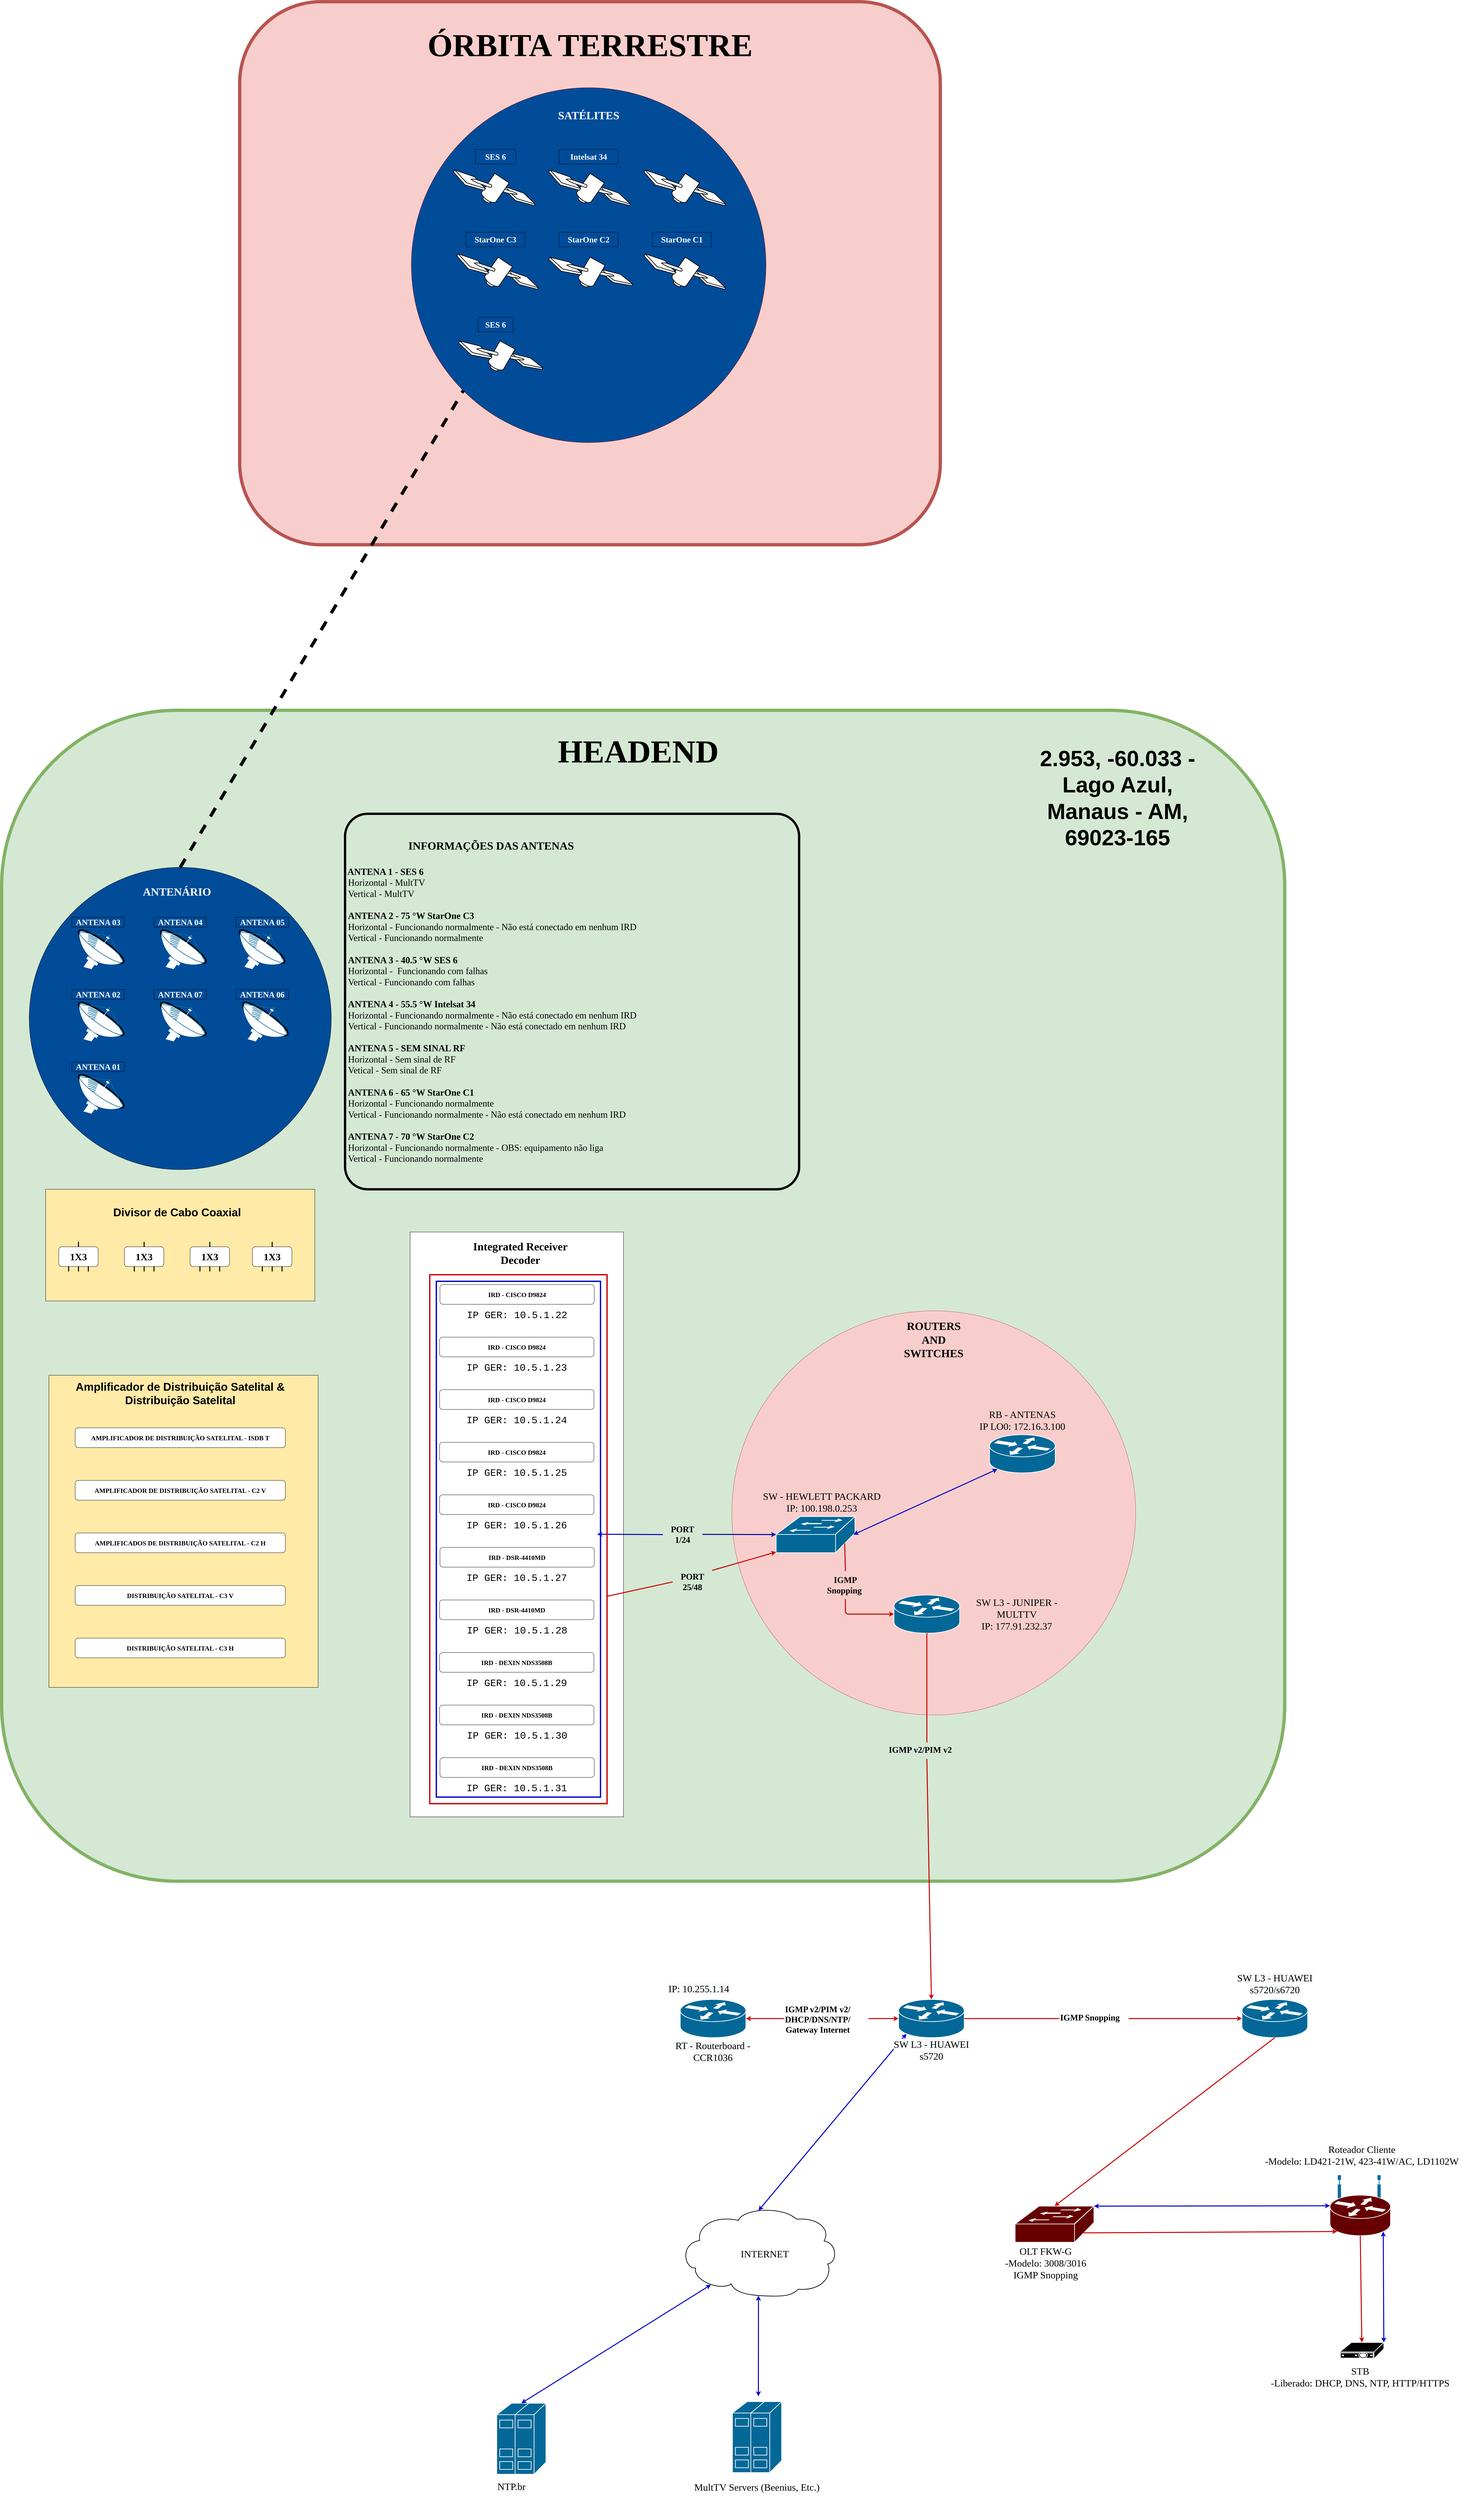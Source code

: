<mxfile version="15.0.6" type="github" pages="4">
  <diagram id="dLiCsf6XBlpKmU3ovjeW" name="Page-1">
    <mxGraphModel dx="7347" dy="7247" grid="0" gridSize="10" guides="1" tooltips="1" connect="1" arrows="1" fold="1" page="1" pageScale="1" pageWidth="4681" pageHeight="3300" background="#FFFFFF" math="0" shadow="0">
      <root>
        <mxCell id="0" />
        <mxCell id="1" parent="0" />
        <mxCell id="to8bZqzAIWEjtlkXECb6-45" value="" style="rounded=1;whiteSpace=wrap;html=1;labelBackgroundColor=none;fontSize=13;strokeColor=#b85450;strokeWidth=10;fillColor=#f8cecc;" parent="1" vertex="1">
          <mxGeometry x="761" y="-2564.84" width="2134" height="1653" as="geometry" />
        </mxCell>
        <mxCell id="to8bZqzAIWEjtlkXECb6-43" value="" style="rounded=1;whiteSpace=wrap;html=1;labelBackgroundColor=none;strokeColor=#82b366;strokeWidth=10;fillColor=#d5e8d4;" parent="1" vertex="1">
          <mxGeometry x="36" y="-408" width="3908" height="3564" as="geometry" />
        </mxCell>
        <mxCell id="to8bZqzAIWEjtlkXECb6-21" value="" style="ellipse;whiteSpace=wrap;html=1;aspect=fixed;strokeColor=#6F0000;fontColor=#ffffff;fillColor=#004C99;" parent="1" vertex="1">
          <mxGeometry x="1284" y="-2303" width="1080" height="1080" as="geometry" />
        </mxCell>
        <mxCell id="BA_DlPwI3-WfXLy9GkWk-3" value="" style="endArrow=classic;startArrow=classic;html=1;strokeWidth=3;strokeColor=#0000CC;entryX=0.12;entryY=0.9;entryDx=0;entryDy=0;entryPerimeter=0;exitX=0.5;exitY=0.05;exitDx=0;exitDy=0;exitPerimeter=0;" parent="1" source="BA_DlPwI3-WfXLy9GkWk-5" target="Vk63o5-KIld6q4QsPn-r-19" edge="1">
          <mxGeometry width="50" height="50" relative="1" as="geometry">
            <mxPoint x="2318.9" y="4141" as="sourcePoint" />
            <mxPoint x="2898.9" y="3867" as="targetPoint" />
          </mxGeometry>
        </mxCell>
        <mxCell id="Bz9aQ9UGnHe_9XQev82R-14" value="" style="rounded=0;whiteSpace=wrap;html=1;strokeColor=#000000;fillColor=#ffeaa7;" parent="1" vertex="1">
          <mxGeometry x="170" y="1050" width="820" height="340" as="geometry" />
        </mxCell>
        <mxCell id="ET13ZjsiotVya5PtHg1d-84" value="" style="rounded=0;whiteSpace=wrap;html=1;strokeColor=#000000;fillColor=#ffeaa7;" parent="1" vertex="1">
          <mxGeometry x="180" y="1616.16" width="820" height="950" as="geometry" />
        </mxCell>
        <mxCell id="ET13ZjsiotVya5PtHg1d-68" value="" style="rounded=0;whiteSpace=wrap;html=1;" parent="1" vertex="1">
          <mxGeometry x="1280" y="1180" width="650" height="1780" as="geometry" />
        </mxCell>
        <mxCell id="ET13ZjsiotVya5PtHg1d-54" value="" style="ellipse;whiteSpace=wrap;html=1;aspect=fixed;fillColor=#f8cecc;strokeColor=#b85450;" parent="1" vertex="1">
          <mxGeometry x="2260" y="1420" width="1230" height="1230" as="geometry" />
        </mxCell>
        <mxCell id="ET13ZjsiotVya5PtHg1d-50" value="" style="ellipse;whiteSpace=wrap;html=1;aspect=fixed;fillColor=#004C99;" parent="1" vertex="1">
          <mxGeometry x="120" y="70" width="920" height="920" as="geometry" />
        </mxCell>
        <mxCell id="ET13ZjsiotVya5PtHg1d-6" value="&lt;p&gt;&lt;font style=&quot;font-size: 20px&quot; face=&quot;Tahoma&quot;&gt;&lt;b&gt;AMPLIFICADOR DE DISTRIBUIÇÃO SATELITAL - ISDB T&lt;/b&gt;&lt;/font&gt;&lt;/p&gt;" style="rounded=1;whiteSpace=wrap;html=1;" parent="1" vertex="1">
          <mxGeometry x="260" y="1776.16" width="640" height="60" as="geometry" />
        </mxCell>
        <mxCell id="ET13ZjsiotVya5PtHg1d-7" value="&lt;p&gt;&lt;font size=&quot;1&quot; face=&quot;Tahoma&quot;&gt;&lt;b style=&quot;font-size: 20px&quot;&gt;AMPLIFICADOR&lt;/b&gt;&lt;/font&gt;&lt;b style=&quot;font-family: &amp;#34;tahoma&amp;#34; ; font-size: 20px&quot;&gt;&amp;nbsp;DE DISTRIBUIÇÃO SATELITAL - C2 V&lt;/b&gt;&lt;/p&gt;" style="rounded=1;whiteSpace=wrap;html=1;" parent="1" vertex="1">
          <mxGeometry x="260" y="1936.16" width="640" height="60" as="geometry" />
        </mxCell>
        <mxCell id="ET13ZjsiotVya5PtHg1d-8" value="&lt;p&gt;&lt;font face=&quot;Tahoma&quot; size=&quot;1&quot;&gt;&lt;b style=&quot;font-size: 20px&quot;&gt;AMPLIFICADOS DE DISTRIBUIÇÃO SATELITAL - C2 H&lt;/b&gt;&lt;/font&gt;&lt;/p&gt;" style="rounded=1;whiteSpace=wrap;html=1;" parent="1" vertex="1">
          <mxGeometry x="260" y="2096.16" width="640" height="60" as="geometry" />
        </mxCell>
        <mxCell id="ET13ZjsiotVya5PtHg1d-9" value="&lt;p&gt;&lt;font style=&quot;font-size: 20px&quot; face=&quot;Tahoma&quot;&gt;&lt;b&gt;DISTRIBUIÇÃO SATELITAL - C3 V&lt;/b&gt;&lt;/font&gt;&lt;/p&gt;" style="rounded=1;whiteSpace=wrap;html=1;" parent="1" vertex="1">
          <mxGeometry x="260" y="2256.16" width="640" height="60" as="geometry" />
        </mxCell>
        <mxCell id="ET13ZjsiotVya5PtHg1d-11" value="&lt;p style=&quot;font-size: 20px&quot;&gt;&lt;font style=&quot;font-size: 20px&quot; face=&quot;Tahoma&quot;&gt;&lt;b&gt;DISTRIBUIÇÃO SATELITAL - &lt;span style=&quot;background-color: rgb(255 , 255 , 255)&quot;&gt;C3 H&lt;/span&gt;&lt;/b&gt;&lt;/font&gt;&lt;/p&gt;" style="rounded=1;whiteSpace=wrap;html=1;" parent="1" vertex="1">
          <mxGeometry x="260" y="2416.16" width="640" height="60" as="geometry" />
        </mxCell>
        <mxCell id="ET13ZjsiotVya5PtHg1d-13" value="" style="shape=mxgraph.cisco.wireless.satellite_dish;html=1;pointerEvents=1;strokeWidth=10;verticalLabelPosition=bottom;verticalAlign=top;align=center;outlineConnect=0;rotation=35;" parent="1" vertex="1">
          <mxGeometry x="750" y="480" width="160" height="130" as="geometry" />
        </mxCell>
        <mxCell id="ET13ZjsiotVya5PtHg1d-15" value="" style="shape=mxgraph.cisco.wireless.satellite_dish;html=1;pointerEvents=1;dashed=0;strokeWidth=10;verticalLabelPosition=bottom;verticalAlign=top;align=center;outlineConnect=0;rotation=35;fillColor=#FFFFFF;" parent="1" vertex="1">
          <mxGeometry x="250" y="260" width="160" height="130" as="geometry" />
        </mxCell>
        <mxCell id="ET13ZjsiotVya5PtHg1d-16" value="" style="shape=mxgraph.cisco.wireless.satellite_dish;html=1;pointerEvents=1;dashed=0;strokeWidth=10;verticalLabelPosition=bottom;verticalAlign=top;align=center;outlineConnect=0;rotation=35;fillColor=#FFFFFF;" parent="1" vertex="1">
          <mxGeometry x="250" y="700" width="160" height="130" as="geometry" />
        </mxCell>
        <mxCell id="ET13ZjsiotVya5PtHg1d-17" value="" style="shape=mxgraph.cisco.wireless.satellite_dish;html=1;pointerEvents=1;dashed=0;strokeWidth=10;verticalLabelPosition=bottom;verticalAlign=top;align=center;outlineConnect=0;rotation=35;fillColor=#FFFFFF;" parent="1" vertex="1">
          <mxGeometry x="740" y="260" width="160" height="130" as="geometry" />
        </mxCell>
        <mxCell id="ET13ZjsiotVya5PtHg1d-24" value="&lt;p style=&quot;font-size: 20px&quot;&gt;&lt;font face=&quot;Tahoma&quot;&gt;&lt;b&gt;IRD - CISCO D9824&lt;/b&gt;&lt;/font&gt;&lt;/p&gt;" style="rounded=1;whiteSpace=wrap;html=1;" parent="1" vertex="1">
          <mxGeometry x="1370" y="1980" width="470" height="60" as="geometry" />
        </mxCell>
        <mxCell id="ET13ZjsiotVya5PtHg1d-25" value="&lt;p style=&quot;font-size: 20px&quot;&gt;&lt;font face=&quot;Tahoma&quot;&gt;&lt;b&gt;IRD - DSR-4410MD&lt;/b&gt;&lt;/font&gt;&lt;/p&gt;" style="rounded=1;whiteSpace=wrap;html=1;" parent="1" vertex="1">
          <mxGeometry x="1371" y="2140" width="470" height="60" as="geometry" />
        </mxCell>
        <mxCell id="ET13ZjsiotVya5PtHg1d-26" value="&lt;p style=&quot;font-size: 20px&quot;&gt;&lt;b style=&quot;font-family: &amp;#34;tahoma&amp;#34;&quot;&gt;IRD - DEXIN NDS3508B&lt;/b&gt;&lt;br&gt;&lt;/p&gt;" style="rounded=1;whiteSpace=wrap;html=1;" parent="1" vertex="1">
          <mxGeometry x="1371" y="2780" width="470" height="60" as="geometry" />
        </mxCell>
        <mxCell id="ET13ZjsiotVya5PtHg1d-27" value="&lt;p style=&quot;font-size: 20px&quot;&gt;&lt;font face=&quot;Tahoma&quot;&gt;&lt;b&gt;IRD - CISCO D9824&lt;/b&gt;&lt;/font&gt;&lt;/p&gt;" style="rounded=1;whiteSpace=wrap;html=1;" parent="1" vertex="1">
          <mxGeometry x="1370" y="1820" width="470" height="60" as="geometry" />
        </mxCell>
        <mxCell id="ET13ZjsiotVya5PtHg1d-28" value="&lt;p style=&quot;font-size: 20px&quot;&gt;&lt;b style=&quot;font-family: &amp;#34;tahoma&amp;#34;&quot;&gt;IRD - DEXIN NDS3508B&lt;/b&gt;&lt;br&gt;&lt;/p&gt;" style="rounded=1;whiteSpace=wrap;html=1;" parent="1" vertex="1">
          <mxGeometry x="1370" y="2620" width="470" height="60" as="geometry" />
        </mxCell>
        <mxCell id="ET13ZjsiotVya5PtHg1d-29" value="&lt;p style=&quot;font-size: 20px&quot;&gt;&lt;font face=&quot;Tahoma&quot;&gt;&lt;b&gt;IRD - DSR-4410MD&lt;/b&gt;&lt;/font&gt;&lt;/p&gt;" style="rounded=1;whiteSpace=wrap;html=1;" parent="1" vertex="1">
          <mxGeometry x="1370" y="2300" width="470" height="60" as="geometry" />
        </mxCell>
        <mxCell id="ET13ZjsiotVya5PtHg1d-30" value="&lt;p style=&quot;font-size: 20px&quot;&gt;&lt;font face=&quot;Tahoma&quot;&gt;&lt;b&gt;IRD - DEXIN NDS3508B&lt;/b&gt;&lt;/font&gt;&lt;/p&gt;" style="rounded=1;whiteSpace=wrap;html=1;" parent="1" vertex="1">
          <mxGeometry x="1370" y="2460" width="470" height="60" as="geometry" />
        </mxCell>
        <mxCell id="ET13ZjsiotVya5PtHg1d-42" value="" style="shape=mxgraph.cisco.routers.router;html=1;pointerEvents=1;dashed=0;fillColor=#036897;strokeColor=#ffffff;strokeWidth=2;verticalLabelPosition=bottom;verticalAlign=top;align=center;outlineConnect=0;aspect=fixed;" parent="1" vertex="1">
          <mxGeometry x="3045" y="1797" width="200" height="116.16" as="geometry" />
        </mxCell>
        <mxCell id="ET13ZjsiotVya5PtHg1d-53" value="&lt;font style=&quot;font-size: 34px&quot; face=&quot;Roboto Mono&quot; data-font-src=&quot;https://fonts.googleapis.com/css?family=Roboto+Mono&quot; color=&quot;#ffffff&quot;&gt;&lt;b&gt;ANTENÁRIO&lt;/b&gt;&lt;/font&gt;" style="text;html=1;align=center;verticalAlign=middle;whiteSpace=wrap;rounded=0;" parent="1" vertex="1">
          <mxGeometry x="455" y="95" width="230" height="100" as="geometry" />
        </mxCell>
        <mxCell id="ET13ZjsiotVya5PtHg1d-56" value="&lt;font face=&quot;Roboto Mono&quot; data-font-src=&quot;https://fonts.googleapis.com/css?family=Roboto+Mono&quot;&gt;&lt;span style=&quot;font-size: 30px&quot;&gt;RB - ANTENAS&lt;/span&gt;&lt;br&gt;&lt;span style=&quot;font-size: 30px&quot;&gt;IP LO0: 172.16.3.100&lt;/span&gt;&lt;/font&gt;" style="text;html=1;strokeColor=none;fillColor=none;align=center;verticalAlign=middle;whiteSpace=wrap;rounded=0;" parent="1" vertex="1">
          <mxGeometry x="2960" y="1717.58" width="370" height="71" as="geometry" />
        </mxCell>
        <mxCell id="ET13ZjsiotVya5PtHg1d-57" value="&lt;font face=&quot;Roboto Mono&quot; data-font-src=&quot;https://fonts.googleapis.com/css?family=Roboto+Mono&quot;&gt;&lt;span style=&quot;font-size: 30px&quot;&gt;SW L3 - JUNIPER - MULTTV&lt;br&gt;&lt;/span&gt;&lt;span style=&quot;font-family: &amp;#34;roboto mono&amp;#34; ; font-size: 30px&quot;&gt;IP: 177.91.232.37&lt;/span&gt;&lt;br&gt;&lt;/font&gt;" style="text;html=1;strokeColor=none;fillColor=none;align=center;verticalAlign=middle;whiteSpace=wrap;rounded=0;" parent="1" vertex="1">
          <mxGeometry x="2963" y="2295.12" width="330" height="95.92" as="geometry" />
        </mxCell>
        <mxCell id="ET13ZjsiotVya5PtHg1d-59" value="&lt;font face=&quot;Roboto Mono&quot; data-font-src=&quot;https://fonts.googleapis.com/css?family=Roboto+Mono&quot;&gt;&lt;span style=&quot;font-size: 30px&quot;&gt;SW - HEWLETT PACKARD&lt;/span&gt;&lt;br&gt;&lt;span style=&quot;font-size: 30px&quot;&gt;IP: 100.198.0.253&lt;/span&gt;&lt;/font&gt;" style="text;html=1;strokeColor=none;fillColor=none;align=center;verticalAlign=middle;whiteSpace=wrap;rounded=0;" parent="1" vertex="1">
          <mxGeometry x="2349" y="1964.84" width="370" height="75.16" as="geometry" />
        </mxCell>
        <mxCell id="ET13ZjsiotVya5PtHg1d-23" value="&lt;p style=&quot;font-size: 20px&quot;&gt;&lt;font face=&quot;Tahoma&quot;&gt;&lt;b&gt;IRD - CISCO D9824&lt;/b&gt;&lt;/font&gt;&lt;/p&gt;" style="rounded=1;whiteSpace=wrap;html=1;" parent="1" vertex="1">
          <mxGeometry x="1370" y="1660" width="470" height="60" as="geometry" />
        </mxCell>
        <mxCell id="ET13ZjsiotVya5PtHg1d-22" value="&lt;p style=&quot;font-size: 20px&quot;&gt;&lt;font face=&quot;Tahoma&quot;&gt;&lt;b&gt;IRD - CISCO D9824&lt;/b&gt;&lt;/font&gt;&lt;/p&gt;" style="rounded=1;whiteSpace=wrap;html=1;" parent="1" vertex="1">
          <mxGeometry x="1370" y="1500" width="470" height="60" as="geometry" />
        </mxCell>
        <mxCell id="ET13ZjsiotVya5PtHg1d-72" value="&lt;font face=&quot;Courier New&quot;&gt;&lt;span style=&quot;font-size: 30px&quot;&gt;IP GER: 10.5.1.22&lt;/span&gt;&lt;/font&gt;" style="text;html=1;strokeColor=none;fillColor=none;align=center;verticalAlign=middle;whiteSpace=wrap;rounded=0;" parent="1" vertex="1">
          <mxGeometry x="1411" y="1410" width="390" height="46.16" as="geometry" />
        </mxCell>
        <mxCell id="ET13ZjsiotVya5PtHg1d-73" value="&lt;font face=&quot;Courier New&quot;&gt;&lt;span style=&quot;font-size: 30px&quot;&gt;IP GER: 10.5.1.24&lt;/span&gt;&lt;/font&gt;" style="text;html=1;strokeColor=none;fillColor=none;align=center;verticalAlign=middle;whiteSpace=wrap;rounded=0;" parent="1" vertex="1">
          <mxGeometry x="1410" y="1730" width="390" height="46.16" as="geometry" />
        </mxCell>
        <mxCell id="ET13ZjsiotVya5PtHg1d-74" value="&lt;font face=&quot;Courier New&quot;&gt;&lt;span style=&quot;font-size: 30px&quot;&gt;IP GER: 10.5.1.25&lt;/span&gt;&lt;/font&gt;" style="text;html=1;strokeColor=none;fillColor=none;align=center;verticalAlign=middle;whiteSpace=wrap;rounded=0;" parent="1" vertex="1">
          <mxGeometry x="1410" y="1890" width="390" height="46.16" as="geometry" />
        </mxCell>
        <mxCell id="ET13ZjsiotVya5PtHg1d-75" value="&lt;font face=&quot;Courier New&quot;&gt;&lt;span style=&quot;font-size: 30px&quot;&gt;IP GER: 10.5.1.26&lt;/span&gt;&lt;/font&gt;" style="text;html=1;strokeColor=none;fillColor=none;align=center;verticalAlign=middle;whiteSpace=wrap;rounded=0;" parent="1" vertex="1">
          <mxGeometry x="1410" y="2050" width="390" height="46.16" as="geometry" />
        </mxCell>
        <mxCell id="ET13ZjsiotVya5PtHg1d-76" value="&lt;font face=&quot;Courier New&quot;&gt;&lt;span style=&quot;font-size: 30px&quot;&gt;IP GER: 10.5.1.27&lt;/span&gt;&lt;/font&gt;" style="text;html=1;strokeColor=none;fillColor=none;align=center;verticalAlign=middle;whiteSpace=wrap;rounded=0;" parent="1" vertex="1">
          <mxGeometry x="1410" y="2210" width="390" height="46.16" as="geometry" />
        </mxCell>
        <mxCell id="ET13ZjsiotVya5PtHg1d-77" value="&lt;font face=&quot;Courier New&quot;&gt;&lt;span style=&quot;font-size: 30px&quot;&gt;IP GER: 10.5.1.28&lt;/span&gt;&lt;/font&gt;" style="text;html=1;strokeColor=none;fillColor=none;align=center;verticalAlign=middle;whiteSpace=wrap;rounded=0;" parent="1" vertex="1">
          <mxGeometry x="1411" y="2370" width="390" height="46.16" as="geometry" />
        </mxCell>
        <mxCell id="ET13ZjsiotVya5PtHg1d-78" value="&lt;font face=&quot;Courier New&quot;&gt;&lt;span style=&quot;font-size: 30px&quot;&gt;IP GER: 10.5.1.29&lt;/span&gt;&lt;/font&gt;" style="text;html=1;strokeColor=none;fillColor=none;align=center;verticalAlign=middle;whiteSpace=wrap;rounded=0;" parent="1" vertex="1">
          <mxGeometry x="1410" y="2530" width="390" height="46.16" as="geometry" />
        </mxCell>
        <mxCell id="ET13ZjsiotVya5PtHg1d-79" value="&lt;font face=&quot;Courier New&quot;&gt;&lt;span style=&quot;font-size: 30px&quot;&gt;IP GER: 10.5.1.30&lt;/span&gt;&lt;/font&gt;" style="text;html=1;strokeColor=none;fillColor=none;align=center;verticalAlign=middle;whiteSpace=wrap;rounded=0;" parent="1" vertex="1">
          <mxGeometry x="1411" y="2690" width="390" height="46.16" as="geometry" />
        </mxCell>
        <mxCell id="ET13ZjsiotVya5PtHg1d-80" value="&lt;font face=&quot;Courier New&quot;&gt;&lt;span style=&quot;font-size: 30px&quot;&gt;IP GER: 10.5.1.31&lt;/span&gt;&lt;/font&gt;" style="text;html=1;strokeColor=none;fillColor=none;align=center;verticalAlign=middle;whiteSpace=wrap;rounded=0;" parent="1" vertex="1">
          <mxGeometry x="1410" y="2850" width="390" height="46.16" as="geometry" />
        </mxCell>
        <mxCell id="ET13ZjsiotVya5PtHg1d-81" value="&lt;p style=&quot;font-size: 20px&quot;&gt;&lt;font face=&quot;Tahoma&quot;&gt;&lt;b&gt;IRD - CISCO D9824&lt;/b&gt;&lt;/font&gt;&lt;/p&gt;" style="rounded=1;whiteSpace=wrap;html=1;" parent="1" vertex="1">
          <mxGeometry x="1371" y="1340" width="470" height="60" as="geometry" />
        </mxCell>
        <mxCell id="ET13ZjsiotVya5PtHg1d-82" value="&lt;font face=&quot;Courier New&quot;&gt;&lt;span style=&quot;font-size: 30px&quot;&gt;IP GER: 10.5.1.23&lt;/span&gt;&lt;/font&gt;" style="text;html=1;strokeColor=none;fillColor=none;align=center;verticalAlign=middle;whiteSpace=wrap;rounded=0;" parent="1" vertex="1">
          <mxGeometry x="1410" y="1570" width="390" height="46.16" as="geometry" />
        </mxCell>
        <mxCell id="ET13ZjsiotVya5PtHg1d-83" value="&lt;font size=&quot;1&quot;&gt;&lt;b style=&quot;font-size: 34px&quot;&gt;Amplificador de Distribuição Satelital &amp;amp; Distribuição Satelital&lt;br&gt;&lt;/b&gt;&lt;/font&gt;" style="text;html=1;strokeColor=none;fillColor=none;align=center;verticalAlign=middle;whiteSpace=wrap;rounded=0;" parent="1" vertex="1">
          <mxGeometry x="215" y="1626.16" width="730" height="90" as="geometry" />
        </mxCell>
        <mxCell id="ET13ZjsiotVya5PtHg1d-86" value="&lt;font size=&quot;1&quot;&gt;&lt;b style=&quot;font-size: 34px&quot;&gt;Divisor de Cabo Coaxial&lt;/b&gt;&lt;/font&gt;" style="text;html=1;strokeColor=none;fillColor=none;align=center;verticalAlign=middle;whiteSpace=wrap;rounded=0;" parent="1" vertex="1">
          <mxGeometry x="357.5" y="1080" width="425" height="80" as="geometry" />
        </mxCell>
        <mxCell id="ET13ZjsiotVya5PtHg1d-88" value="&lt;span style=&quot;font-size: 67px&quot;&gt;&lt;b&gt;2.953, -60.033 - Lago Azul, Manaus - AM, 69023-165&lt;/b&gt;&lt;/span&gt;" style="text;html=1;strokeColor=none;fillColor=none;align=center;verticalAlign=middle;whiteSpace=wrap;rounded=0;" parent="1" vertex="1">
          <mxGeometry x="3140" y="-390" width="590" height="497" as="geometry" />
        </mxCell>
        <mxCell id="Bz9aQ9UGnHe_9XQev82R-3" value="&lt;span style=&quot;font-size: 34px&quot;&gt;&lt;b&gt;&lt;font face=&quot;Roboto Mono&quot; data-font-src=&quot;https://fonts.googleapis.com/css?family=Roboto+Mono&quot;&gt;ROUTERS&lt;br&gt;AND&lt;br&gt;SWITCHES&lt;/font&gt;&lt;/b&gt;&lt;/span&gt;" style="text;html=1;strokeColor=none;fillColor=none;align=center;verticalAlign=middle;whiteSpace=wrap;rounded=0;" parent="1" vertex="1">
          <mxGeometry x="2680" y="1440" width="390" height="135" as="geometry" />
        </mxCell>
        <mxCell id="ET13ZjsiotVya5PtHg1d-40" value="" style="shape=mxgraph.cisco.switches.workgroup_switch;html=1;pointerEvents=1;dashed=0;fillColor=#036897;strokeColor=#ffffff;strokeWidth=2;verticalLabelPosition=bottom;verticalAlign=top;align=center;outlineConnect=0;" parent="1" vertex="1">
          <mxGeometry x="2395" y="2046.16" width="240" height="110" as="geometry" />
        </mxCell>
        <mxCell id="Bz9aQ9UGnHe_9XQev82R-15" value="&lt;font size=&quot;1&quot; face=&quot;Roboto Mono&quot; data-font-src=&quot;https://fonts.googleapis.com/css?family=Roboto+Mono&quot;&gt;&lt;b style=&quot;font-size: 34px&quot;&gt;Integrated Receiver Decoder&lt;/b&gt;&lt;/font&gt;" style="text;html=1;strokeColor=none;fillColor=none;align=center;verticalAlign=middle;whiteSpace=wrap;rounded=0;" parent="1" vertex="1">
          <mxGeometry x="1421" y="1205" width="390" height="80" as="geometry" />
        </mxCell>
        <mxCell id="Bz9aQ9UGnHe_9XQev82R-16" value="&lt;font style=&quot;font-size: 30px&quot; face=&quot;Lucida Console&quot;&gt;&lt;b&gt;1X3&lt;/b&gt;&lt;/font&gt;" style="rounded=1;whiteSpace=wrap;html=1;fillColor=#FFFFFF;" parent="1" vertex="1">
          <mxGeometry x="210" y="1225" width="120" height="60" as="geometry" />
        </mxCell>
        <mxCell id="Bz9aQ9UGnHe_9XQev82R-17" value="&lt;b style=&quot;font-family: &amp;#34;lucida console&amp;#34; ; font-size: 30px&quot;&gt;1X3&lt;/b&gt;" style="rounded=1;whiteSpace=wrap;html=1;fillColor=#FFFFFF;" parent="1" vertex="1">
          <mxGeometry x="410" y="1225" width="120" height="60" as="geometry" />
        </mxCell>
        <mxCell id="Bz9aQ9UGnHe_9XQev82R-18" value="&#xa;&#xa;&lt;b style=&quot;color: rgb(0, 0, 0); font-family: &amp;quot;lucida console&amp;quot;; font-size: 30px; font-style: normal; letter-spacing: normal; text-align: center; text-indent: 0px; text-transform: none; word-spacing: 0px; background-color: rgb(248, 249, 250);&quot;&gt;1X3&lt;/b&gt;&#xa;&#xa;" style="rounded=1;whiteSpace=wrap;html=1;fillColor=#FFFFFF;" parent="1" vertex="1">
          <mxGeometry x="800" y="1225" width="120" height="60" as="geometry" />
        </mxCell>
        <mxCell id="Bz9aQ9UGnHe_9XQev82R-19" value="&#xa;&#xa;&lt;b style=&quot;color: rgb(0, 0, 0); font-family: &amp;quot;lucida console&amp;quot;; font-size: 30px; font-style: normal; letter-spacing: normal; text-align: center; text-indent: 0px; text-transform: none; word-spacing: 0px; background-color: rgb(248, 249, 250);&quot;&gt;1X3&lt;/b&gt;&#xa;&#xa;" style="rounded=1;whiteSpace=wrap;html=1;fillColor=#FFFFFF;" parent="1" vertex="1">
          <mxGeometry x="610" y="1225" width="120" height="60" as="geometry" />
        </mxCell>
        <mxCell id="Bz9aQ9UGnHe_9XQev82R-23" value="" style="endArrow=none;html=1;strokeWidth=3;entryX=0.5;entryY=0;entryDx=0;entryDy=0;" parent="1" target="Bz9aQ9UGnHe_9XQev82R-16" edge="1">
          <mxGeometry width="50" height="50" relative="1" as="geometry">
            <mxPoint x="270" y="1210" as="sourcePoint" />
            <mxPoint x="750" y="1220" as="targetPoint" />
          </mxGeometry>
        </mxCell>
        <mxCell id="Bz9aQ9UGnHe_9XQev82R-25" value="" style="endArrow=none;html=1;strokeWidth=3;entryX=0.5;entryY=0;entryDx=0;entryDy=0;" parent="1" target="Bz9aQ9UGnHe_9XQev82R-17" edge="1">
          <mxGeometry width="50" height="50" relative="1" as="geometry">
            <mxPoint x="470" y="1210" as="sourcePoint" />
            <mxPoint x="280" y="1235.0" as="targetPoint" />
          </mxGeometry>
        </mxCell>
        <mxCell id="Bz9aQ9UGnHe_9XQev82R-26" value="" style="endArrow=none;html=1;strokeWidth=3;entryX=0.5;entryY=0;entryDx=0;entryDy=0;" parent="1" target="Bz9aQ9UGnHe_9XQev82R-19" edge="1">
          <mxGeometry width="50" height="50" relative="1" as="geometry">
            <mxPoint x="670" y="1210" as="sourcePoint" />
            <mxPoint x="480" y="1235.0" as="targetPoint" />
          </mxGeometry>
        </mxCell>
        <mxCell id="Bz9aQ9UGnHe_9XQev82R-27" value="" style="endArrow=none;html=1;strokeWidth=3;exitX=0.5;exitY=0;exitDx=0;exitDy=0;" parent="1" source="Bz9aQ9UGnHe_9XQev82R-18" edge="1">
          <mxGeometry width="50" height="50" relative="1" as="geometry">
            <mxPoint x="680" y="1210.0" as="sourcePoint" />
            <mxPoint x="860" y="1210" as="targetPoint" />
          </mxGeometry>
        </mxCell>
        <mxCell id="Bz9aQ9UGnHe_9XQev82R-28" value="" style="endArrow=none;html=1;strokeWidth=3;entryX=0.25;entryY=1;entryDx=0;entryDy=0;" parent="1" target="Bz9aQ9UGnHe_9XQev82R-16" edge="1">
          <mxGeometry width="50" height="50" relative="1" as="geometry">
            <mxPoint x="240" y="1300" as="sourcePoint" />
            <mxPoint x="410" y="1270" as="targetPoint" />
          </mxGeometry>
        </mxCell>
        <mxCell id="Bz9aQ9UGnHe_9XQev82R-29" value="" style="endArrow=none;html=1;strokeWidth=3;entryX=0.5;entryY=1;entryDx=0;entryDy=0;" parent="1" target="Bz9aQ9UGnHe_9XQev82R-16" edge="1">
          <mxGeometry width="50" height="50" relative="1" as="geometry">
            <mxPoint x="270" y="1300" as="sourcePoint" />
            <mxPoint x="410" y="1270" as="targetPoint" />
          </mxGeometry>
        </mxCell>
        <mxCell id="Bz9aQ9UGnHe_9XQev82R-30" value="" style="endArrow=none;html=1;strokeWidth=3;entryX=0.75;entryY=1;entryDx=0;entryDy=0;" parent="1" target="Bz9aQ9UGnHe_9XQev82R-16" edge="1">
          <mxGeometry width="50" height="50" relative="1" as="geometry">
            <mxPoint x="300" y="1300" as="sourcePoint" />
            <mxPoint x="410" y="1270" as="targetPoint" />
          </mxGeometry>
        </mxCell>
        <mxCell id="Bz9aQ9UGnHe_9XQev82R-31" value="" style="endArrow=none;html=1;strokeWidth=3;entryX=0.25;entryY=1;entryDx=0;entryDy=0;" parent="1" target="Bz9aQ9UGnHe_9XQev82R-17" edge="1">
          <mxGeometry width="50" height="50" relative="1" as="geometry">
            <mxPoint x="440" y="1300" as="sourcePoint" />
            <mxPoint x="410" y="1270" as="targetPoint" />
          </mxGeometry>
        </mxCell>
        <mxCell id="Bz9aQ9UGnHe_9XQev82R-32" value="" style="endArrow=none;html=1;strokeWidth=3;entryX=0.5;entryY=1;entryDx=0;entryDy=0;" parent="1" target="Bz9aQ9UGnHe_9XQev82R-17" edge="1">
          <mxGeometry width="50" height="50" relative="1" as="geometry">
            <mxPoint x="470" y="1300" as="sourcePoint" />
            <mxPoint x="450" y="1295.0" as="targetPoint" />
          </mxGeometry>
        </mxCell>
        <mxCell id="Bz9aQ9UGnHe_9XQev82R-33" value="" style="endArrow=none;html=1;strokeWidth=3;entryX=0.75;entryY=1;entryDx=0;entryDy=0;" parent="1" target="Bz9aQ9UGnHe_9XQev82R-17" edge="1">
          <mxGeometry width="50" height="50" relative="1" as="geometry">
            <mxPoint x="500" y="1300" as="sourcePoint" />
            <mxPoint x="473.76" y="1295.12" as="targetPoint" />
          </mxGeometry>
        </mxCell>
        <mxCell id="Bz9aQ9UGnHe_9XQev82R-34" value="" style="endArrow=none;html=1;strokeWidth=3;entryX=0.5;entryY=1;entryDx=0;entryDy=0;" parent="1" target="Bz9aQ9UGnHe_9XQev82R-19" edge="1">
          <mxGeometry width="50" height="50" relative="1" as="geometry">
            <mxPoint x="670" y="1300" as="sourcePoint" />
            <mxPoint x="510" y="1295.0" as="targetPoint" />
          </mxGeometry>
        </mxCell>
        <mxCell id="Bz9aQ9UGnHe_9XQev82R-35" value="" style="endArrow=none;html=1;strokeWidth=3;entryX=0.25;entryY=1;entryDx=0;entryDy=0;" parent="1" target="Bz9aQ9UGnHe_9XQev82R-19" edge="1">
          <mxGeometry width="50" height="50" relative="1" as="geometry">
            <mxPoint x="640" y="1300" as="sourcePoint" />
            <mxPoint x="520" y="1305.0" as="targetPoint" />
          </mxGeometry>
        </mxCell>
        <mxCell id="Bz9aQ9UGnHe_9XQev82R-36" value="" style="endArrow=none;html=1;strokeWidth=3;entryX=0.75;entryY=1;entryDx=0;entryDy=0;" parent="1" target="Bz9aQ9UGnHe_9XQev82R-19" edge="1">
          <mxGeometry width="50" height="50" relative="1" as="geometry">
            <mxPoint x="700" y="1300" as="sourcePoint" />
            <mxPoint x="650" y="1295.0" as="targetPoint" />
          </mxGeometry>
        </mxCell>
        <mxCell id="Bz9aQ9UGnHe_9XQev82R-37" value="" style="endArrow=none;html=1;strokeWidth=3;entryX=0.25;entryY=1;entryDx=0;entryDy=0;" parent="1" target="Bz9aQ9UGnHe_9XQev82R-18" edge="1">
          <mxGeometry width="50" height="50" relative="1" as="geometry">
            <mxPoint x="830" y="1300" as="sourcePoint" />
            <mxPoint x="850" y="1320" as="targetPoint" />
          </mxGeometry>
        </mxCell>
        <mxCell id="Bz9aQ9UGnHe_9XQev82R-38" value="" style="endArrow=none;html=1;strokeWidth=3;entryX=0.5;entryY=1;entryDx=0;entryDy=0;" parent="1" target="Bz9aQ9UGnHe_9XQev82R-18" edge="1">
          <mxGeometry width="50" height="50" relative="1" as="geometry">
            <mxPoint x="860" y="1300" as="sourcePoint" />
            <mxPoint x="840.0" y="1295.0" as="targetPoint" />
          </mxGeometry>
        </mxCell>
        <mxCell id="Bz9aQ9UGnHe_9XQev82R-39" value="" style="endArrow=none;html=1;strokeWidth=3;entryX=0.75;entryY=1;entryDx=0;entryDy=0;" parent="1" target="Bz9aQ9UGnHe_9XQev82R-18" edge="1">
          <mxGeometry width="50" height="50" relative="1" as="geometry">
            <mxPoint x="890" y="1300" as="sourcePoint" />
            <mxPoint x="850.0" y="1305.0" as="targetPoint" />
          </mxGeometry>
        </mxCell>
        <mxCell id="ET13ZjsiotVya5PtHg1d-43" value="" style="shape=mxgraph.cisco.routers.router;html=1;pointerEvents=1;dashed=0;fillColor=#036897;strokeColor=#ffffff;strokeWidth=2;verticalLabelPosition=bottom;verticalAlign=top;align=center;outlineConnect=0;" parent="1" vertex="1">
          <mxGeometry x="2754" y="2285" width="200" height="116.16" as="geometry" />
        </mxCell>
        <mxCell id="2m0SFDpv0A1qZ56YtHxx-1" value="" style="shape=mxgraph.cisco.wireless.satellite_dish;html=1;pointerEvents=1;dashed=0;strokeWidth=10;verticalLabelPosition=bottom;verticalAlign=top;align=center;outlineConnect=0;rotation=35;fillColor=#FFFFFF;" parent="1" vertex="1">
          <mxGeometry x="250" y="480" width="160" height="130" as="geometry" />
        </mxCell>
        <mxCell id="2m0SFDpv0A1qZ56YtHxx-2" value="" style="shape=mxgraph.cisco.wireless.satellite_dish;html=1;pointerEvents=1;dashed=0;strokeWidth=10;verticalLabelPosition=bottom;verticalAlign=top;align=center;outlineConnect=0;rotation=35;fillColor=#FFFFFF;" parent="1" vertex="1">
          <mxGeometry x="500" y="480" width="160" height="130" as="geometry" />
        </mxCell>
        <mxCell id="2m0SFDpv0A1qZ56YtHxx-3" value="" style="shape=mxgraph.cisco.wireless.satellite_dish;html=1;pointerEvents=1;dashed=0;strokeWidth=10;verticalLabelPosition=bottom;verticalAlign=top;align=center;outlineConnect=0;rotation=35;fillColor=#FFFFFF;" parent="1" vertex="1">
          <mxGeometry x="500" y="260" width="160" height="130" as="geometry" />
        </mxCell>
        <mxCell id="2m0SFDpv0A1qZ56YtHxx-5" value="&lt;font size=&quot;1&quot; face=&quot;Roboto Mono&quot; data-font-src=&quot;https://fonts.googleapis.com/css?family=Roboto+Mono&quot; color=&quot;#ffffff&quot;&gt;&lt;b style=&quot;font-size: 25px&quot;&gt;ANTENA 01&lt;/b&gt;&lt;/font&gt;" style="text;html=1;fillColor=none;align=center;verticalAlign=middle;whiteSpace=wrap;rounded=0;strokeColor=#000000;" parent="1" vertex="1">
          <mxGeometry x="250" y="662" width="160" height="30" as="geometry" />
        </mxCell>
        <mxCell id="2m0SFDpv0A1qZ56YtHxx-6" value="&lt;font size=&quot;1&quot; face=&quot;Roboto Mono&quot; data-font-src=&quot;https://fonts.googleapis.com/css?family=Roboto+Mono&quot; color=&quot;#ffffff&quot;&gt;&lt;b style=&quot;font-size: 25px&quot;&gt;ANTENA 02&lt;/b&gt;&lt;/font&gt;" style="text;html=1;fillColor=none;align=center;verticalAlign=middle;whiteSpace=wrap;rounded=0;strokeColor=#000000;" parent="1" vertex="1">
          <mxGeometry x="250" y="442" width="160" height="30" as="geometry" />
        </mxCell>
        <mxCell id="2m0SFDpv0A1qZ56YtHxx-7" value="&lt;font size=&quot;1&quot; face=&quot;Roboto Mono&quot; data-font-src=&quot;https://fonts.googleapis.com/css?family=Roboto+Mono&quot; color=&quot;#ffffff&quot;&gt;&lt;b style=&quot;font-size: 25px&quot;&gt;ANTENA 06&lt;/b&gt;&lt;/font&gt;" style="text;html=1;fillColor=none;align=center;verticalAlign=middle;whiteSpace=wrap;rounded=0;strokeColor=#000000;" parent="1" vertex="1">
          <mxGeometry x="750" y="442" width="160" height="30" as="geometry" />
        </mxCell>
        <mxCell id="2m0SFDpv0A1qZ56YtHxx-9" value="&lt;font size=&quot;1&quot; face=&quot;Roboto Mono&quot; data-font-src=&quot;https://fonts.googleapis.com/css?family=Roboto+Mono&quot; color=&quot;#ffffff&quot;&gt;&lt;b style=&quot;font-size: 25px&quot;&gt;ANTENA 03&lt;/b&gt;&lt;/font&gt;" style="text;html=1;fillColor=none;align=center;verticalAlign=middle;whiteSpace=wrap;rounded=0;strokeColor=#000000;" parent="1" vertex="1">
          <mxGeometry x="250" y="222" width="160" height="30" as="geometry" />
        </mxCell>
        <mxCell id="2m0SFDpv0A1qZ56YtHxx-10" value="&lt;font size=&quot;1&quot; face=&quot;Roboto Mono&quot; data-font-src=&quot;https://fonts.googleapis.com/css?family=Roboto+Mono&quot; color=&quot;#ffffff&quot;&gt;&lt;b style=&quot;font-size: 25px&quot;&gt;ANTENA 04&lt;/b&gt;&lt;/font&gt;" style="text;html=1;fillColor=none;align=center;verticalAlign=middle;whiteSpace=wrap;rounded=0;strokeColor=#000000;" parent="1" vertex="1">
          <mxGeometry x="500" y="222" width="160" height="30" as="geometry" />
        </mxCell>
        <mxCell id="2m0SFDpv0A1qZ56YtHxx-11" value="&lt;font size=&quot;1&quot; face=&quot;Roboto Mono&quot; data-font-src=&quot;https://fonts.googleapis.com/css?family=Roboto+Mono&quot; color=&quot;#ffffff&quot;&gt;&lt;b style=&quot;font-size: 25px&quot;&gt;ANTENA 05&lt;/b&gt;&lt;/font&gt;" style="text;html=1;fillColor=none;align=center;verticalAlign=middle;whiteSpace=wrap;rounded=0;strokeColor=#000000;" parent="1" vertex="1">
          <mxGeometry x="750" y="222" width="160" height="30" as="geometry" />
        </mxCell>
        <mxCell id="2m0SFDpv0A1qZ56YtHxx-12" value="&lt;font size=&quot;1&quot; face=&quot;Roboto Mono&quot; data-font-src=&quot;https://fonts.googleapis.com/css?family=Roboto+Mono&quot; color=&quot;#ffffff&quot;&gt;&lt;b style=&quot;font-size: 25px&quot;&gt;ANTENA 07&lt;/b&gt;&lt;/font&gt;" style="text;html=1;fillColor=none;align=center;verticalAlign=middle;whiteSpace=wrap;rounded=0;strokeColor=#000000;" parent="1" vertex="1">
          <mxGeometry x="500" y="442" width="160" height="30" as="geometry" />
        </mxCell>
        <mxCell id="nkdC748hagveC1eBvJPD-2" value="&lt;div style=&quot;text-align: center ; font-size: 34px&quot;&gt;&lt;b&gt;&lt;font style=&quot;font-size: 34px&quot;&gt;INFORMAÇÕES DAS ANTENAS&lt;/font&gt;&lt;/b&gt;&lt;/div&gt;&lt;div style=&quot;text-align: center ; font-size: 34px&quot;&gt;&lt;b&gt;&lt;br&gt;&lt;/b&gt;&lt;/div&gt;&lt;div style=&quot;font-size: 28px&quot;&gt;&lt;font style=&quot;font-size: 28px&quot;&gt;&lt;b&gt;&lt;font style=&quot;font-size: 21px&quot;&gt;&amp;nbsp;&lt;/font&gt;&lt;font style=&quot;font-size: 28px&quot;&gt;ANTENA 1 - SES 6&lt;/font&gt;&lt;/b&gt;&lt;font style=&quot;font-size: 28px&quot;&gt;&lt;br&gt;&lt;/font&gt;&lt;/font&gt;&lt;/div&gt;&lt;div style=&quot;font-size: 28px&quot;&gt;&lt;font style=&quot;font-size: 28px&quot;&gt;&amp;nbsp;Horizontal - MultTV&lt;/font&gt;&lt;/div&gt;&lt;div style=&quot;font-size: 28px&quot;&gt;&lt;font style=&quot;font-size: 28px&quot;&gt;&amp;nbsp;Vertical - MultTV&lt;/font&gt;&lt;/div&gt;&lt;div style=&quot;font-size: 28px&quot;&gt;&lt;font style=&quot;font-size: 28px&quot;&gt;&lt;br&gt;&lt;/font&gt;&lt;/div&gt;&lt;div style=&quot;font-size: 28px&quot;&gt;&lt;font style=&quot;font-size: 28px&quot;&gt;&lt;b&gt;&amp;nbsp;A&lt;/b&gt;&lt;b&gt;NTENA 2 - 75 °W StarOne C3&lt;/b&gt;&lt;/font&gt;&lt;/div&gt;&lt;div style=&quot;font-size: 28px&quot;&gt;&lt;font style=&quot;font-size: 28px&quot;&gt;&amp;nbsp;Horizontal - Funcionando normalmente - Não está conectado em nenhum IRD&lt;/font&gt;&lt;/div&gt;&lt;div style=&quot;font-size: 28px&quot;&gt;&lt;font style=&quot;font-size: 28px&quot;&gt;&amp;nbsp;Vertical - Funcionando normalmente&lt;/font&gt;&lt;/div&gt;&lt;div style=&quot;font-size: 28px&quot;&gt;&lt;font style=&quot;font-size: 28px&quot;&gt;&lt;br&gt;&lt;/font&gt;&lt;/div&gt;&lt;div style=&quot;font-size: 28px&quot;&gt;&lt;font style=&quot;font-size: 28px&quot;&gt;&lt;b&gt;&amp;nbsp;ANTENA 3 - 40.5 °W SES 6&lt;/b&gt;&lt;/font&gt;&lt;/div&gt;&lt;div style=&quot;font-size: 28px&quot;&gt;&lt;font style=&quot;font-size: 28px&quot;&gt;&amp;nbsp;Horizontal -&amp;nbsp; Funcionando com falhas&lt;/font&gt;&lt;/div&gt;&lt;div style=&quot;font-size: 28px&quot;&gt;&lt;font style=&quot;font-size: 28px&quot;&gt;&amp;nbsp;Vertical - Funcionando com falhas&lt;/font&gt;&lt;/div&gt;&lt;div style=&quot;font-size: 28px&quot;&gt;&lt;font style=&quot;font-size: 28px&quot;&gt;&lt;br&gt;&lt;/font&gt;&lt;/div&gt;&lt;div style=&quot;font-size: 28px&quot;&gt;&lt;font style=&quot;font-size: 28px&quot;&gt;&lt;b&gt;&amp;nbsp;ANTENA 4 - 55.5 °W Intelsat 34&lt;/b&gt;&lt;/font&gt;&lt;/div&gt;&lt;div style=&quot;font-size: 28px&quot;&gt;&lt;font style=&quot;font-size: 28px&quot;&gt;&amp;nbsp;Horizontal - Funcionando normalmente - Não está conectado em nenhum IRD&lt;/font&gt;&lt;/div&gt;&lt;div style=&quot;font-size: 28px&quot;&gt;&lt;font style=&quot;font-size: 28px&quot;&gt;&amp;nbsp;Vertical - Funcionando normalmente - Não está conectado em nenhum IRD&lt;/font&gt;&lt;/div&gt;&lt;div style=&quot;font-size: 28px&quot;&gt;&lt;font style=&quot;font-size: 28px&quot;&gt;&lt;br&gt;&lt;/font&gt;&lt;/div&gt;&lt;div style=&quot;font-size: 28px&quot;&gt;&lt;font style=&quot;font-size: 28px&quot;&gt;&lt;b&gt;&amp;nbsp;ANTENA 5 - SEM SINAL RF&lt;/b&gt;&lt;/font&gt;&lt;/div&gt;&lt;div style=&quot;font-size: 28px&quot;&gt;&lt;font style=&quot;font-size: 28px&quot;&gt;&amp;nbsp;Horizontal - Sem sinal de RF&lt;/font&gt;&lt;/div&gt;&lt;div style=&quot;font-size: 28px&quot;&gt;&lt;font style=&quot;font-size: 28px&quot;&gt;&amp;nbsp;Vetical - Sem sinal de RF&lt;/font&gt;&lt;/div&gt;&lt;div style=&quot;font-size: 28px&quot;&gt;&lt;font style=&quot;font-size: 28px&quot;&gt;&lt;br&gt;&lt;/font&gt;&lt;/div&gt;&lt;div style=&quot;font-size: 28px&quot;&gt;&lt;font style=&quot;font-size: 28px&quot;&gt;&lt;b&gt;&amp;nbsp;ANTENA 6 - 65 °W StarOne C1&lt;/b&gt;&lt;/font&gt;&lt;/div&gt;&lt;div style=&quot;font-size: 28px&quot;&gt;&lt;font style=&quot;font-size: 28px&quot;&gt;&amp;nbsp;Horizontal - Funcionando normalmente&lt;/font&gt;&lt;/div&gt;&lt;div style=&quot;font-size: 28px&quot;&gt;&lt;font style=&quot;font-size: 28px&quot;&gt;&amp;nbsp;Vertical - Funcionando normalmente - Não está conectado em nenhum IRD&lt;/font&gt;&lt;/div&gt;&lt;div style=&quot;font-size: 28px&quot;&gt;&lt;font style=&quot;font-size: 28px&quot;&gt;&lt;br&gt;&lt;/font&gt;&lt;/div&gt;&lt;div style=&quot;font-size: 28px&quot;&gt;&lt;font style=&quot;font-size: 28px&quot;&gt;&lt;b&gt;&amp;nbsp;ANTENA 7 - 70 °W StarOne C2&lt;/b&gt;&lt;/font&gt;&lt;/div&gt;&lt;div style=&quot;font-size: 28px&quot;&gt;&lt;font style=&quot;font-size: 28px&quot;&gt;&amp;nbsp;Horizontal - Funcionando normalmente - OBS: equipamento não liga&lt;/font&gt;&lt;/div&gt;&lt;div style=&quot;font-size: 28px&quot;&gt;&lt;font style=&quot;font-size: 28px&quot;&gt;&amp;nbsp;Vertical - Funcionando normalmente&lt;/font&gt;&lt;/div&gt;" style="text;html=1;align=left;verticalAlign=middle;whiteSpace=wrap;rounded=1;fontFamily=Roboto Mono;fontSource=https%3A%2F%2Ffonts.googleapis.com%2Fcss%3Ffamily%3DRoboto%2BMono;shadow=0;glass=0;sketch=0;strokeWidth=7;arcSize=6;strokeColor=#000000;" parent="1" vertex="1">
          <mxGeometry x="1082" y="-93" width="1383" height="1143" as="geometry" />
        </mxCell>
        <mxCell id="Vk63o5-KIld6q4QsPn-r-1" value="" style="rounded=0;whiteSpace=wrap;html=1;shadow=0;glass=0;sketch=0;strokeWidth=4;fillColor=none;strokeColor=#0000CC;" parent="1" vertex="1">
          <mxGeometry x="1360" y="1330" width="500" height="1570" as="geometry" />
        </mxCell>
        <mxCell id="Vk63o5-KIld6q4QsPn-r-4" value="" style="endArrow=classic;startArrow=none;html=1;strokeWidth=3;exitX=1;exitY=0.489;exitDx=0;exitDy=0;exitPerimeter=0;strokeColor=#000099;" parent="1" source="Vk63o5-KIld6q4QsPn-r-6" target="ET13ZjsiotVya5PtHg1d-40" edge="1">
          <mxGeometry width="50" height="50" relative="1" as="geometry">
            <mxPoint x="1610" y="2050" as="sourcePoint" />
            <mxPoint x="1660" y="2000" as="targetPoint" />
          </mxGeometry>
        </mxCell>
        <mxCell id="Vk63o5-KIld6q4QsPn-r-6" value="&lt;font face=&quot;Roboto Mono&quot; data-font-src=&quot;https://fonts.googleapis.com/css?family=Roboto+Mono&quot; size=&quot;1&quot;&gt;&lt;b style=&quot;font-size: 26px&quot;&gt;PORT 1/24&lt;/b&gt;&lt;/font&gt;" style="text;html=1;strokeColor=none;fillColor=none;align=center;verticalAlign=middle;whiteSpace=wrap;rounded=0;shadow=0;glass=0;sketch=0;" parent="1" vertex="1">
          <mxGeometry x="2050" y="2066.16" width="120" height="70" as="geometry" />
        </mxCell>
        <mxCell id="Vk63o5-KIld6q4QsPn-r-7" value="" style="endArrow=none;startArrow=classic;html=1;strokeWidth=3;strokeColor=#0000CC;" parent="1" target="Vk63o5-KIld6q4QsPn-r-6" edge="1">
          <mxGeometry width="50" height="50" relative="1" as="geometry">
            <mxPoint x="1850" y="2100" as="sourcePoint" />
            <mxPoint x="2395" y="2100.532" as="targetPoint" />
          </mxGeometry>
        </mxCell>
        <mxCell id="Vk63o5-KIld6q4QsPn-r-8" value="" style="rounded=0;whiteSpace=wrap;html=1;shadow=0;glass=0;sketch=0;strokeWidth=4;fillColor=none;strokeColor=#CC0000;" parent="1" vertex="1">
          <mxGeometry x="1340" y="1310" width="540" height="1610" as="geometry" />
        </mxCell>
        <mxCell id="Vk63o5-KIld6q4QsPn-r-10" value="" style="endArrow=classic;html=1;strokeWidth=3;exitX=1;exitY=0;exitDx=0;exitDy=0;entryX=0;entryY=0.98;entryDx=0;entryDy=0;entryPerimeter=0;strokeColor=#CC0000;startArrow=none;" parent="1" source="Vk63o5-KIld6q4QsPn-r-11" target="ET13ZjsiotVya5PtHg1d-40" edge="1">
          <mxGeometry width="50" height="50" relative="1" as="geometry">
            <mxPoint x="2100" y="2210" as="sourcePoint" />
            <mxPoint x="2150" y="2160" as="targetPoint" />
          </mxGeometry>
        </mxCell>
        <mxCell id="Vk63o5-KIld6q4QsPn-r-11" value="&lt;font face=&quot;Roboto Mono&quot; data-font-src=&quot;https://fonts.googleapis.com/css?family=Roboto+Mono&quot; size=&quot;1&quot;&gt;&lt;b style=&quot;font-size: 26px&quot;&gt;PORT 25/48&lt;/b&gt;&lt;/font&gt;" style="text;html=1;strokeColor=none;fillColor=none;align=center;verticalAlign=middle;whiteSpace=wrap;rounded=0;shadow=0;glass=0;sketch=0;" parent="1" vertex="1">
          <mxGeometry x="2080" y="2210" width="120" height="70" as="geometry" />
        </mxCell>
        <mxCell id="Vk63o5-KIld6q4QsPn-r-13" value="" style="endArrow=none;html=1;strokeWidth=3;exitX=1;exitY=0.608;exitDx=0;exitDy=0;exitPerimeter=0;entryX=0;entryY=0.5;entryDx=0;entryDy=0;strokeColor=#CC0000;" parent="1" source="Vk63o5-KIld6q4QsPn-r-8" target="Vk63o5-KIld6q4QsPn-r-11" edge="1">
          <mxGeometry width="50" height="50" relative="1" as="geometry">
            <mxPoint x="1880" y="2288.88" as="sourcePoint" />
            <mxPoint x="2395" y="2153.96" as="targetPoint" />
          </mxGeometry>
        </mxCell>
        <mxCell id="Vk63o5-KIld6q4QsPn-r-14" value="" style="endArrow=classic;html=1;strokeWidth=3;entryX=0;entryY=0.5;entryDx=0;entryDy=0;entryPerimeter=0;strokeColor=#CC0000;startArrow=none;exitX=0.5;exitY=1;exitDx=0;exitDy=0;" parent="1" source="Vk63o5-KIld6q4QsPn-r-16" target="ET13ZjsiotVya5PtHg1d-43" edge="1">
          <mxGeometry width="50" height="50" relative="1" as="geometry">
            <mxPoint x="2198" y="2600" as="sourcePoint" />
            <mxPoint x="2100" y="1975" as="targetPoint" />
            <Array as="points">
              <mxPoint x="2606" y="2343" />
            </Array>
          </mxGeometry>
        </mxCell>
        <mxCell id="Vk63o5-KIld6q4QsPn-r-16" value="&lt;font style=&quot;font-size: 26px&quot; face=&quot;Roboto Mono&quot; data-font-src=&quot;https://fonts.googleapis.com/css?family=Roboto+Mono&quot;&gt;&lt;b&gt;IGMP Snopping&amp;nbsp;&lt;/b&gt;&lt;/font&gt;" style="text;html=1;strokeColor=none;fillColor=none;align=center;verticalAlign=middle;whiteSpace=wrap;rounded=0;shadow=0;glass=0;sketch=0;" parent="1" vertex="1">
          <mxGeometry x="2527" y="2212" width="158" height="85" as="geometry" />
        </mxCell>
        <mxCell id="Vk63o5-KIld6q4QsPn-r-18" value="" style="endArrow=classic;startArrow=classic;html=1;strokeWidth=3;exitX=0.12;exitY=0.9;exitDx=0;exitDy=0;exitPerimeter=0;entryX=0.98;entryY=0.5;entryDx=0;entryDy=0;entryPerimeter=0;strokeColor=#0000CC;" parent="1" source="ET13ZjsiotVya5PtHg1d-42" target="ET13ZjsiotVya5PtHg1d-40" edge="1">
          <mxGeometry width="50" height="50" relative="1" as="geometry">
            <mxPoint x="2295" y="2030" as="sourcePoint" />
            <mxPoint x="2345" y="1980" as="targetPoint" />
          </mxGeometry>
        </mxCell>
        <mxCell id="Vk63o5-KIld6q4QsPn-r-19" value="" style="shape=mxgraph.cisco.routers.router;html=1;pointerEvents=1;dashed=0;fillColor=#036897;strokeColor=#ffffff;strokeWidth=2;verticalLabelPosition=bottom;verticalAlign=top;align=center;outlineConnect=0;" parent="1" vertex="1">
          <mxGeometry x="2767.9" y="3516" width="200" height="116.16" as="geometry" />
        </mxCell>
        <mxCell id="Vk63o5-KIld6q4QsPn-r-23" value="&lt;div style=&quot;text-align: center&quot;&gt;&lt;font face=&quot;Roboto Mono&quot; data-font-src=&quot;https://fonts.googleapis.com/css?family=Roboto+Mono&quot; style=&quot;font-size: 26px&quot;&gt;&lt;b&gt;IGMP v2/PIM v2&lt;/b&gt;&lt;/font&gt;&lt;/div&gt;" style="text;whiteSpace=wrap;html=1;" parent="1" vertex="1">
          <mxGeometry x="2736" y="2734" width="236" height="49.84" as="geometry" />
        </mxCell>
        <mxCell id="Vk63o5-KIld6q4QsPn-r-25" value="" style="endArrow=classic;html=1;strokeColor=#CC0000;strokeWidth=3;entryX=0.5;entryY=0;entryDx=0;entryDy=0;entryPerimeter=0;exitX=0.5;exitY=1;exitDx=0;exitDy=0;" parent="1" source="Vk63o5-KIld6q4QsPn-r-23" target="Vk63o5-KIld6q4QsPn-r-19" edge="1">
          <mxGeometry width="50" height="50" relative="1" as="geometry">
            <mxPoint x="2598" y="2603" as="sourcePoint" />
            <mxPoint x="2648" y="2553" as="targetPoint" />
          </mxGeometry>
        </mxCell>
        <mxCell id="Vk63o5-KIld6q4QsPn-r-27" value="" style="endArrow=none;html=1;strokeColor=#CC0000;strokeWidth=3;entryX=0.87;entryY=0.74;entryDx=0;entryDy=0;entryPerimeter=0;exitX=0.5;exitY=0;exitDx=0;exitDy=0;" parent="1" source="Vk63o5-KIld6q4QsPn-r-16" target="ET13ZjsiotVya5PtHg1d-40" edge="1">
          <mxGeometry width="50" height="50" relative="1" as="geometry">
            <mxPoint x="2133" y="2463" as="sourcePoint" />
            <mxPoint x="2183" y="2413" as="targetPoint" />
          </mxGeometry>
        </mxCell>
        <mxCell id="Vk63o5-KIld6q4QsPn-r-28" value="" style="endArrow=none;html=1;strokeColor=#CC0000;strokeWidth=3;entryX=0.5;entryY=1;entryDx=0;entryDy=0;entryPerimeter=0;exitX=0.5;exitY=0;exitDx=0;exitDy=0;" parent="1" source="Vk63o5-KIld6q4QsPn-r-23" target="ET13ZjsiotVya5PtHg1d-43" edge="1">
          <mxGeometry width="50" height="50" relative="1" as="geometry">
            <mxPoint x="2133" y="2463" as="sourcePoint" />
            <mxPoint x="2183" y="2413" as="targetPoint" />
          </mxGeometry>
        </mxCell>
        <mxCell id="Vk63o5-KIld6q4QsPn-r-29" value="" style="endArrow=classic;html=1;strokeColor=#CC0000;strokeWidth=3;exitX=1;exitY=0.5;exitDx=0;exitDy=0;entryX=0;entryY=0.5;entryDx=0;entryDy=0;entryPerimeter=0;" parent="1" source="Vk63o5-KIld6q4QsPn-r-42" target="Vk63o5-KIld6q4QsPn-r-30" edge="1">
          <mxGeometry width="50" height="50" relative="1" as="geometry">
            <mxPoint x="2633.9" y="3202" as="sourcePoint" />
            <mxPoint x="3778.9" y="3574" as="targetPoint" />
          </mxGeometry>
        </mxCell>
        <mxCell id="Vk63o5-KIld6q4QsPn-r-30" value="" style="shape=mxgraph.cisco.routers.router;html=1;pointerEvents=1;dashed=0;fillColor=#036897;strokeColor=#ffffff;strokeWidth=2;verticalLabelPosition=bottom;verticalAlign=top;align=center;outlineConnect=0;" parent="1" vertex="1">
          <mxGeometry x="3813.9" y="3516" width="200" height="116.16" as="geometry" />
        </mxCell>
        <mxCell id="Vk63o5-KIld6q4QsPn-r-31" value="&lt;span style=&quot;color: rgb(0 , 0 , 0) ; font-family: &amp;#34;roboto mono&amp;#34; ; font-size: 30px ; font-style: normal ; font-weight: 400 ; letter-spacing: normal ; text-indent: 0px ; text-transform: none ; word-spacing: 0px ; background-color: rgb(248 , 249 , 250) ; display: inline ; float: none&quot;&gt;SW L3 - HUAWEI s5720/s6720&lt;/span&gt;" style="text;whiteSpace=wrap;html=1;align=center;" parent="1" vertex="1">
          <mxGeometry x="3783.9" y="3426" width="260" height="90" as="geometry" />
        </mxCell>
        <mxCell id="Vk63o5-KIld6q4QsPn-r-33" value="" style="shape=mxgraph.cisco.routers.router;html=1;pointerEvents=1;dashed=0;fillColor=#036897;strokeColor=#ffffff;strokeWidth=2;verticalLabelPosition=bottom;verticalAlign=top;align=center;outlineConnect=0;" parent="1" vertex="1">
          <mxGeometry x="2102.9" y="3516" width="200" height="116.16" as="geometry" />
        </mxCell>
        <mxCell id="Vk63o5-KIld6q4QsPn-r-35" value="&lt;span style=&quot;color: rgb(0 , 0 , 0) ; font-style: normal ; font-weight: 400 ; letter-spacing: normal ; text-indent: 0px ; text-transform: none ; word-spacing: 0px ; background-color: rgb(248 , 249 , 250) ; font-size: 30px&quot;&gt;&lt;font face=&quot;Roboto Mono&quot; data-font-src=&quot;https://fonts.googleapis.com/css?family=Roboto+Mono&quot;&gt;RT - Routerboard - CCR1036&lt;/font&gt;&lt;/span&gt;" style="text;whiteSpace=wrap;html=1;align=center;" parent="1" vertex="1">
          <mxGeometry x="2031.34" y="3632.16" width="343.12" height="82.84" as="geometry" />
        </mxCell>
        <mxCell id="Vk63o5-KIld6q4QsPn-r-37" value="&lt;div style=&quot;text-align: center&quot;&gt;&lt;font face=&quot;Roboto Mono&quot; data-font-src=&quot;https://fonts.googleapis.com/css?family=Roboto+Mono&quot; style=&quot;font-size: 26px&quot;&gt;&lt;b&gt;IGMP v2/PIM v2/&lt;/b&gt;&lt;/font&gt;&lt;/div&gt;&lt;div style=&quot;text-align: center&quot;&gt;&lt;font face=&quot;Roboto Mono&quot; data-font-src=&quot;https://fonts.googleapis.com/css?family=Roboto+Mono&quot; style=&quot;font-size: 26px&quot;&gt;&lt;b&gt;DHCP/DNS/NTP/&lt;/b&gt;&lt;/font&gt;&lt;/div&gt;&lt;div style=&quot;text-align: center&quot;&gt;&lt;font face=&quot;Roboto Mono&quot; data-font-src=&quot;https://fonts.googleapis.com/css?family=Roboto+Mono&quot; style=&quot;font-size: 26px&quot;&gt;&lt;b&gt;Gateway Internet&lt;/b&gt;&lt;/font&gt;&lt;/div&gt;" style="text;whiteSpace=wrap;html=1;" parent="1" vertex="1">
          <mxGeometry x="2419.9" y="3524.16" width="256" height="99.84" as="geometry" />
        </mxCell>
        <mxCell id="Vk63o5-KIld6q4QsPn-r-38" value="" style="endArrow=classic;html=1;strokeColor=#CC0000;strokeWidth=3;entryX=1;entryY=0.5;entryDx=0;entryDy=0;entryPerimeter=0;exitX=0;exitY=0.5;exitDx=0;exitDy=0;" parent="1" source="Vk63o5-KIld6q4QsPn-r-37" target="Vk63o5-KIld6q4QsPn-r-33" edge="1">
          <mxGeometry width="50" height="50" relative="1" as="geometry">
            <mxPoint x="2383.9" y="3367" as="sourcePoint" />
            <mxPoint x="2773.9" y="3362" as="targetPoint" />
          </mxGeometry>
        </mxCell>
        <mxCell id="Vk63o5-KIld6q4QsPn-r-40" value="" style="endArrow=classic;html=1;strokeColor=#CC0000;strokeWidth=3;entryX=0;entryY=0.5;entryDx=0;entryDy=0;entryPerimeter=0;exitX=1;exitY=0.5;exitDx=0;exitDy=0;" parent="1" source="Vk63o5-KIld6q4QsPn-r-37" target="Vk63o5-KIld6q4QsPn-r-19" edge="1">
          <mxGeometry width="50" height="50" relative="1" as="geometry">
            <mxPoint x="2675.9" y="3370" as="sourcePoint" />
            <mxPoint x="2317.9" y="3579.08" as="targetPoint" />
          </mxGeometry>
        </mxCell>
        <mxCell id="Vk63o5-KIld6q4QsPn-r-42" value="&lt;div style=&quot;text-align: center&quot;&gt;&lt;font face=&quot;Roboto Mono&quot; data-font-src=&quot;https://fonts.googleapis.com/css?family=Roboto+Mono&quot; style=&quot;font-size: 26px&quot;&gt;&lt;b&gt;IGMP Snopping&lt;/b&gt;&lt;/font&gt;&lt;/div&gt;" style="text;whiteSpace=wrap;html=1;" parent="1" vertex="1">
          <mxGeometry x="3257.9" y="3549.16" width="211" height="49.84" as="geometry" />
        </mxCell>
        <mxCell id="Vk63o5-KIld6q4QsPn-r-43" value="" style="endArrow=none;html=1;strokeColor=#CC0000;strokeWidth=3;entryX=1;entryY=0.5;entryDx=0;entryDy=0;entryPerimeter=0;exitX=0;exitY=0.5;exitDx=0;exitDy=0;" parent="1" source="Vk63o5-KIld6q4QsPn-r-42" target="Vk63o5-KIld6q4QsPn-r-19" edge="1">
          <mxGeometry width="50" height="50" relative="1" as="geometry">
            <mxPoint x="3476.9" y="3405" as="sourcePoint" />
            <mxPoint x="3526.9" y="3355" as="targetPoint" />
          </mxGeometry>
        </mxCell>
        <mxCell id="Vk63o5-KIld6q4QsPn-r-44" value="" style="endArrow=classic;html=1;strokeColor=#CC0000;strokeWidth=3;exitX=0.5;exitY=1;exitDx=0;exitDy=0;exitPerimeter=0;entryX=0.5;entryY=0;entryDx=0;entryDy=0;entryPerimeter=0;" parent="1" source="Vk63o5-KIld6q4QsPn-r-30" target="gE1ojlAJSjT3qBe9xRxg-9" edge="1">
          <mxGeometry width="50" height="50" relative="1" as="geometry">
            <mxPoint x="3476.9" y="3405" as="sourcePoint" />
            <mxPoint x="3901.9" y="3980" as="targetPoint" />
          </mxGeometry>
        </mxCell>
        <mxCell id="BA_DlPwI3-WfXLy9GkWk-1" value="&lt;span style=&quot;color: rgb(0 , 0 , 0) ; font-family: &amp;#34;roboto mono&amp;#34; ; font-size: 30px ; font-style: normal ; font-weight: 400 ; letter-spacing: normal ; text-align: center ; text-indent: 0px ; text-transform: none ; word-spacing: 0px ; background-color: rgb(248 , 249 , 250) ; display: inline ; float: none&quot;&gt;IP: 10.255.1.14&lt;/span&gt;" style="text;whiteSpace=wrap;html=1;" parent="1" vertex="1">
          <mxGeometry x="2064.9" y="3459" width="276" height="52.14" as="geometry" />
        </mxCell>
        <mxCell id="Vk63o5-KIld6q4QsPn-r-20" value="&lt;span style=&quot;color: rgb(0 , 0 , 0) ; font-style: normal ; font-weight: 400 ; letter-spacing: normal ; text-indent: 0px ; text-transform: none ; word-spacing: 0px ; background-color: rgb(248 , 249 , 250) ; font-size: 30px&quot;&gt;&lt;font face=&quot;Roboto Mono&quot; data-font-src=&quot;https://fonts.googleapis.com/css?family=Roboto+Mono&quot;&gt;SW L3 - HUAWEI s5720&lt;/font&gt;&lt;/span&gt;" style="text;whiteSpace=wrap;html=1;align=center;" parent="1" vertex="1">
          <mxGeometry x="2738.78" y="3628" width="258.25" height="89" as="geometry" />
        </mxCell>
        <mxCell id="BA_DlPwI3-WfXLy9GkWk-4" value="" style="shape=mxgraph.cisco.servers.standard_host;html=1;pointerEvents=1;dashed=0;fillColor=#036897;strokeColor=#ffffff;strokeWidth=2;verticalLabelPosition=bottom;verticalAlign=top;align=center;outlineConnect=0;" parent="1" vertex="1">
          <mxGeometry x="2261.9" y="4740" width="149.81" height="216" as="geometry" />
        </mxCell>
        <mxCell id="BA_DlPwI3-WfXLy9GkWk-5" value="" style="shape=mxgraph.cisco.storage.cloud;html=1;pointerEvents=1;dashed=0;strokeWidth=2;verticalLabelPosition=bottom;verticalAlign=top;align=center;outlineConnect=0;" parent="1" vertex="1">
          <mxGeometry x="2099.9" y="4145" width="482.55" height="275" as="geometry" />
        </mxCell>
        <mxCell id="BA_DlPwI3-WfXLy9GkWk-6" value="&lt;span style=&quot;font-family: &amp;#34;roboto mono&amp;#34; ; font-size: 30px&quot;&gt;INTERNET&lt;/span&gt;" style="text;html=1;strokeColor=none;fillColor=none;align=center;verticalAlign=middle;whiteSpace=wrap;rounded=0;" parent="1" vertex="1">
          <mxGeometry x="2278.9" y="4251" width="163" height="77" as="geometry" />
        </mxCell>
        <mxCell id="gE1ojlAJSjT3qBe9xRxg-1" value="" style="endArrow=classic;startArrow=classic;html=1;strokeWidth=3;strokeColor=#0000CC;entryX=0.5;entryY=0.99;entryDx=0;entryDy=0;entryPerimeter=0;" parent="1" target="BA_DlPwI3-WfXLy9GkWk-5" edge="1">
          <mxGeometry width="50" height="50" relative="1" as="geometry">
            <mxPoint x="2340.9" y="4724" as="sourcePoint" />
            <mxPoint x="2801.9" y="3630.544" as="targetPoint" />
          </mxGeometry>
        </mxCell>
        <mxCell id="gE1ojlAJSjT3qBe9xRxg-2" value="&lt;font face=&quot;roboto mono&quot;&gt;&lt;span style=&quot;font-size: 30px&quot;&gt;MultTV Servers (Beenius, Etc.)&lt;/span&gt;&lt;/font&gt;" style="text;html=1;strokeColor=none;fillColor=none;align=center;verticalAlign=middle;whiteSpace=wrap;rounded=0;" parent="1" vertex="1">
          <mxGeometry x="2041.3" y="4961" width="591" height="77" as="geometry" />
        </mxCell>
        <mxCell id="gE1ojlAJSjT3qBe9xRxg-3" value="" style="shape=mxgraph.cisco.servers.standard_host;html=1;pointerEvents=1;dashed=0;fillColor=#036897;strokeColor=#ffffff;strokeWidth=2;verticalLabelPosition=bottom;verticalAlign=top;align=center;outlineConnect=0;" parent="1" vertex="1">
          <mxGeometry x="1544" y="4745" width="149.81" height="216" as="geometry" />
        </mxCell>
        <mxCell id="gE1ojlAJSjT3qBe9xRxg-4" value="" style="endArrow=classic;startArrow=classic;html=1;strokeWidth=3;strokeColor=#0000CC;entryX=0.2;entryY=0.87;entryDx=0;entryDy=0;entryPerimeter=0;exitX=0.5;exitY=0;exitDx=0;exitDy=0;exitPerimeter=0;" parent="1" source="gE1ojlAJSjT3qBe9xRxg-3" target="BA_DlPwI3-WfXLy9GkWk-5" edge="1">
          <mxGeometry width="50" height="50" relative="1" as="geometry">
            <mxPoint x="2350.9" y="4734" as="sourcePoint" />
            <mxPoint x="2351.175" y="4427.25" as="targetPoint" />
          </mxGeometry>
        </mxCell>
        <mxCell id="gE1ojlAJSjT3qBe9xRxg-6" value="&lt;span style=&quot;color: rgb(0 , 0 , 0) ; font-family: &amp;#34;roboto mono&amp;#34; ; font-size: 30px ; font-style: normal ; font-weight: 400 ; letter-spacing: normal ; text-align: center ; text-indent: 0px ; text-transform: none ; word-spacing: 0px ; background-color: rgb(248 , 249 , 250) ; display: inline ; float: none&quot;&gt;NTP.br&lt;/span&gt;" style="text;whiteSpace=wrap;html=1;" parent="1" vertex="1">
          <mxGeometry x="1544" y="4974" width="116" height="51" as="geometry" />
        </mxCell>
        <mxCell id="gE1ojlAJSjT3qBe9xRxg-9" value="" style="shape=mxgraph.cisco.switches.workgroup_switch;html=1;pointerEvents=1;dashed=0;strokeColor=#ffffff;strokeWidth=2;verticalLabelPosition=bottom;verticalAlign=top;align=center;outlineConnect=0;fillColor=#660000;" parent="1" vertex="1">
          <mxGeometry x="3122.9" y="4145" width="240" height="110" as="geometry" />
        </mxCell>
        <mxCell id="gE1ojlAJSjT3qBe9xRxg-14" value="" style="shape=mxgraph.cisco.routers.wireless_router;html=1;pointerEvents=1;dashed=0;strokeColor=#ffffff;strokeWidth=2;verticalLabelPosition=bottom;verticalAlign=top;align=center;outlineConnect=0;fillColor=#660000;" parent="1" vertex="1">
          <mxGeometry x="4081.9" y="4053" width="184.36" height="182" as="geometry" />
        </mxCell>
        <mxCell id="gE1ojlAJSjT3qBe9xRxg-15" value="" style="endArrow=classic;startArrow=classic;html=1;strokeWidth=3;strokeColor=#0000CC;exitX=0;exitY=0.5;exitDx=0;exitDy=0;exitPerimeter=0;entryX=1;entryY=0;entryDx=0;entryDy=0;entryPerimeter=0;" parent="1" source="gE1ojlAJSjT3qBe9xRxg-14" target="gE1ojlAJSjT3qBe9xRxg-9" edge="1">
          <mxGeometry width="50" height="50" relative="1" as="geometry">
            <mxPoint x="4333.9" y="4468" as="sourcePoint" />
            <mxPoint x="3617.9" y="4532" as="targetPoint" />
          </mxGeometry>
        </mxCell>
        <mxCell id="gE1ojlAJSjT3qBe9xRxg-16" value="" style="endArrow=classic;html=1;strokeColor=#CC0000;strokeWidth=3;exitX=0.87;exitY=0.74;exitDx=0;exitDy=0;exitPerimeter=0;entryX=0.12;entryY=0.93;entryDx=0;entryDy=0;entryPerimeter=0;" parent="1" source="gE1ojlAJSjT3qBe9xRxg-9" target="gE1ojlAJSjT3qBe9xRxg-14" edge="1">
          <mxGeometry width="50" height="50" relative="1" as="geometry">
            <mxPoint x="3749.9" y="4392" as="sourcePoint" />
            <mxPoint x="4005.9" y="4888" as="targetPoint" />
          </mxGeometry>
        </mxCell>
        <mxCell id="gE1ojlAJSjT3qBe9xRxg-18" value="" style="endArrow=classic;startArrow=classic;html=1;strokeWidth=3;strokeColor=#0000CC;entryX=0.88;entryY=0.93;entryDx=0;entryDy=0;entryPerimeter=0;exitX=1;exitY=0;exitDx=0;exitDy=0;exitPerimeter=0;" parent="1" source="to8bZqzAIWEjtlkXECb6-51" target="gE1ojlAJSjT3qBe9xRxg-14" edge="1">
          <mxGeometry width="50" height="50" relative="1" as="geometry">
            <mxPoint x="4220" y="4452" as="sourcePoint" />
            <mxPoint x="3372.9" y="4155" as="targetPoint" />
          </mxGeometry>
        </mxCell>
        <mxCell id="gE1ojlAJSjT3qBe9xRxg-19" value="" style="endArrow=classic;html=1;strokeColor=#CC0000;strokeWidth=3;exitX=0.5;exitY=1;exitDx=0;exitDy=0;exitPerimeter=0;entryX=0.5;entryY=0;entryDx=0;entryDy=0;entryPerimeter=0;" parent="1" source="gE1ojlAJSjT3qBe9xRxg-14" target="to8bZqzAIWEjtlkXECb6-51" edge="1">
          <mxGeometry width="50" height="50" relative="1" as="geometry">
            <mxPoint x="3853.9" y="4612" as="sourcePoint" />
            <mxPoint x="4088" y="4480" as="targetPoint" />
          </mxGeometry>
        </mxCell>
        <mxCell id="gE1ojlAJSjT3qBe9xRxg-20" value="&lt;font face=&quot;Roboto Mono&quot;&gt;&lt;span style=&quot;font-size: 30px&quot;&gt;STB&lt;br&gt;-Liberado: DHCP, DNS, NTP, HTTP/HTTPS&lt;br&gt;&lt;/span&gt;&lt;/font&gt;" style="text;whiteSpace=wrap;html=1;align=center;" parent="1" vertex="1">
          <mxGeometry x="3825.02" y="4623" width="698.12" height="84.84" as="geometry" />
        </mxCell>
        <mxCell id="gE1ojlAJSjT3qBe9xRxg-21" value="&lt;font face=&quot;Roboto Mono&quot;&gt;&lt;span style=&quot;font-size: 30px&quot;&gt;Roteador Cliente&lt;br&gt;-Modelo: LD421-21W, 423-41W/AC, LD1102W&lt;br&gt;&lt;/span&gt;&lt;/font&gt;" style="text;whiteSpace=wrap;html=1;align=center;" parent="1" vertex="1">
          <mxGeometry x="3807.9" y="3948" width="742" height="84.84" as="geometry" />
        </mxCell>
        <mxCell id="gE1ojlAJSjT3qBe9xRxg-23" value="&lt;font face=&quot;Roboto Mono&quot;&gt;&lt;span style=&quot;font-size: 30px&quot;&gt;OLT FKW-G&lt;br&gt;-Modelo: 3008/3016&lt;br&gt;IGMP Snopping&lt;br&gt;&lt;/span&gt;&lt;/font&gt;" style="text;whiteSpace=wrap;html=1;align=center;" parent="1" vertex="1">
          <mxGeometry x="3046.9" y="4258" width="338" height="129" as="geometry" />
        </mxCell>
        <mxCell id="to8bZqzAIWEjtlkXECb6-4" value="" style="shape=mxgraph.cisco.wireless.satellite;html=1;pointerEvents=1;dashed=0;strokeWidth=2;verticalLabelPosition=bottom;verticalAlign=top;align=center;outlineConnect=0;rotation=35;" parent="1" vertex="1">
          <mxGeometry x="1984" y="-1782" width="260" height="87.32" as="geometry" />
        </mxCell>
        <mxCell id="to8bZqzAIWEjtlkXECb6-25" value="" style="shape=mxgraph.cisco.wireless.satellite;html=1;pointerEvents=1;dashed=0;strokeWidth=2;verticalLabelPosition=bottom;verticalAlign=top;align=center;outlineConnect=0;rotation=35;" parent="1" vertex="1">
          <mxGeometry x="1984" y="-2037" width="260" height="87.32" as="geometry" />
        </mxCell>
        <mxCell id="to8bZqzAIWEjtlkXECb6-26" value="" style="shape=mxgraph.cisco.wireless.satellite;html=1;pointerEvents=1;dashed=0;strokeWidth=2;verticalLabelPosition=bottom;verticalAlign=top;align=center;outlineConnect=0;rotation=30;" parent="1" vertex="1">
          <mxGeometry x="1698" y="-1782" width="260" height="87.32" as="geometry" />
        </mxCell>
        <mxCell id="to8bZqzAIWEjtlkXECb6-27" value="" style="shape=mxgraph.cisco.wireless.satellite;html=1;pointerEvents=1;dashed=0;strokeWidth=2;verticalLabelPosition=bottom;verticalAlign=top;align=center;outlineConnect=0;rotation=35;" parent="1" vertex="1">
          <mxGeometry x="1414" y="-1782" width="260" height="87.32" as="geometry" />
        </mxCell>
        <mxCell id="to8bZqzAIWEjtlkXECb6-28" value="" style="shape=mxgraph.cisco.wireless.satellite;html=1;pointerEvents=1;dashed=0;strokeWidth=2;verticalLabelPosition=bottom;verticalAlign=top;align=center;outlineConnect=0;rotation=35;" parent="1" vertex="1">
          <mxGeometry x="1404" y="-2037" width="260" height="87.32" as="geometry" />
        </mxCell>
        <mxCell id="to8bZqzAIWEjtlkXECb6-29" value="" style="shape=mxgraph.cisco.wireless.satellite;html=1;pointerEvents=1;dashed=0;strokeWidth=2;verticalLabelPosition=bottom;verticalAlign=top;align=center;outlineConnect=0;rotation=35;" parent="1" vertex="1">
          <mxGeometry x="1694" y="-2037" width="260" height="87.32" as="geometry" />
        </mxCell>
        <mxCell id="to8bZqzAIWEjtlkXECb6-32" value="" style="shape=mxgraph.cisco.wireless.satellite;html=1;pointerEvents=1;dashed=0;strokeWidth=2;verticalLabelPosition=bottom;verticalAlign=top;align=center;outlineConnect=0;rotation=30;" parent="1" vertex="1">
          <mxGeometry x="1424" y="-1527" width="260" height="87.32" as="geometry" />
        </mxCell>
        <mxCell id="to8bZqzAIWEjtlkXECb6-33" value="&lt;font style=&quot;font-size: 34px&quot; face=&quot;Roboto Mono&quot; data-font-src=&quot;https://fonts.googleapis.com/css?family=Roboto+Mono&quot; color=&quot;#ffffff&quot;&gt;&lt;b&gt;SATÉLITES&lt;/b&gt;&lt;/font&gt;" style="text;html=1;strokeColor=none;fillColor=none;align=center;verticalAlign=middle;whiteSpace=wrap;rounded=0;" parent="1" vertex="1">
          <mxGeometry x="1709" y="-2268" width="230" height="100" as="geometry" />
        </mxCell>
        <mxCell id="to8bZqzAIWEjtlkXECb6-34" value="&lt;font face=&quot;Roboto Mono&quot; color=&quot;#ffffff&quot;&gt;&lt;span style=&quot;font-size: 25px&quot;&gt;&lt;b&gt;StarOne C3&lt;/b&gt;&lt;/span&gt;&lt;/font&gt;" style="text;html=1;fillColor=none;align=center;verticalAlign=middle;whiteSpace=wrap;rounded=0;strokeColor=#000000;" parent="1" vertex="1">
          <mxGeometry x="1450" y="-1863" width="180" height="44" as="geometry" />
        </mxCell>
        <mxCell id="to8bZqzAIWEjtlkXECb6-35" value="&lt;font face=&quot;Roboto Mono&quot; color=&quot;#ffffff&quot;&gt;&lt;span style=&quot;font-size: 25px&quot;&gt;&lt;b&gt;SES 6&lt;/b&gt;&lt;/span&gt;&lt;/font&gt;" style="text;html=1;align=center;verticalAlign=middle;whiteSpace=wrap;rounded=0;strokeColor=#000000;" parent="1" vertex="1">
          <mxGeometry x="1487" y="-1604" width="107" height="44" as="geometry" />
        </mxCell>
        <mxCell id="to8bZqzAIWEjtlkXECb6-36" value="&lt;font face=&quot;Roboto Mono&quot; color=&quot;#ffffff&quot;&gt;&lt;span style=&quot;font-size: 25px&quot;&gt;&lt;b&gt;SES 6&lt;/b&gt;&lt;/span&gt;&lt;/font&gt;" style="text;html=1;align=center;verticalAlign=middle;whiteSpace=wrap;rounded=0;strokeColor=#000000;" parent="1" vertex="1">
          <mxGeometry x="1479" y="-2115" width="123" height="44" as="geometry" />
        </mxCell>
        <mxCell id="to8bZqzAIWEjtlkXECb6-37" value="&lt;font face=&quot;Roboto Mono&quot; color=&quot;#ffffff&quot;&gt;&lt;span style=&quot;font-size: 25px&quot;&gt;&lt;b&gt;Intelsat 34&lt;/b&gt;&lt;/span&gt;&lt;/font&gt;" style="text;html=1;fillColor=none;align=center;verticalAlign=middle;whiteSpace=wrap;rounded=0;strokeColor=#000000;labelBorderColor=none;labelBackgroundColor=none;" parent="1" vertex="1">
          <mxGeometry x="1734" y="-2115" width="180" height="44" as="geometry" />
        </mxCell>
        <mxCell id="to8bZqzAIWEjtlkXECb6-38" value="&lt;font face=&quot;Roboto Mono&quot; color=&quot;#ffffff&quot;&gt;&lt;span style=&quot;font-size: 25px&quot;&gt;&lt;b&gt;StarOne C1&lt;/b&gt;&lt;/span&gt;&lt;/font&gt;" style="text;html=1;fillColor=none;align=center;verticalAlign=middle;whiteSpace=wrap;rounded=0;strokeColor=#000000;" parent="1" vertex="1">
          <mxGeometry x="2018" y="-1863" width="180" height="44" as="geometry" />
        </mxCell>
        <mxCell id="to8bZqzAIWEjtlkXECb6-39" value="&lt;font face=&quot;Roboto Mono&quot; color=&quot;#ffffff&quot;&gt;&lt;span style=&quot;font-size: 25px&quot;&gt;&lt;b&gt;StarOne C2&lt;/b&gt;&lt;/span&gt;&lt;/font&gt;" style="text;html=1;align=center;verticalAlign=middle;whiteSpace=wrap;rounded=0;strokeColor=#000000;" parent="1" vertex="1">
          <mxGeometry x="1734" y="-1863" width="180" height="44" as="geometry" />
        </mxCell>
        <mxCell id="to8bZqzAIWEjtlkXECb6-40" value="" style="endArrow=none;dashed=1;html=1;entryX=0;entryY=1;entryDx=0;entryDy=0;exitX=0.5;exitY=0;exitDx=0;exitDy=0;strokeWidth=10;" parent="1" source="ET13ZjsiotVya5PtHg1d-50" target="to8bZqzAIWEjtlkXECb6-21" edge="1">
          <mxGeometry width="50" height="50" relative="1" as="geometry">
            <mxPoint x="1785" y="-91" as="sourcePoint" />
            <mxPoint x="1835" y="-141" as="targetPoint" />
          </mxGeometry>
        </mxCell>
        <mxCell id="to8bZqzAIWEjtlkXECb6-44" value="&lt;font face=&quot;Roboto Mono&quot; data-font-src=&quot;https://fonts.googleapis.com/css?family=Roboto+Mono&quot; size=&quot;1&quot;&gt;&lt;b style=&quot;font-size: 98px&quot;&gt;HEADEND&lt;/b&gt;&lt;/font&gt;" style="text;html=1;align=center;verticalAlign=middle;whiteSpace=wrap;rounded=0;" parent="1" vertex="1">
          <mxGeometry x="1680" y="-369" width="590" height="173" as="geometry" />
        </mxCell>
        <mxCell id="to8bZqzAIWEjtlkXECb6-46" value="&lt;font face=&quot;Roboto Mono&quot; data-font-src=&quot;https://fonts.googleapis.com/css?family=Roboto+Mono&quot; size=&quot;1&quot;&gt;&lt;b style=&quot;font-size: 98px&quot;&gt;ÓRBITA TERRESTRE&lt;/b&gt;&lt;/font&gt;" style="text;html=1;align=center;verticalAlign=middle;whiteSpace=wrap;rounded=0;" parent="1" vertex="1">
          <mxGeometry x="1276.5" y="-2519" width="1103" height="173" as="geometry" />
        </mxCell>
        <mxCell id="to8bZqzAIWEjtlkXECb6-51" value="" style="shape=mxgraph.cisco.misc.set_top_box;html=1;pointerEvents=1;dashed=0;strokeColor=#ffffff;strokeWidth=2;verticalLabelPosition=bottom;verticalAlign=top;align=center;outlineConnect=0;rounded=1;labelBackgroundColor=none;fontSize=13;fontColor=#000000;fillColor=#000000;" parent="1" vertex="1">
          <mxGeometry x="4111.94" y="4560" width="133.92" height="49.34" as="geometry" />
        </mxCell>
      </root>
    </mxGraphModel>
  </diagram>
  <diagram name="Cópia de Page-1" id="K5YRnzN0gLm6H3fiD05_">
    <mxGraphModel dx="5510" dy="2960" grid="0" gridSize="10" guides="1" tooltips="1" connect="1" arrows="1" fold="1" page="1" pageScale="1" pageWidth="1169" pageHeight="827" background="#FFFFFF" math="0" shadow="0">
      <root>
        <mxCell id="r6-R1vqtElurUklsCtBY-0" />
        <mxCell id="r6-R1vqtElurUklsCtBY-1" parent="r6-R1vqtElurUklsCtBY-0" />
        <mxCell id="r6-R1vqtElurUklsCtBY-2" value="" style="endArrow=classic;startArrow=classic;html=1;strokeWidth=3;strokeColor=#0000CC;entryX=0.12;entryY=0.9;entryDx=0;entryDy=0;entryPerimeter=0;exitX=0.5;exitY=0.05;exitDx=0;exitDy=0;exitPerimeter=0;" parent="r6-R1vqtElurUklsCtBY-1" source="r6-R1vqtElurUklsCtBY-110" target="r6-R1vqtElurUklsCtBY-91" edge="1">
          <mxGeometry width="50" height="50" relative="1" as="geometry">
            <mxPoint x="2305" y="3669" as="sourcePoint" />
            <mxPoint x="2885" y="3395" as="targetPoint" />
          </mxGeometry>
        </mxCell>
        <mxCell id="r6-R1vqtElurUklsCtBY-3" value="" style="rounded=0;whiteSpace=wrap;html=1;strokeColor=#000000;fillColor=#ffeaa7;" parent="r6-R1vqtElurUklsCtBY-1" vertex="1">
          <mxGeometry x="170" y="1050" width="820" height="340" as="geometry" />
        </mxCell>
        <mxCell id="r6-R1vqtElurUklsCtBY-4" value="" style="rounded=0;whiteSpace=wrap;html=1;strokeColor=#000000;fillColor=#ffeaa7;" parent="r6-R1vqtElurUklsCtBY-1" vertex="1">
          <mxGeometry x="180" y="1616.16" width="820" height="950" as="geometry" />
        </mxCell>
        <mxCell id="r6-R1vqtElurUklsCtBY-5" value="" style="rounded=0;whiteSpace=wrap;html=1;" parent="r6-R1vqtElurUklsCtBY-1" vertex="1">
          <mxGeometry x="1280" y="1180" width="650" height="1780" as="geometry" />
        </mxCell>
        <mxCell id="r6-R1vqtElurUklsCtBY-6" value="" style="ellipse;whiteSpace=wrap;html=1;aspect=fixed;" parent="r6-R1vqtElurUklsCtBY-1" vertex="1">
          <mxGeometry x="2260" y="1420" width="1230" height="1230" as="geometry" />
        </mxCell>
        <mxCell id="r6-R1vqtElurUklsCtBY-7" value="" style="ellipse;whiteSpace=wrap;html=1;aspect=fixed;" parent="r6-R1vqtElurUklsCtBY-1" vertex="1">
          <mxGeometry x="120" y="70" width="920" height="920" as="geometry" />
        </mxCell>
        <mxCell id="r6-R1vqtElurUklsCtBY-8" value="&lt;p&gt;&lt;font style=&quot;font-size: 20px&quot; face=&quot;Tahoma&quot;&gt;&lt;b&gt;AMPLIFICADOR DE DISTRIBUIÇÃO SATELITAL - ISDB T&lt;/b&gt;&lt;/font&gt;&lt;/p&gt;" style="rounded=1;whiteSpace=wrap;html=1;" parent="r6-R1vqtElurUklsCtBY-1" vertex="1">
          <mxGeometry x="260" y="1776.16" width="640" height="60" as="geometry" />
        </mxCell>
        <mxCell id="r6-R1vqtElurUklsCtBY-9" value="&lt;p&gt;&lt;font size=&quot;1&quot; face=&quot;Tahoma&quot;&gt;&lt;b style=&quot;font-size: 20px&quot;&gt;AMPLIFICADOR&lt;/b&gt;&lt;/font&gt;&lt;b style=&quot;font-family: &amp;#34;tahoma&amp;#34; ; font-size: 20px&quot;&gt;&amp;nbsp;DE DISTRIBUIÇÃO SATELITAL - C2 V&lt;/b&gt;&lt;/p&gt;" style="rounded=1;whiteSpace=wrap;html=1;" parent="r6-R1vqtElurUklsCtBY-1" vertex="1">
          <mxGeometry x="260" y="1936.16" width="640" height="60" as="geometry" />
        </mxCell>
        <mxCell id="r6-R1vqtElurUklsCtBY-10" value="&lt;p&gt;&lt;font face=&quot;Tahoma&quot; size=&quot;1&quot;&gt;&lt;b style=&quot;font-size: 20px&quot;&gt;AMPLIFICADOS DE DISTRIBUIÇÃO SATELITAL - C2 H&lt;/b&gt;&lt;/font&gt;&lt;/p&gt;" style="rounded=1;whiteSpace=wrap;html=1;" parent="r6-R1vqtElurUklsCtBY-1" vertex="1">
          <mxGeometry x="260" y="2096.16" width="640" height="60" as="geometry" />
        </mxCell>
        <mxCell id="r6-R1vqtElurUklsCtBY-11" value="&lt;p&gt;&lt;font style=&quot;font-size: 20px&quot; face=&quot;Tahoma&quot;&gt;&lt;b&gt;DISTRIBUIÇÃO SATELITAL - C3 V&lt;/b&gt;&lt;/font&gt;&lt;/p&gt;" style="rounded=1;whiteSpace=wrap;html=1;" parent="r6-R1vqtElurUklsCtBY-1" vertex="1">
          <mxGeometry x="260" y="2256.16" width="640" height="60" as="geometry" />
        </mxCell>
        <mxCell id="r6-R1vqtElurUklsCtBY-12" value="&lt;p style=&quot;font-size: 20px&quot;&gt;&lt;font style=&quot;font-size: 20px&quot; face=&quot;Tahoma&quot;&gt;&lt;b&gt;DISTRIBUIÇÃO SATELITAL - &lt;span style=&quot;background-color: rgb(255 , 255 , 255)&quot;&gt;C3 H&lt;/span&gt;&lt;/b&gt;&lt;/font&gt;&lt;/p&gt;" style="rounded=1;whiteSpace=wrap;html=1;" parent="r6-R1vqtElurUklsCtBY-1" vertex="1">
          <mxGeometry x="260" y="2416.16" width="640" height="60" as="geometry" />
        </mxCell>
        <mxCell id="r6-R1vqtElurUklsCtBY-13" value="" style="shape=mxgraph.cisco.wireless.satellite_dish;html=1;pointerEvents=1;dashed=0;fillColor=#036897;strokeColor=#ffffff;strokeWidth=2;verticalLabelPosition=bottom;verticalAlign=top;align=center;outlineConnect=0;rotation=35;" parent="r6-R1vqtElurUklsCtBY-1" vertex="1">
          <mxGeometry x="750" y="480" width="160" height="130" as="geometry" />
        </mxCell>
        <mxCell id="r6-R1vqtElurUklsCtBY-14" value="" style="shape=mxgraph.cisco.wireless.satellite_dish;html=1;pointerEvents=1;dashed=0;fillColor=#036897;strokeColor=#ffffff;strokeWidth=2;verticalLabelPosition=bottom;verticalAlign=top;align=center;outlineConnect=0;rotation=35;" parent="r6-R1vqtElurUklsCtBY-1" vertex="1">
          <mxGeometry x="250" y="260" width="160" height="130" as="geometry" />
        </mxCell>
        <mxCell id="r6-R1vqtElurUklsCtBY-15" value="" style="shape=mxgraph.cisco.wireless.satellite_dish;html=1;pointerEvents=1;dashed=0;fillColor=#036897;strokeColor=#ffffff;strokeWidth=2;verticalLabelPosition=bottom;verticalAlign=top;align=center;outlineConnect=0;rotation=35;" parent="r6-R1vqtElurUklsCtBY-1" vertex="1">
          <mxGeometry x="250" y="700" width="160" height="130" as="geometry" />
        </mxCell>
        <mxCell id="r6-R1vqtElurUklsCtBY-16" value="" style="shape=mxgraph.cisco.wireless.satellite_dish;html=1;pointerEvents=1;dashed=0;fillColor=#036897;strokeColor=#ffffff;strokeWidth=2;verticalLabelPosition=bottom;verticalAlign=top;align=center;outlineConnect=0;rotation=35;" parent="r6-R1vqtElurUklsCtBY-1" vertex="1">
          <mxGeometry x="740" y="260" width="160" height="130" as="geometry" />
        </mxCell>
        <mxCell id="r6-R1vqtElurUklsCtBY-17" value="&lt;p style=&quot;font-size: 20px&quot;&gt;&lt;font face=&quot;Tahoma&quot;&gt;&lt;b&gt;IRD - CISCO D9824&lt;/b&gt;&lt;/font&gt;&lt;/p&gt;" style="rounded=1;whiteSpace=wrap;html=1;" parent="r6-R1vqtElurUklsCtBY-1" vertex="1">
          <mxGeometry x="1370" y="1980" width="470" height="60" as="geometry" />
        </mxCell>
        <mxCell id="r6-R1vqtElurUklsCtBY-18" value="&lt;p style=&quot;font-size: 20px&quot;&gt;&lt;font face=&quot;Tahoma&quot;&gt;&lt;b&gt;IRD - DSR-4410MD&lt;/b&gt;&lt;/font&gt;&lt;/p&gt;" style="rounded=1;whiteSpace=wrap;html=1;" parent="r6-R1vqtElurUklsCtBY-1" vertex="1">
          <mxGeometry x="1371" y="2140" width="470" height="60" as="geometry" />
        </mxCell>
        <mxCell id="r6-R1vqtElurUklsCtBY-19" value="&lt;p style=&quot;font-size: 20px&quot;&gt;&lt;b style=&quot;font-family: &amp;#34;tahoma&amp;#34;&quot;&gt;IRD - DEXIN NDS3508B&lt;/b&gt;&lt;br&gt;&lt;/p&gt;" style="rounded=1;whiteSpace=wrap;html=1;" parent="r6-R1vqtElurUklsCtBY-1" vertex="1">
          <mxGeometry x="1371" y="2780" width="470" height="60" as="geometry" />
        </mxCell>
        <mxCell id="r6-R1vqtElurUklsCtBY-20" value="&lt;p style=&quot;font-size: 20px&quot;&gt;&lt;font face=&quot;Tahoma&quot;&gt;&lt;b&gt;IRD - CISCO D9824&lt;/b&gt;&lt;/font&gt;&lt;/p&gt;" style="rounded=1;whiteSpace=wrap;html=1;" parent="r6-R1vqtElurUklsCtBY-1" vertex="1">
          <mxGeometry x="1370" y="1820" width="470" height="60" as="geometry" />
        </mxCell>
        <mxCell id="r6-R1vqtElurUklsCtBY-21" value="&lt;p style=&quot;font-size: 20px&quot;&gt;&lt;b style=&quot;font-family: &amp;#34;tahoma&amp;#34;&quot;&gt;IRD - DEXIN NDS3508B&lt;/b&gt;&lt;br&gt;&lt;/p&gt;" style="rounded=1;whiteSpace=wrap;html=1;" parent="r6-R1vqtElurUklsCtBY-1" vertex="1">
          <mxGeometry x="1370" y="2620" width="470" height="60" as="geometry" />
        </mxCell>
        <mxCell id="r6-R1vqtElurUklsCtBY-22" value="&lt;p style=&quot;font-size: 20px&quot;&gt;&lt;font face=&quot;Tahoma&quot;&gt;&lt;b&gt;IRD - DSR-4410MD&lt;/b&gt;&lt;/font&gt;&lt;/p&gt;" style="rounded=1;whiteSpace=wrap;html=1;" parent="r6-R1vqtElurUklsCtBY-1" vertex="1">
          <mxGeometry x="1370" y="2300" width="470" height="60" as="geometry" />
        </mxCell>
        <mxCell id="r6-R1vqtElurUklsCtBY-23" value="&lt;p style=&quot;font-size: 20px&quot;&gt;&lt;font face=&quot;Tahoma&quot;&gt;&lt;b&gt;IRD - DEXIN NDS3508B&lt;/b&gt;&lt;/font&gt;&lt;/p&gt;" style="rounded=1;whiteSpace=wrap;html=1;" parent="r6-R1vqtElurUklsCtBY-1" vertex="1">
          <mxGeometry x="1370" y="2460" width="470" height="60" as="geometry" />
        </mxCell>
        <mxCell id="r6-R1vqtElurUklsCtBY-24" value="" style="shape=mxgraph.cisco.routers.router;html=1;pointerEvents=1;dashed=0;fillColor=#036897;strokeColor=#ffffff;strokeWidth=2;verticalLabelPosition=bottom;verticalAlign=top;align=center;outlineConnect=0;aspect=fixed;" parent="r6-R1vqtElurUklsCtBY-1" vertex="1">
          <mxGeometry x="3045" y="1797" width="200" height="116.16" as="geometry" />
        </mxCell>
        <mxCell id="r6-R1vqtElurUklsCtBY-25" value="&lt;font style=&quot;font-size: 34px&quot; face=&quot;Roboto Mono&quot; data-font-src=&quot;https://fonts.googleapis.com/css?family=Roboto+Mono&quot;&gt;&lt;b&gt;HEADEND&lt;/b&gt;&lt;/font&gt;" style="text;html=1;strokeColor=none;fillColor=none;align=center;verticalAlign=middle;whiteSpace=wrap;rounded=0;" parent="r6-R1vqtElurUklsCtBY-1" vertex="1">
          <mxGeometry x="475" y="100" width="230" height="100" as="geometry" />
        </mxCell>
        <mxCell id="r6-R1vqtElurUklsCtBY-26" value="&lt;font face=&quot;Roboto Mono&quot; data-font-src=&quot;https://fonts.googleapis.com/css?family=Roboto+Mono&quot;&gt;&lt;span style=&quot;font-size: 30px&quot;&gt;RB - ANTENAS&lt;/span&gt;&lt;br&gt;&lt;span style=&quot;font-size: 30px&quot;&gt;IP LO0: 172.16.3.100&lt;/span&gt;&lt;/font&gt;" style="text;html=1;strokeColor=none;fillColor=none;align=center;verticalAlign=middle;whiteSpace=wrap;rounded=0;" parent="r6-R1vqtElurUklsCtBY-1" vertex="1">
          <mxGeometry x="2960" y="1717.58" width="370" height="71" as="geometry" />
        </mxCell>
        <mxCell id="r6-R1vqtElurUklsCtBY-27" value="&lt;font face=&quot;Roboto Mono&quot; data-font-src=&quot;https://fonts.googleapis.com/css?family=Roboto+Mono&quot;&gt;&lt;span style=&quot;font-size: 30px&quot;&gt;SW L3 - JUNIPER - MULTTV&lt;br&gt;&lt;/span&gt;&lt;span style=&quot;font-family: &amp;#34;roboto mono&amp;#34; ; font-size: 30px&quot;&gt;IP: 177.91.232.37&lt;/span&gt;&lt;br&gt;&lt;/font&gt;" style="text;html=1;strokeColor=none;fillColor=none;align=center;verticalAlign=middle;whiteSpace=wrap;rounded=0;" parent="r6-R1vqtElurUklsCtBY-1" vertex="1">
          <mxGeometry x="2963" y="2295.12" width="330" height="95.92" as="geometry" />
        </mxCell>
        <mxCell id="r6-R1vqtElurUklsCtBY-28" value="&lt;font face=&quot;Roboto Mono&quot; data-font-src=&quot;https://fonts.googleapis.com/css?family=Roboto+Mono&quot;&gt;&lt;span style=&quot;font-size: 30px&quot;&gt;SW - HEWLETT PACKARD&lt;/span&gt;&lt;br&gt;&lt;span style=&quot;font-size: 30px&quot;&gt;IP: 100.198.0.253&lt;/span&gt;&lt;/font&gt;" style="text;html=1;strokeColor=none;fillColor=none;align=center;verticalAlign=middle;whiteSpace=wrap;rounded=0;" parent="r6-R1vqtElurUklsCtBY-1" vertex="1">
          <mxGeometry x="2349" y="1964.84" width="370" height="75.16" as="geometry" />
        </mxCell>
        <mxCell id="r6-R1vqtElurUklsCtBY-29" value="&lt;p style=&quot;font-size: 20px&quot;&gt;&lt;font face=&quot;Tahoma&quot;&gt;&lt;b&gt;IRD - CISCO D9824&lt;/b&gt;&lt;/font&gt;&lt;/p&gt;" style="rounded=1;whiteSpace=wrap;html=1;" parent="r6-R1vqtElurUklsCtBY-1" vertex="1">
          <mxGeometry x="1370" y="1660" width="470" height="60" as="geometry" />
        </mxCell>
        <mxCell id="r6-R1vqtElurUklsCtBY-30" value="&lt;p style=&quot;font-size: 20px&quot;&gt;&lt;font face=&quot;Tahoma&quot;&gt;&lt;b&gt;IRD - CISCO D9824&lt;/b&gt;&lt;/font&gt;&lt;/p&gt;" style="rounded=1;whiteSpace=wrap;html=1;" parent="r6-R1vqtElurUklsCtBY-1" vertex="1">
          <mxGeometry x="1370" y="1500" width="470" height="60" as="geometry" />
        </mxCell>
        <mxCell id="r6-R1vqtElurUklsCtBY-31" value="&lt;font face=&quot;Courier New&quot;&gt;&lt;span style=&quot;font-size: 30px&quot;&gt;IP GER: 10.5.1.22&lt;/span&gt;&lt;/font&gt;" style="text;html=1;strokeColor=none;fillColor=none;align=center;verticalAlign=middle;whiteSpace=wrap;rounded=0;" parent="r6-R1vqtElurUklsCtBY-1" vertex="1">
          <mxGeometry x="1411" y="1410" width="390" height="46.16" as="geometry" />
        </mxCell>
        <mxCell id="r6-R1vqtElurUklsCtBY-32" value="&lt;font face=&quot;Courier New&quot;&gt;&lt;span style=&quot;font-size: 30px&quot;&gt;IP GER: 10.5.1.24&lt;/span&gt;&lt;/font&gt;" style="text;html=1;strokeColor=none;fillColor=none;align=center;verticalAlign=middle;whiteSpace=wrap;rounded=0;" parent="r6-R1vqtElurUklsCtBY-1" vertex="1">
          <mxGeometry x="1410" y="1730" width="390" height="46.16" as="geometry" />
        </mxCell>
        <mxCell id="r6-R1vqtElurUklsCtBY-33" value="&lt;font face=&quot;Courier New&quot;&gt;&lt;span style=&quot;font-size: 30px&quot;&gt;IP GER: 10.5.1.25&lt;/span&gt;&lt;/font&gt;" style="text;html=1;strokeColor=none;fillColor=none;align=center;verticalAlign=middle;whiteSpace=wrap;rounded=0;" parent="r6-R1vqtElurUklsCtBY-1" vertex="1">
          <mxGeometry x="1410" y="1890" width="390" height="46.16" as="geometry" />
        </mxCell>
        <mxCell id="r6-R1vqtElurUklsCtBY-34" value="&lt;font face=&quot;Courier New&quot;&gt;&lt;span style=&quot;font-size: 30px&quot;&gt;IP GER: 10.5.1.26&lt;/span&gt;&lt;/font&gt;" style="text;html=1;strokeColor=none;fillColor=none;align=center;verticalAlign=middle;whiteSpace=wrap;rounded=0;" parent="r6-R1vqtElurUklsCtBY-1" vertex="1">
          <mxGeometry x="1410" y="2050" width="390" height="46.16" as="geometry" />
        </mxCell>
        <mxCell id="r6-R1vqtElurUklsCtBY-35" value="&lt;font face=&quot;Courier New&quot;&gt;&lt;span style=&quot;font-size: 30px&quot;&gt;IP GER: 10.5.1.27&lt;/span&gt;&lt;/font&gt;" style="text;html=1;strokeColor=none;fillColor=none;align=center;verticalAlign=middle;whiteSpace=wrap;rounded=0;" parent="r6-R1vqtElurUklsCtBY-1" vertex="1">
          <mxGeometry x="1410" y="2210" width="390" height="46.16" as="geometry" />
        </mxCell>
        <mxCell id="r6-R1vqtElurUklsCtBY-36" value="&lt;font face=&quot;Courier New&quot;&gt;&lt;span style=&quot;font-size: 30px&quot;&gt;IP GER: 10.5.1.28&lt;/span&gt;&lt;/font&gt;" style="text;html=1;strokeColor=none;fillColor=none;align=center;verticalAlign=middle;whiteSpace=wrap;rounded=0;" parent="r6-R1vqtElurUklsCtBY-1" vertex="1">
          <mxGeometry x="1411" y="2370" width="390" height="46.16" as="geometry" />
        </mxCell>
        <mxCell id="r6-R1vqtElurUklsCtBY-37" value="&lt;font face=&quot;Courier New&quot;&gt;&lt;span style=&quot;font-size: 30px&quot;&gt;IP GER: 10.5.1.29&lt;/span&gt;&lt;/font&gt;" style="text;html=1;strokeColor=none;fillColor=none;align=center;verticalAlign=middle;whiteSpace=wrap;rounded=0;" parent="r6-R1vqtElurUklsCtBY-1" vertex="1">
          <mxGeometry x="1410" y="2530" width="390" height="46.16" as="geometry" />
        </mxCell>
        <mxCell id="r6-R1vqtElurUklsCtBY-38" value="&lt;font face=&quot;Courier New&quot;&gt;&lt;span style=&quot;font-size: 30px&quot;&gt;IP GER: 10.5.1.30&lt;/span&gt;&lt;/font&gt;" style="text;html=1;strokeColor=none;fillColor=none;align=center;verticalAlign=middle;whiteSpace=wrap;rounded=0;" parent="r6-R1vqtElurUklsCtBY-1" vertex="1">
          <mxGeometry x="1411" y="2690" width="390" height="46.16" as="geometry" />
        </mxCell>
        <mxCell id="r6-R1vqtElurUklsCtBY-39" value="&lt;font face=&quot;Courier New&quot;&gt;&lt;span style=&quot;font-size: 30px&quot;&gt;IP GER: 10.5.1.31&lt;/span&gt;&lt;/font&gt;" style="text;html=1;strokeColor=none;fillColor=none;align=center;verticalAlign=middle;whiteSpace=wrap;rounded=0;" parent="r6-R1vqtElurUklsCtBY-1" vertex="1">
          <mxGeometry x="1410" y="2850" width="390" height="46.16" as="geometry" />
        </mxCell>
        <mxCell id="r6-R1vqtElurUklsCtBY-40" value="&lt;p style=&quot;font-size: 20px&quot;&gt;&lt;font face=&quot;Tahoma&quot;&gt;&lt;b&gt;IRD - CISCO D9824&lt;/b&gt;&lt;/font&gt;&lt;/p&gt;" style="rounded=1;whiteSpace=wrap;html=1;" parent="r6-R1vqtElurUklsCtBY-1" vertex="1">
          <mxGeometry x="1371" y="1340" width="470" height="60" as="geometry" />
        </mxCell>
        <mxCell id="r6-R1vqtElurUklsCtBY-41" value="&lt;font face=&quot;Courier New&quot;&gt;&lt;span style=&quot;font-size: 30px&quot;&gt;IP GER: 10.5.1.23&lt;/span&gt;&lt;/font&gt;" style="text;html=1;strokeColor=none;fillColor=none;align=center;verticalAlign=middle;whiteSpace=wrap;rounded=0;" parent="r6-R1vqtElurUklsCtBY-1" vertex="1">
          <mxGeometry x="1410" y="1570" width="390" height="46.16" as="geometry" />
        </mxCell>
        <mxCell id="r6-R1vqtElurUklsCtBY-42" value="&lt;font size=&quot;1&quot;&gt;&lt;b style=&quot;font-size: 34px&quot;&gt;Amplificador de Distribuição Satelital &amp;amp; Distribuição Satelital&lt;br&gt;&lt;/b&gt;&lt;/font&gt;" style="text;html=1;strokeColor=none;fillColor=none;align=center;verticalAlign=middle;whiteSpace=wrap;rounded=0;" parent="r6-R1vqtElurUklsCtBY-1" vertex="1">
          <mxGeometry x="215" y="1626.16" width="730" height="90" as="geometry" />
        </mxCell>
        <mxCell id="r6-R1vqtElurUklsCtBY-43" value="&lt;font size=&quot;1&quot;&gt;&lt;b style=&quot;font-size: 34px&quot;&gt;Divisor de Cabo Coaxial&lt;/b&gt;&lt;/font&gt;" style="text;html=1;strokeColor=none;fillColor=none;align=center;verticalAlign=middle;whiteSpace=wrap;rounded=0;" parent="r6-R1vqtElurUklsCtBY-1" vertex="1">
          <mxGeometry x="357.5" y="1080" width="425" height="80" as="geometry" />
        </mxCell>
        <mxCell id="r6-R1vqtElurUklsCtBY-44" value="&lt;font style=&quot;font-size: 67px&quot;&gt;&lt;b&gt;LAGO AZUL - BR 174 (KM 3)&amp;nbsp;&lt;br&gt;&lt;/b&gt;&lt;b&gt;MANAUS - AM&lt;br&gt;&lt;/b&gt;&lt;b&gt;-2.953, -60.033&lt;/b&gt;&lt;/font&gt;" style="text;html=1;strokeColor=none;fillColor=none;align=center;verticalAlign=middle;whiteSpace=wrap;rounded=0;" parent="r6-R1vqtElurUklsCtBY-1" vertex="1">
          <mxGeometry x="3680" y="10" width="970" height="450" as="geometry" />
        </mxCell>
        <mxCell id="r6-R1vqtElurUklsCtBY-45" value="&lt;span style=&quot;font-size: 34px&quot;&gt;&lt;b&gt;&lt;font face=&quot;Roboto Mono&quot; data-font-src=&quot;https://fonts.googleapis.com/css?family=Roboto+Mono&quot;&gt;Routers&lt;br&gt;and&lt;br&gt;Switches&lt;/font&gt;&lt;/b&gt;&lt;/span&gt;" style="text;html=1;strokeColor=none;fillColor=none;align=center;verticalAlign=middle;whiteSpace=wrap;rounded=0;" parent="r6-R1vqtElurUklsCtBY-1" vertex="1">
          <mxGeometry x="2680" y="1440" width="390" height="135" as="geometry" />
        </mxCell>
        <mxCell id="r6-R1vqtElurUklsCtBY-46" value="" style="shape=mxgraph.cisco.switches.workgroup_switch;html=1;pointerEvents=1;dashed=0;fillColor=#036897;strokeColor=#ffffff;strokeWidth=2;verticalLabelPosition=bottom;verticalAlign=top;align=center;outlineConnect=0;" parent="r6-R1vqtElurUklsCtBY-1" vertex="1">
          <mxGeometry x="2395" y="2046.16" width="240" height="110" as="geometry" />
        </mxCell>
        <mxCell id="r6-R1vqtElurUklsCtBY-47" value="&lt;font size=&quot;1&quot; face=&quot;Roboto Mono&quot; data-font-src=&quot;https://fonts.googleapis.com/css?family=Roboto+Mono&quot;&gt;&lt;b style=&quot;font-size: 34px&quot;&gt;Integrated Receiver Decoder&lt;/b&gt;&lt;/font&gt;" style="text;html=1;strokeColor=none;fillColor=none;align=center;verticalAlign=middle;whiteSpace=wrap;rounded=0;" parent="r6-R1vqtElurUklsCtBY-1" vertex="1">
          <mxGeometry x="1421" y="1205" width="390" height="80" as="geometry" />
        </mxCell>
        <mxCell id="r6-R1vqtElurUklsCtBY-48" value="&lt;font style=&quot;font-size: 30px&quot; face=&quot;Lucida Console&quot;&gt;&lt;b&gt;1X3&lt;/b&gt;&lt;/font&gt;" style="rounded=1;whiteSpace=wrap;html=1;fillColor=#FFFFFF;" parent="r6-R1vqtElurUklsCtBY-1" vertex="1">
          <mxGeometry x="210" y="1225" width="120" height="60" as="geometry" />
        </mxCell>
        <mxCell id="r6-R1vqtElurUklsCtBY-49" value="&lt;b style=&quot;font-family: &amp;#34;lucida console&amp;#34; ; font-size: 30px&quot;&gt;1X3&lt;/b&gt;" style="rounded=1;whiteSpace=wrap;html=1;fillColor=#FFFFFF;" parent="r6-R1vqtElurUklsCtBY-1" vertex="1">
          <mxGeometry x="410" y="1225" width="120" height="60" as="geometry" />
        </mxCell>
        <mxCell id="r6-R1vqtElurUklsCtBY-50" value="&#xa;&#xa;&lt;b style=&quot;color: rgb(0, 0, 0); font-family: &amp;quot;lucida console&amp;quot;; font-size: 30px; font-style: normal; letter-spacing: normal; text-align: center; text-indent: 0px; text-transform: none; word-spacing: 0px; background-color: rgb(248, 249, 250);&quot;&gt;1X3&lt;/b&gt;&#xa;&#xa;" style="rounded=1;whiteSpace=wrap;html=1;fillColor=#FFFFFF;" parent="r6-R1vqtElurUklsCtBY-1" vertex="1">
          <mxGeometry x="800" y="1225" width="120" height="60" as="geometry" />
        </mxCell>
        <mxCell id="r6-R1vqtElurUklsCtBY-51" value="&#xa;&#xa;&lt;b style=&quot;color: rgb(0, 0, 0); font-family: &amp;quot;lucida console&amp;quot;; font-size: 30px; font-style: normal; letter-spacing: normal; text-align: center; text-indent: 0px; text-transform: none; word-spacing: 0px; background-color: rgb(248, 249, 250);&quot;&gt;1X3&lt;/b&gt;&#xa;&#xa;" style="rounded=1;whiteSpace=wrap;html=1;fillColor=#FFFFFF;" parent="r6-R1vqtElurUklsCtBY-1" vertex="1">
          <mxGeometry x="610" y="1225" width="120" height="60" as="geometry" />
        </mxCell>
        <mxCell id="r6-R1vqtElurUklsCtBY-52" value="" style="endArrow=none;html=1;strokeWidth=3;entryX=0.5;entryY=0;entryDx=0;entryDy=0;" parent="r6-R1vqtElurUklsCtBY-1" target="r6-R1vqtElurUklsCtBY-48" edge="1">
          <mxGeometry width="50" height="50" relative="1" as="geometry">
            <mxPoint x="270" y="1210" as="sourcePoint" />
            <mxPoint x="750" y="1220" as="targetPoint" />
          </mxGeometry>
        </mxCell>
        <mxCell id="r6-R1vqtElurUklsCtBY-53" value="" style="endArrow=none;html=1;strokeWidth=3;entryX=0.5;entryY=0;entryDx=0;entryDy=0;" parent="r6-R1vqtElurUklsCtBY-1" target="r6-R1vqtElurUklsCtBY-49" edge="1">
          <mxGeometry width="50" height="50" relative="1" as="geometry">
            <mxPoint x="470" y="1210" as="sourcePoint" />
            <mxPoint x="280" y="1235.0" as="targetPoint" />
          </mxGeometry>
        </mxCell>
        <mxCell id="r6-R1vqtElurUklsCtBY-54" value="" style="endArrow=none;html=1;strokeWidth=3;entryX=0.5;entryY=0;entryDx=0;entryDy=0;" parent="r6-R1vqtElurUklsCtBY-1" target="r6-R1vqtElurUklsCtBY-51" edge="1">
          <mxGeometry width="50" height="50" relative="1" as="geometry">
            <mxPoint x="670" y="1210" as="sourcePoint" />
            <mxPoint x="480" y="1235.0" as="targetPoint" />
          </mxGeometry>
        </mxCell>
        <mxCell id="r6-R1vqtElurUklsCtBY-55" value="" style="endArrow=none;html=1;strokeWidth=3;exitX=0.5;exitY=0;exitDx=0;exitDy=0;" parent="r6-R1vqtElurUklsCtBY-1" source="r6-R1vqtElurUklsCtBY-50" edge="1">
          <mxGeometry width="50" height="50" relative="1" as="geometry">
            <mxPoint x="680" y="1210.0" as="sourcePoint" />
            <mxPoint x="860" y="1210" as="targetPoint" />
          </mxGeometry>
        </mxCell>
        <mxCell id="r6-R1vqtElurUklsCtBY-56" value="" style="endArrow=none;html=1;strokeWidth=3;entryX=0.25;entryY=1;entryDx=0;entryDy=0;" parent="r6-R1vqtElurUklsCtBY-1" target="r6-R1vqtElurUklsCtBY-48" edge="1">
          <mxGeometry width="50" height="50" relative="1" as="geometry">
            <mxPoint x="240" y="1300" as="sourcePoint" />
            <mxPoint x="410" y="1270" as="targetPoint" />
          </mxGeometry>
        </mxCell>
        <mxCell id="r6-R1vqtElurUklsCtBY-57" value="" style="endArrow=none;html=1;strokeWidth=3;entryX=0.5;entryY=1;entryDx=0;entryDy=0;" parent="r6-R1vqtElurUklsCtBY-1" target="r6-R1vqtElurUklsCtBY-48" edge="1">
          <mxGeometry width="50" height="50" relative="1" as="geometry">
            <mxPoint x="270" y="1300" as="sourcePoint" />
            <mxPoint x="410" y="1270" as="targetPoint" />
          </mxGeometry>
        </mxCell>
        <mxCell id="r6-R1vqtElurUklsCtBY-58" value="" style="endArrow=none;html=1;strokeWidth=3;entryX=0.75;entryY=1;entryDx=0;entryDy=0;" parent="r6-R1vqtElurUklsCtBY-1" target="r6-R1vqtElurUklsCtBY-48" edge="1">
          <mxGeometry width="50" height="50" relative="1" as="geometry">
            <mxPoint x="300" y="1300" as="sourcePoint" />
            <mxPoint x="410" y="1270" as="targetPoint" />
          </mxGeometry>
        </mxCell>
        <mxCell id="r6-R1vqtElurUklsCtBY-59" value="" style="endArrow=none;html=1;strokeWidth=3;entryX=0.25;entryY=1;entryDx=0;entryDy=0;" parent="r6-R1vqtElurUklsCtBY-1" target="r6-R1vqtElurUklsCtBY-49" edge="1">
          <mxGeometry width="50" height="50" relative="1" as="geometry">
            <mxPoint x="440" y="1300" as="sourcePoint" />
            <mxPoint x="410" y="1270" as="targetPoint" />
          </mxGeometry>
        </mxCell>
        <mxCell id="r6-R1vqtElurUklsCtBY-60" value="" style="endArrow=none;html=1;strokeWidth=3;entryX=0.5;entryY=1;entryDx=0;entryDy=0;" parent="r6-R1vqtElurUklsCtBY-1" target="r6-R1vqtElurUklsCtBY-49" edge="1">
          <mxGeometry width="50" height="50" relative="1" as="geometry">
            <mxPoint x="470" y="1300" as="sourcePoint" />
            <mxPoint x="450" y="1295.0" as="targetPoint" />
          </mxGeometry>
        </mxCell>
        <mxCell id="r6-R1vqtElurUklsCtBY-61" value="" style="endArrow=none;html=1;strokeWidth=3;entryX=0.75;entryY=1;entryDx=0;entryDy=0;" parent="r6-R1vqtElurUklsCtBY-1" target="r6-R1vqtElurUklsCtBY-49" edge="1">
          <mxGeometry width="50" height="50" relative="1" as="geometry">
            <mxPoint x="500" y="1300" as="sourcePoint" />
            <mxPoint x="473.76" y="1295.12" as="targetPoint" />
          </mxGeometry>
        </mxCell>
        <mxCell id="r6-R1vqtElurUklsCtBY-62" value="" style="endArrow=none;html=1;strokeWidth=3;entryX=0.5;entryY=1;entryDx=0;entryDy=0;" parent="r6-R1vqtElurUklsCtBY-1" target="r6-R1vqtElurUklsCtBY-51" edge="1">
          <mxGeometry width="50" height="50" relative="1" as="geometry">
            <mxPoint x="670" y="1300" as="sourcePoint" />
            <mxPoint x="510" y="1295.0" as="targetPoint" />
          </mxGeometry>
        </mxCell>
        <mxCell id="r6-R1vqtElurUklsCtBY-63" value="" style="endArrow=none;html=1;strokeWidth=3;entryX=0.25;entryY=1;entryDx=0;entryDy=0;" parent="r6-R1vqtElurUklsCtBY-1" target="r6-R1vqtElurUklsCtBY-51" edge="1">
          <mxGeometry width="50" height="50" relative="1" as="geometry">
            <mxPoint x="640" y="1300" as="sourcePoint" />
            <mxPoint x="520" y="1305.0" as="targetPoint" />
          </mxGeometry>
        </mxCell>
        <mxCell id="r6-R1vqtElurUklsCtBY-64" value="" style="endArrow=none;html=1;strokeWidth=3;entryX=0.75;entryY=1;entryDx=0;entryDy=0;" parent="r6-R1vqtElurUklsCtBY-1" target="r6-R1vqtElurUklsCtBY-51" edge="1">
          <mxGeometry width="50" height="50" relative="1" as="geometry">
            <mxPoint x="700" y="1300" as="sourcePoint" />
            <mxPoint x="650" y="1295.0" as="targetPoint" />
          </mxGeometry>
        </mxCell>
        <mxCell id="r6-R1vqtElurUklsCtBY-65" value="" style="endArrow=none;html=1;strokeWidth=3;entryX=0.25;entryY=1;entryDx=0;entryDy=0;" parent="r6-R1vqtElurUklsCtBY-1" target="r6-R1vqtElurUklsCtBY-50" edge="1">
          <mxGeometry width="50" height="50" relative="1" as="geometry">
            <mxPoint x="830" y="1300" as="sourcePoint" />
            <mxPoint x="850" y="1320" as="targetPoint" />
          </mxGeometry>
        </mxCell>
        <mxCell id="r6-R1vqtElurUklsCtBY-66" value="" style="endArrow=none;html=1;strokeWidth=3;entryX=0.5;entryY=1;entryDx=0;entryDy=0;" parent="r6-R1vqtElurUklsCtBY-1" target="r6-R1vqtElurUklsCtBY-50" edge="1">
          <mxGeometry width="50" height="50" relative="1" as="geometry">
            <mxPoint x="860" y="1300" as="sourcePoint" />
            <mxPoint x="840.0" y="1295.0" as="targetPoint" />
          </mxGeometry>
        </mxCell>
        <mxCell id="r6-R1vqtElurUklsCtBY-67" value="" style="endArrow=none;html=1;strokeWidth=3;entryX=0.75;entryY=1;entryDx=0;entryDy=0;" parent="r6-R1vqtElurUklsCtBY-1" target="r6-R1vqtElurUklsCtBY-50" edge="1">
          <mxGeometry width="50" height="50" relative="1" as="geometry">
            <mxPoint x="890" y="1300" as="sourcePoint" />
            <mxPoint x="850.0" y="1305.0" as="targetPoint" />
          </mxGeometry>
        </mxCell>
        <mxCell id="r6-R1vqtElurUklsCtBY-68" value="" style="shape=mxgraph.cisco.routers.router;html=1;pointerEvents=1;dashed=0;fillColor=#036897;strokeColor=#ffffff;strokeWidth=2;verticalLabelPosition=bottom;verticalAlign=top;align=center;outlineConnect=0;" parent="r6-R1vqtElurUklsCtBY-1" vertex="1">
          <mxGeometry x="2754" y="2285" width="200" height="116.16" as="geometry" />
        </mxCell>
        <mxCell id="r6-R1vqtElurUklsCtBY-69" value="" style="shape=mxgraph.cisco.wireless.satellite_dish;html=1;pointerEvents=1;dashed=0;fillColor=#036897;strokeColor=#ffffff;strokeWidth=2;verticalLabelPosition=bottom;verticalAlign=top;align=center;outlineConnect=0;rotation=35;" parent="r6-R1vqtElurUklsCtBY-1" vertex="1">
          <mxGeometry x="250" y="480" width="160" height="130" as="geometry" />
        </mxCell>
        <mxCell id="r6-R1vqtElurUklsCtBY-70" value="" style="shape=mxgraph.cisco.wireless.satellite_dish;html=1;pointerEvents=1;dashed=0;fillColor=#036897;strokeColor=#ffffff;strokeWidth=2;verticalLabelPosition=bottom;verticalAlign=top;align=center;outlineConnect=0;rotation=35;" parent="r6-R1vqtElurUklsCtBY-1" vertex="1">
          <mxGeometry x="500" y="480" width="160" height="130" as="geometry" />
        </mxCell>
        <mxCell id="r6-R1vqtElurUklsCtBY-71" value="" style="shape=mxgraph.cisco.wireless.satellite_dish;html=1;pointerEvents=1;dashed=0;fillColor=#036897;strokeColor=#ffffff;strokeWidth=2;verticalLabelPosition=bottom;verticalAlign=top;align=center;outlineConnect=0;rotation=35;" parent="r6-R1vqtElurUklsCtBY-1" vertex="1">
          <mxGeometry x="500" y="260" width="160" height="130" as="geometry" />
        </mxCell>
        <mxCell id="r6-R1vqtElurUklsCtBY-72" value="&lt;font size=&quot;1&quot; face=&quot;Roboto Mono&quot; data-font-src=&quot;https://fonts.googleapis.com/css?family=Roboto+Mono&quot;&gt;&lt;b style=&quot;font-size: 25px&quot;&gt;ANTENA 01&lt;/b&gt;&lt;/font&gt;" style="text;html=1;strokeColor=none;fillColor=none;align=center;verticalAlign=middle;whiteSpace=wrap;rounded=0;" parent="r6-R1vqtElurUklsCtBY-1" vertex="1">
          <mxGeometry x="250" y="670" width="160" height="30" as="geometry" />
        </mxCell>
        <mxCell id="r6-R1vqtElurUklsCtBY-73" value="&lt;font size=&quot;1&quot; face=&quot;Roboto Mono&quot; data-font-src=&quot;https://fonts.googleapis.com/css?family=Roboto+Mono&quot;&gt;&lt;b style=&quot;font-size: 25px&quot;&gt;ANTENA 02&lt;/b&gt;&lt;/font&gt;" style="text;html=1;strokeColor=none;fillColor=none;align=center;verticalAlign=middle;whiteSpace=wrap;rounded=0;" parent="r6-R1vqtElurUklsCtBY-1" vertex="1">
          <mxGeometry x="250" y="450" width="160" height="30" as="geometry" />
        </mxCell>
        <mxCell id="r6-R1vqtElurUklsCtBY-74" value="&lt;font size=&quot;1&quot; face=&quot;Roboto Mono&quot; data-font-src=&quot;https://fonts.googleapis.com/css?family=Roboto+Mono&quot;&gt;&lt;b style=&quot;font-size: 25px&quot;&gt;ANTENA 06&lt;/b&gt;&lt;/font&gt;" style="text;html=1;strokeColor=none;fillColor=none;align=center;verticalAlign=middle;whiteSpace=wrap;rounded=0;" parent="r6-R1vqtElurUklsCtBY-1" vertex="1">
          <mxGeometry x="750" y="450" width="160" height="30" as="geometry" />
        </mxCell>
        <mxCell id="r6-R1vqtElurUklsCtBY-75" value="&lt;font size=&quot;1&quot; face=&quot;Roboto Mono&quot; data-font-src=&quot;https://fonts.googleapis.com/css?family=Roboto+Mono&quot;&gt;&lt;b style=&quot;font-size: 25px&quot;&gt;ANTENA 03&lt;/b&gt;&lt;/font&gt;" style="text;html=1;strokeColor=none;fillColor=none;align=center;verticalAlign=middle;whiteSpace=wrap;rounded=0;" parent="r6-R1vqtElurUklsCtBY-1" vertex="1">
          <mxGeometry x="250" y="230" width="160" height="30" as="geometry" />
        </mxCell>
        <mxCell id="r6-R1vqtElurUklsCtBY-76" value="&lt;font size=&quot;1&quot; face=&quot;Roboto Mono&quot; data-font-src=&quot;https://fonts.googleapis.com/css?family=Roboto+Mono&quot;&gt;&lt;b style=&quot;font-size: 25px&quot;&gt;ANTENA 04&lt;/b&gt;&lt;/font&gt;" style="text;html=1;strokeColor=none;fillColor=none;align=center;verticalAlign=middle;whiteSpace=wrap;rounded=0;" parent="r6-R1vqtElurUklsCtBY-1" vertex="1">
          <mxGeometry x="500" y="230" width="160" height="30" as="geometry" />
        </mxCell>
        <mxCell id="r6-R1vqtElurUklsCtBY-77" value="&lt;font size=&quot;1&quot; face=&quot;Roboto Mono&quot; data-font-src=&quot;https://fonts.googleapis.com/css?family=Roboto+Mono&quot;&gt;&lt;b style=&quot;font-size: 25px&quot;&gt;ANTENA 05&lt;/b&gt;&lt;/font&gt;" style="text;html=1;strokeColor=none;fillColor=none;align=center;verticalAlign=middle;whiteSpace=wrap;rounded=0;" parent="r6-R1vqtElurUklsCtBY-1" vertex="1">
          <mxGeometry x="740" y="230" width="160" height="30" as="geometry" />
        </mxCell>
        <mxCell id="r6-R1vqtElurUklsCtBY-78" value="&lt;font size=&quot;1&quot; face=&quot;Roboto Mono&quot; data-font-src=&quot;https://fonts.googleapis.com/css?family=Roboto+Mono&quot;&gt;&lt;b style=&quot;font-size: 25px&quot;&gt;ANTENA 07&lt;/b&gt;&lt;/font&gt;" style="text;html=1;strokeColor=none;fillColor=none;align=center;verticalAlign=middle;whiteSpace=wrap;rounded=0;" parent="r6-R1vqtElurUklsCtBY-1" vertex="1">
          <mxGeometry x="500" y="450" width="160" height="30" as="geometry" />
        </mxCell>
        <mxCell id="r6-R1vqtElurUklsCtBY-79" value="&lt;div style=&quot;text-align: center ; font-size: 34px&quot;&gt;&lt;b&gt;&lt;font style=&quot;font-size: 34px&quot;&gt;Informações das Antenas&lt;/font&gt;&lt;/b&gt;&lt;/div&gt;&lt;div style=&quot;text-align: center ; font-size: 34px&quot;&gt;&lt;b&gt;&lt;br&gt;&lt;/b&gt;&lt;/div&gt;&lt;div&gt;&lt;font&gt;&lt;b&gt;&lt;font style=&quot;font-size: 21px&quot;&gt;&amp;nbsp;ANTENA 1 - SES 6&lt;/font&gt;&lt;/b&gt;&lt;br&gt;&lt;/font&gt;&lt;/div&gt;&lt;div style=&quot;font-size: 20px&quot;&gt;&lt;font style=&quot;font-size: 20px&quot;&gt;&amp;nbsp;Horizontal - MultTV&lt;/font&gt;&lt;/div&gt;&lt;div style=&quot;font-size: 20px&quot;&gt;&lt;font style=&quot;font-size: 20px&quot;&gt;&amp;nbsp;Vertical - MultTV&lt;/font&gt;&lt;/div&gt;&lt;div style=&quot;font-size: 20px&quot;&gt;&lt;font style=&quot;font-size: 20px&quot;&gt;&lt;br&gt;&lt;/font&gt;&lt;/div&gt;&lt;div style=&quot;font-size: 21px&quot;&gt;&lt;font style=&quot;font-size: 21px&quot;&gt;&lt;b&gt;&amp;nbsp;A&lt;/b&gt;&lt;b&gt;NTENA 2 - 75 °W StarOne C3&lt;/b&gt;&lt;/font&gt;&lt;/div&gt;&lt;div style=&quot;font-size: 20px&quot;&gt;&lt;font style=&quot;font-size: 20px&quot;&gt;&amp;nbsp;Horizontal - Funcionando normalmente - Não está conectado em nenhum IRD&lt;/font&gt;&lt;/div&gt;&lt;div style=&quot;font-size: 20px&quot;&gt;&lt;font style=&quot;font-size: 20px&quot;&gt;&amp;nbsp;Vertical - Funcionando normalmente&lt;/font&gt;&lt;/div&gt;&lt;div style=&quot;font-size: 20px&quot;&gt;&lt;font style=&quot;font-size: 20px&quot;&gt;&lt;br&gt;&lt;/font&gt;&lt;/div&gt;&lt;div&gt;&lt;font size=&quot;1&quot;&gt;&lt;b style=&quot;font-size: 21px&quot;&gt;&amp;nbsp;ANTENA 3 - 40.5 °W SES 6&lt;/b&gt;&lt;/font&gt;&lt;/div&gt;&lt;div style=&quot;font-size: 20px&quot;&gt;&lt;font style=&quot;font-size: 20px&quot;&gt;&amp;nbsp;Horizontal -&amp;nbsp; Funcionando com falhas&lt;/font&gt;&lt;/div&gt;&lt;div style=&quot;font-size: 20px&quot;&gt;&lt;font style=&quot;font-size: 20px&quot;&gt;&amp;nbsp;Vertical - Funcionando com falhas&lt;/font&gt;&lt;/div&gt;&lt;div style=&quot;font-size: 20px&quot;&gt;&lt;font style=&quot;font-size: 20px&quot;&gt;&lt;br&gt;&lt;/font&gt;&lt;/div&gt;&lt;div&gt;&lt;font size=&quot;1&quot;&gt;&lt;b style=&quot;font-size: 21px&quot;&gt;&amp;nbsp;ANTENA 4 - 55.5 °W Intelsat 34&lt;/b&gt;&lt;/font&gt;&lt;/div&gt;&lt;div style=&quot;font-size: 20px&quot;&gt;&lt;font style=&quot;font-size: 20px&quot;&gt;&amp;nbsp;Horizontal - Funcionando normalmente - Não está conectado em nenhum IRD&lt;/font&gt;&lt;/div&gt;&lt;div style=&quot;font-size: 20px&quot;&gt;&lt;font style=&quot;font-size: 20px&quot;&gt;&amp;nbsp;Vertical - Funcionando normalmente - Não está conectado em nenhum IRD&lt;/font&gt;&lt;/div&gt;&lt;div style=&quot;font-size: 20px&quot;&gt;&lt;font style=&quot;font-size: 20px&quot;&gt;&lt;br&gt;&lt;/font&gt;&lt;/div&gt;&lt;div&gt;&lt;font size=&quot;1&quot;&gt;&lt;b style=&quot;font-size: 21px&quot;&gt;&amp;nbsp;ANTENA 5 - SEM SINAL RF&lt;/b&gt;&lt;/font&gt;&lt;/div&gt;&lt;div style=&quot;font-size: 20px&quot;&gt;&lt;font style=&quot;font-size: 20px&quot;&gt;&amp;nbsp;Horizontal - Sem sinal de RF&lt;/font&gt;&lt;/div&gt;&lt;div style=&quot;font-size: 20px&quot;&gt;&lt;font style=&quot;font-size: 20px&quot;&gt;&amp;nbsp;Vetical - Sem sinal de RF&lt;/font&gt;&lt;/div&gt;&lt;div style=&quot;font-size: 20px&quot;&gt;&lt;font style=&quot;font-size: 20px&quot;&gt;&lt;br&gt;&lt;/font&gt;&lt;/div&gt;&lt;div&gt;&lt;font size=&quot;1&quot;&gt;&lt;b style=&quot;font-size: 21px&quot;&gt;&amp;nbsp;ANTENA 6 - 65 °W StarOne C1&lt;/b&gt;&lt;/font&gt;&lt;/div&gt;&lt;div style=&quot;font-size: 20px&quot;&gt;&lt;font style=&quot;font-size: 20px&quot;&gt;&amp;nbsp;Horizontal - Funcionando normalmente&lt;/font&gt;&lt;/div&gt;&lt;div style=&quot;font-size: 20px&quot;&gt;&lt;font style=&quot;font-size: 20px&quot;&gt;&amp;nbsp;Vertical - Funcionando normalmente - Não está conectado em nenhum IRD&lt;/font&gt;&lt;/div&gt;&lt;div style=&quot;font-size: 20px&quot;&gt;&lt;font style=&quot;font-size: 20px&quot;&gt;&lt;br&gt;&lt;/font&gt;&lt;/div&gt;&lt;div&gt;&lt;font size=&quot;1&quot;&gt;&lt;b style=&quot;font-size: 21px&quot;&gt;&amp;nbsp;ANTENA 7 - 70 °W StarOne C2&lt;/b&gt;&lt;/font&gt;&lt;/div&gt;&lt;div style=&quot;font-size: 20px&quot;&gt;&lt;font style=&quot;font-size: 20px&quot;&gt;&amp;nbsp;Horizontal - Funcionando normalmente - OBS: equipamento não liga&lt;/font&gt;&lt;/div&gt;&lt;div style=&quot;font-size: 20px&quot;&gt;&lt;font style=&quot;font-size: 20px&quot;&gt;&amp;nbsp;Vertical - Funcionando normalmente&lt;/font&gt;&lt;/div&gt;" style="text;html=1;align=left;verticalAlign=middle;whiteSpace=wrap;rounded=1;fontFamily=Roboto Mono;fontSource=https%3A%2F%2Ffonts.googleapis.com%2Fcss%3Ffamily%3DRoboto%2BMono;shadow=0;glass=0;sketch=0;strokeWidth=1;arcSize=6;strokeColor=#000000;" parent="r6-R1vqtElurUklsCtBY-1" vertex="1">
          <mxGeometry x="1100" y="110" width="890" height="790" as="geometry" />
        </mxCell>
        <mxCell id="r6-R1vqtElurUklsCtBY-80" value="" style="rounded=0;whiteSpace=wrap;html=1;shadow=0;glass=0;sketch=0;strokeWidth=4;fillColor=none;strokeColor=#0000CC;" parent="r6-R1vqtElurUklsCtBY-1" vertex="1">
          <mxGeometry x="1360" y="1330" width="500" height="1570" as="geometry" />
        </mxCell>
        <mxCell id="r6-R1vqtElurUklsCtBY-81" value="" style="endArrow=classic;startArrow=none;html=1;strokeWidth=3;exitX=1;exitY=0.489;exitDx=0;exitDy=0;exitPerimeter=0;strokeColor=#000099;" parent="r6-R1vqtElurUklsCtBY-1" source="r6-R1vqtElurUklsCtBY-82" target="r6-R1vqtElurUklsCtBY-46" edge="1">
          <mxGeometry width="50" height="50" relative="1" as="geometry">
            <mxPoint x="1610" y="2050" as="sourcePoint" />
            <mxPoint x="1660" y="2000" as="targetPoint" />
          </mxGeometry>
        </mxCell>
        <mxCell id="r6-R1vqtElurUklsCtBY-82" value="&lt;font face=&quot;Roboto Mono&quot; data-font-src=&quot;https://fonts.googleapis.com/css?family=Roboto+Mono&quot; size=&quot;1&quot;&gt;&lt;b style=&quot;font-size: 26px&quot;&gt;PORT 1/24&lt;/b&gt;&lt;/font&gt;" style="text;html=1;strokeColor=none;fillColor=none;align=center;verticalAlign=middle;whiteSpace=wrap;rounded=0;shadow=0;glass=0;sketch=0;" parent="r6-R1vqtElurUklsCtBY-1" vertex="1">
          <mxGeometry x="2050" y="2066.16" width="120" height="70" as="geometry" />
        </mxCell>
        <mxCell id="r6-R1vqtElurUklsCtBY-83" value="" style="endArrow=none;startArrow=classic;html=1;strokeWidth=3;strokeColor=#0000CC;" parent="r6-R1vqtElurUklsCtBY-1" target="r6-R1vqtElurUklsCtBY-82" edge="1">
          <mxGeometry width="50" height="50" relative="1" as="geometry">
            <mxPoint x="1850" y="2100" as="sourcePoint" />
            <mxPoint x="2395" y="2100.532" as="targetPoint" />
          </mxGeometry>
        </mxCell>
        <mxCell id="r6-R1vqtElurUklsCtBY-84" value="" style="rounded=0;whiteSpace=wrap;html=1;shadow=0;glass=0;sketch=0;strokeWidth=4;fillColor=none;strokeColor=#CC0000;" parent="r6-R1vqtElurUklsCtBY-1" vertex="1">
          <mxGeometry x="1340" y="1310" width="540" height="1610" as="geometry" />
        </mxCell>
        <mxCell id="r6-R1vqtElurUklsCtBY-85" value="" style="endArrow=classic;html=1;strokeWidth=3;exitX=1;exitY=0;exitDx=0;exitDy=0;entryX=0;entryY=0.98;entryDx=0;entryDy=0;entryPerimeter=0;strokeColor=#CC0000;startArrow=none;" parent="r6-R1vqtElurUklsCtBY-1" source="r6-R1vqtElurUklsCtBY-86" target="r6-R1vqtElurUklsCtBY-46" edge="1">
          <mxGeometry width="50" height="50" relative="1" as="geometry">
            <mxPoint x="2100" y="2210" as="sourcePoint" />
            <mxPoint x="2150" y="2160" as="targetPoint" />
          </mxGeometry>
        </mxCell>
        <mxCell id="r6-R1vqtElurUklsCtBY-86" value="&lt;font face=&quot;Roboto Mono&quot; data-font-src=&quot;https://fonts.googleapis.com/css?family=Roboto+Mono&quot; size=&quot;1&quot;&gt;&lt;b style=&quot;font-size: 26px&quot;&gt;PORT 25/48&lt;/b&gt;&lt;/font&gt;" style="text;html=1;strokeColor=none;fillColor=none;align=center;verticalAlign=middle;whiteSpace=wrap;rounded=0;shadow=0;glass=0;sketch=0;" parent="r6-R1vqtElurUklsCtBY-1" vertex="1">
          <mxGeometry x="2080" y="2210" width="120" height="70" as="geometry" />
        </mxCell>
        <mxCell id="r6-R1vqtElurUklsCtBY-87" value="" style="endArrow=none;html=1;strokeWidth=3;exitX=1;exitY=0.608;exitDx=0;exitDy=0;exitPerimeter=0;entryX=0;entryY=0.5;entryDx=0;entryDy=0;strokeColor=#CC0000;" parent="r6-R1vqtElurUklsCtBY-1" source="r6-R1vqtElurUklsCtBY-84" target="r6-R1vqtElurUklsCtBY-86" edge="1">
          <mxGeometry width="50" height="50" relative="1" as="geometry">
            <mxPoint x="1880" y="2288.88" as="sourcePoint" />
            <mxPoint x="2395" y="2153.96" as="targetPoint" />
          </mxGeometry>
        </mxCell>
        <mxCell id="r6-R1vqtElurUklsCtBY-88" value="" style="endArrow=classic;html=1;strokeWidth=3;entryX=0;entryY=0.5;entryDx=0;entryDy=0;entryPerimeter=0;strokeColor=#CC0000;startArrow=none;exitX=0.5;exitY=1;exitDx=0;exitDy=0;" parent="r6-R1vqtElurUklsCtBY-1" source="r6-R1vqtElurUklsCtBY-89" target="r6-R1vqtElurUklsCtBY-68" edge="1">
          <mxGeometry width="50" height="50" relative="1" as="geometry">
            <mxPoint x="2198" y="2600" as="sourcePoint" />
            <mxPoint x="2100" y="1975" as="targetPoint" />
            <Array as="points">
              <mxPoint x="2606" y="2343" />
            </Array>
          </mxGeometry>
        </mxCell>
        <mxCell id="r6-R1vqtElurUklsCtBY-89" value="&lt;font style=&quot;font-size: 26px&quot; face=&quot;Roboto Mono&quot; data-font-src=&quot;https://fonts.googleapis.com/css?family=Roboto+Mono&quot;&gt;&lt;b&gt;IGMP Snopping&amp;nbsp;&lt;/b&gt;&lt;/font&gt;" style="text;html=1;strokeColor=none;fillColor=none;align=center;verticalAlign=middle;whiteSpace=wrap;rounded=0;shadow=0;glass=0;sketch=0;" parent="r6-R1vqtElurUklsCtBY-1" vertex="1">
          <mxGeometry x="2527" y="2212" width="158" height="85" as="geometry" />
        </mxCell>
        <mxCell id="r6-R1vqtElurUklsCtBY-90" value="" style="endArrow=classic;startArrow=classic;html=1;strokeWidth=3;exitX=0.12;exitY=0.9;exitDx=0;exitDy=0;exitPerimeter=0;entryX=0.98;entryY=0.5;entryDx=0;entryDy=0;entryPerimeter=0;strokeColor=#0000CC;" parent="r6-R1vqtElurUklsCtBY-1" source="r6-R1vqtElurUklsCtBY-24" target="r6-R1vqtElurUklsCtBY-46" edge="1">
          <mxGeometry width="50" height="50" relative="1" as="geometry">
            <mxPoint x="2295" y="2030" as="sourcePoint" />
            <mxPoint x="2345" y="1980" as="targetPoint" />
          </mxGeometry>
        </mxCell>
        <mxCell id="r6-R1vqtElurUklsCtBY-91" value="" style="shape=mxgraph.cisco.routers.router;html=1;pointerEvents=1;dashed=0;fillColor=#036897;strokeColor=#ffffff;strokeWidth=2;verticalLabelPosition=bottom;verticalAlign=top;align=center;outlineConnect=0;" parent="r6-R1vqtElurUklsCtBY-1" vertex="1">
          <mxGeometry x="2754" y="3044" width="200" height="116.16" as="geometry" />
        </mxCell>
        <mxCell id="r6-R1vqtElurUklsCtBY-92" value="&lt;div style=&quot;text-align: center&quot;&gt;&lt;font face=&quot;Roboto Mono&quot; data-font-src=&quot;https://fonts.googleapis.com/css?family=Roboto+Mono&quot; style=&quot;font-size: 26px&quot;&gt;&lt;b&gt;IGMP v2/PIM v2&lt;/b&gt;&lt;/font&gt;&lt;/div&gt;" style="text;whiteSpace=wrap;html=1;" parent="r6-R1vqtElurUklsCtBY-1" vertex="1">
          <mxGeometry x="2736" y="2734" width="236" height="49.84" as="geometry" />
        </mxCell>
        <mxCell id="r6-R1vqtElurUklsCtBY-93" value="" style="endArrow=classic;html=1;strokeColor=#CC0000;strokeWidth=3;entryX=0.5;entryY=0;entryDx=0;entryDy=0;entryPerimeter=0;exitX=0.5;exitY=1;exitDx=0;exitDy=0;" parent="r6-R1vqtElurUklsCtBY-1" source="r6-R1vqtElurUklsCtBY-92" target="r6-R1vqtElurUklsCtBY-91" edge="1">
          <mxGeometry width="50" height="50" relative="1" as="geometry">
            <mxPoint x="2598" y="2603" as="sourcePoint" />
            <mxPoint x="2648" y="2553" as="targetPoint" />
          </mxGeometry>
        </mxCell>
        <mxCell id="r6-R1vqtElurUklsCtBY-94" value="" style="endArrow=none;html=1;strokeColor=#CC0000;strokeWidth=3;entryX=0.87;entryY=0.74;entryDx=0;entryDy=0;entryPerimeter=0;exitX=0.5;exitY=0;exitDx=0;exitDy=0;" parent="r6-R1vqtElurUklsCtBY-1" source="r6-R1vqtElurUklsCtBY-89" target="r6-R1vqtElurUklsCtBY-46" edge="1">
          <mxGeometry width="50" height="50" relative="1" as="geometry">
            <mxPoint x="2133" y="2463" as="sourcePoint" />
            <mxPoint x="2183" y="2413" as="targetPoint" />
          </mxGeometry>
        </mxCell>
        <mxCell id="r6-R1vqtElurUklsCtBY-95" value="" style="endArrow=none;html=1;strokeColor=#CC0000;strokeWidth=3;entryX=0.5;entryY=1;entryDx=0;entryDy=0;entryPerimeter=0;exitX=0.5;exitY=0;exitDx=0;exitDy=0;" parent="r6-R1vqtElurUklsCtBY-1" source="r6-R1vqtElurUklsCtBY-92" target="r6-R1vqtElurUklsCtBY-68" edge="1">
          <mxGeometry width="50" height="50" relative="1" as="geometry">
            <mxPoint x="2133" y="2463" as="sourcePoint" />
            <mxPoint x="2183" y="2413" as="targetPoint" />
          </mxGeometry>
        </mxCell>
        <mxCell id="r6-R1vqtElurUklsCtBY-96" value="" style="endArrow=classic;html=1;strokeColor=#CC0000;strokeWidth=3;exitX=1;exitY=0.5;exitDx=0;exitDy=0;entryX=0;entryY=0.5;entryDx=0;entryDy=0;entryPerimeter=0;" parent="r6-R1vqtElurUklsCtBY-1" source="r6-R1vqtElurUklsCtBY-104" target="r6-R1vqtElurUklsCtBY-97" edge="1">
          <mxGeometry width="50" height="50" relative="1" as="geometry">
            <mxPoint x="2620" y="2730" as="sourcePoint" />
            <mxPoint x="3765" y="3102" as="targetPoint" />
          </mxGeometry>
        </mxCell>
        <mxCell id="r6-R1vqtElurUklsCtBY-97" value="" style="shape=mxgraph.cisco.routers.router;html=1;pointerEvents=1;dashed=0;fillColor=#036897;strokeColor=#ffffff;strokeWidth=2;verticalLabelPosition=bottom;verticalAlign=top;align=center;outlineConnect=0;" parent="r6-R1vqtElurUklsCtBY-1" vertex="1">
          <mxGeometry x="3800" y="3044" width="200" height="116.16" as="geometry" />
        </mxCell>
        <mxCell id="r6-R1vqtElurUklsCtBY-98" value="&lt;span style=&quot;color: rgb(0 , 0 , 0) ; font-family: &amp;#34;roboto mono&amp;#34; ; font-size: 30px ; font-style: normal ; font-weight: 400 ; letter-spacing: normal ; text-indent: 0px ; text-transform: none ; word-spacing: 0px ; background-color: rgb(248 , 249 , 250) ; display: inline ; float: none&quot;&gt;SW L3 - HUAWEI s5720/s6720&lt;/span&gt;" style="text;whiteSpace=wrap;html=1;align=center;" parent="r6-R1vqtElurUklsCtBY-1" vertex="1">
          <mxGeometry x="3770" y="2954" width="260" height="90" as="geometry" />
        </mxCell>
        <mxCell id="r6-R1vqtElurUklsCtBY-99" value="" style="shape=mxgraph.cisco.routers.router;html=1;pointerEvents=1;dashed=0;fillColor=#036897;strokeColor=#ffffff;strokeWidth=2;verticalLabelPosition=bottom;verticalAlign=top;align=center;outlineConnect=0;" parent="r6-R1vqtElurUklsCtBY-1" vertex="1">
          <mxGeometry x="2089" y="3044" width="200" height="116.16" as="geometry" />
        </mxCell>
        <mxCell id="r6-R1vqtElurUklsCtBY-100" value="&lt;span style=&quot;color: rgb(0 , 0 , 0) ; font-style: normal ; font-weight: 400 ; letter-spacing: normal ; text-indent: 0px ; text-transform: none ; word-spacing: 0px ; background-color: rgb(248 , 249 , 250) ; font-size: 30px&quot;&gt;&lt;font face=&quot;Roboto Mono&quot; data-font-src=&quot;https://fonts.googleapis.com/css?family=Roboto+Mono&quot;&gt;RT - Routerboard - CCR1036&lt;/font&gt;&lt;/span&gt;" style="text;whiteSpace=wrap;html=1;align=center;" parent="r6-R1vqtElurUklsCtBY-1" vertex="1">
          <mxGeometry x="2017.44" y="3160.16" width="343.12" height="82.84" as="geometry" />
        </mxCell>
        <mxCell id="r6-R1vqtElurUklsCtBY-101" value="&lt;div style=&quot;text-align: center&quot;&gt;&lt;font face=&quot;Roboto Mono&quot; data-font-src=&quot;https://fonts.googleapis.com/css?family=Roboto+Mono&quot; style=&quot;font-size: 26px&quot;&gt;&lt;b&gt;IGMP v2/PIM v2/&lt;/b&gt;&lt;/font&gt;&lt;/div&gt;&lt;div style=&quot;text-align: center&quot;&gt;&lt;font face=&quot;Roboto Mono&quot; data-font-src=&quot;https://fonts.googleapis.com/css?family=Roboto+Mono&quot; style=&quot;font-size: 26px&quot;&gt;&lt;b&gt;DHCP/DNS/NTP/&lt;/b&gt;&lt;/font&gt;&lt;/div&gt;&lt;div style=&quot;text-align: center&quot;&gt;&lt;font face=&quot;Roboto Mono&quot; data-font-src=&quot;https://fonts.googleapis.com/css?family=Roboto+Mono&quot; style=&quot;font-size: 26px&quot;&gt;&lt;b&gt;Gateway Internet&lt;/b&gt;&lt;/font&gt;&lt;/div&gt;" style="text;whiteSpace=wrap;html=1;" parent="r6-R1vqtElurUklsCtBY-1" vertex="1">
          <mxGeometry x="2406" y="3052.16" width="256" height="99.84" as="geometry" />
        </mxCell>
        <mxCell id="r6-R1vqtElurUklsCtBY-102" value="" style="endArrow=classic;html=1;strokeColor=#CC0000;strokeWidth=3;entryX=1;entryY=0.5;entryDx=0;entryDy=0;entryPerimeter=0;exitX=0;exitY=0.5;exitDx=0;exitDy=0;" parent="r6-R1vqtElurUklsCtBY-1" source="r6-R1vqtElurUklsCtBY-101" target="r6-R1vqtElurUklsCtBY-99" edge="1">
          <mxGeometry width="50" height="50" relative="1" as="geometry">
            <mxPoint x="2370" y="2895" as="sourcePoint" />
            <mxPoint x="2760" y="2890" as="targetPoint" />
          </mxGeometry>
        </mxCell>
        <mxCell id="r6-R1vqtElurUklsCtBY-103" value="" style="endArrow=classic;html=1;strokeColor=#CC0000;strokeWidth=3;entryX=0;entryY=0.5;entryDx=0;entryDy=0;entryPerimeter=0;exitX=1;exitY=0.5;exitDx=0;exitDy=0;" parent="r6-R1vqtElurUklsCtBY-1" source="r6-R1vqtElurUklsCtBY-101" target="r6-R1vqtElurUklsCtBY-91" edge="1">
          <mxGeometry width="50" height="50" relative="1" as="geometry">
            <mxPoint x="2662" y="2898" as="sourcePoint" />
            <mxPoint x="2304" y="3107.08" as="targetPoint" />
          </mxGeometry>
        </mxCell>
        <mxCell id="r6-R1vqtElurUklsCtBY-104" value="&lt;div style=&quot;text-align: center&quot;&gt;&lt;font face=&quot;Roboto Mono&quot; data-font-src=&quot;https://fonts.googleapis.com/css?family=Roboto+Mono&quot; style=&quot;font-size: 26px&quot;&gt;&lt;b&gt;IGMP Snopping&lt;/b&gt;&lt;/font&gt;&lt;/div&gt;" style="text;whiteSpace=wrap;html=1;" parent="r6-R1vqtElurUklsCtBY-1" vertex="1">
          <mxGeometry x="3244" y="3077.16" width="211" height="49.84" as="geometry" />
        </mxCell>
        <mxCell id="r6-R1vqtElurUklsCtBY-105" value="" style="endArrow=none;html=1;strokeColor=#CC0000;strokeWidth=3;entryX=1;entryY=0.5;entryDx=0;entryDy=0;entryPerimeter=0;exitX=0;exitY=0.5;exitDx=0;exitDy=0;" parent="r6-R1vqtElurUklsCtBY-1" source="r6-R1vqtElurUklsCtBY-104" target="r6-R1vqtElurUklsCtBY-91" edge="1">
          <mxGeometry width="50" height="50" relative="1" as="geometry">
            <mxPoint x="3463" y="2933" as="sourcePoint" />
            <mxPoint x="3513" y="2883" as="targetPoint" />
          </mxGeometry>
        </mxCell>
        <mxCell id="r6-R1vqtElurUklsCtBY-106" value="" style="endArrow=classic;html=1;strokeColor=#CC0000;strokeWidth=3;exitX=0.5;exitY=1;exitDx=0;exitDy=0;exitPerimeter=0;entryX=0.5;entryY=0;entryDx=0;entryDy=0;entryPerimeter=0;" parent="r6-R1vqtElurUklsCtBY-1" source="r6-R1vqtElurUklsCtBY-97" target="r6-R1vqtElurUklsCtBY-117" edge="1">
          <mxGeometry width="50" height="50" relative="1" as="geometry">
            <mxPoint x="3463" y="2933" as="sourcePoint" />
            <mxPoint x="3888" y="3508" as="targetPoint" />
          </mxGeometry>
        </mxCell>
        <mxCell id="r6-R1vqtElurUklsCtBY-107" value="&lt;span style=&quot;color: rgb(0 , 0 , 0) ; font-family: &amp;#34;roboto mono&amp;#34; ; font-size: 30px ; font-style: normal ; font-weight: 400 ; letter-spacing: normal ; text-align: center ; text-indent: 0px ; text-transform: none ; word-spacing: 0px ; background-color: rgb(248 , 249 , 250) ; display: inline ; float: none&quot;&gt;IP: 10.255.1.14&lt;/span&gt;" style="text;whiteSpace=wrap;html=1;" parent="r6-R1vqtElurUklsCtBY-1" vertex="1">
          <mxGeometry x="2051" y="2987" width="276" height="52.14" as="geometry" />
        </mxCell>
        <mxCell id="r6-R1vqtElurUklsCtBY-108" value="&lt;span style=&quot;color: rgb(0 , 0 , 0) ; font-style: normal ; font-weight: 400 ; letter-spacing: normal ; text-indent: 0px ; text-transform: none ; word-spacing: 0px ; background-color: rgb(248 , 249 , 250) ; font-size: 30px&quot;&gt;&lt;font face=&quot;Roboto Mono&quot; data-font-src=&quot;https://fonts.googleapis.com/css?family=Roboto+Mono&quot;&gt;SW L3 - HUAWEI s5720&lt;/font&gt;&lt;/span&gt;" style="text;whiteSpace=wrap;html=1;align=center;" parent="r6-R1vqtElurUklsCtBY-1" vertex="1">
          <mxGeometry x="2724.88" y="3160.16" width="258.25" height="84.84" as="geometry" />
        </mxCell>
        <mxCell id="r6-R1vqtElurUklsCtBY-109" value="" style="shape=mxgraph.cisco.servers.standard_host;html=1;pointerEvents=1;dashed=0;fillColor=#036897;strokeColor=#ffffff;strokeWidth=2;verticalLabelPosition=bottom;verticalAlign=top;align=center;outlineConnect=0;" parent="r6-R1vqtElurUklsCtBY-1" vertex="1">
          <mxGeometry x="2248" y="4268" width="149.81" height="216" as="geometry" />
        </mxCell>
        <mxCell id="r6-R1vqtElurUklsCtBY-110" value="" style="shape=mxgraph.cisco.storage.cloud;html=1;pointerEvents=1;dashed=0;strokeWidth=2;verticalLabelPosition=bottom;verticalAlign=top;align=center;outlineConnect=0;" parent="r6-R1vqtElurUklsCtBY-1" vertex="1">
          <mxGeometry x="2086" y="3673" width="482.55" height="275" as="geometry" />
        </mxCell>
        <mxCell id="r6-R1vqtElurUklsCtBY-111" value="&lt;span style=&quot;font-family: &amp;#34;roboto mono&amp;#34; ; font-size: 30px&quot;&gt;INTERNET&lt;/span&gt;" style="text;html=1;strokeColor=none;fillColor=none;align=center;verticalAlign=middle;whiteSpace=wrap;rounded=0;" parent="r6-R1vqtElurUklsCtBY-1" vertex="1">
          <mxGeometry x="2265" y="3779" width="163" height="77" as="geometry" />
        </mxCell>
        <mxCell id="r6-R1vqtElurUklsCtBY-112" value="" style="endArrow=classic;startArrow=classic;html=1;strokeWidth=3;strokeColor=#0000CC;entryX=0.5;entryY=0.99;entryDx=0;entryDy=0;entryPerimeter=0;" parent="r6-R1vqtElurUklsCtBY-1" target="r6-R1vqtElurUklsCtBY-110" edge="1">
          <mxGeometry width="50" height="50" relative="1" as="geometry">
            <mxPoint x="2327" y="4252" as="sourcePoint" />
            <mxPoint x="2788" y="3158.544" as="targetPoint" />
          </mxGeometry>
        </mxCell>
        <mxCell id="r6-R1vqtElurUklsCtBY-113" value="&lt;font face=&quot;roboto mono&quot;&gt;&lt;span style=&quot;font-size: 30px&quot;&gt;MultTV Servers (Beenius, Etc.)&lt;/span&gt;&lt;/font&gt;" style="text;html=1;strokeColor=none;fillColor=none;align=center;verticalAlign=middle;whiteSpace=wrap;rounded=0;" parent="r6-R1vqtElurUklsCtBY-1" vertex="1">
          <mxGeometry x="2027.4" y="4489" width="591" height="77" as="geometry" />
        </mxCell>
        <mxCell id="r6-R1vqtElurUklsCtBY-114" value="" style="shape=mxgraph.cisco.servers.standard_host;html=1;pointerEvents=1;dashed=0;fillColor=#036897;strokeColor=#ffffff;strokeWidth=2;verticalLabelPosition=bottom;verticalAlign=top;align=center;outlineConnect=0;" parent="r6-R1vqtElurUklsCtBY-1" vertex="1">
          <mxGeometry x="1530.1" y="4273" width="149.81" height="216" as="geometry" />
        </mxCell>
        <mxCell id="r6-R1vqtElurUklsCtBY-115" value="" style="endArrow=classic;startArrow=classic;html=1;strokeWidth=3;strokeColor=#0000CC;entryX=0.2;entryY=0.87;entryDx=0;entryDy=0;entryPerimeter=0;exitX=0.5;exitY=0;exitDx=0;exitDy=0;exitPerimeter=0;" parent="r6-R1vqtElurUklsCtBY-1" source="r6-R1vqtElurUklsCtBY-114" target="r6-R1vqtElurUklsCtBY-110" edge="1">
          <mxGeometry width="50" height="50" relative="1" as="geometry">
            <mxPoint x="2337" y="4262" as="sourcePoint" />
            <mxPoint x="2337.275" y="3955.25" as="targetPoint" />
          </mxGeometry>
        </mxCell>
        <mxCell id="r6-R1vqtElurUklsCtBY-116" value="&lt;span style=&quot;color: rgb(0 , 0 , 0) ; font-family: &amp;#34;roboto mono&amp;#34; ; font-size: 30px ; font-style: normal ; font-weight: 400 ; letter-spacing: normal ; text-align: center ; text-indent: 0px ; text-transform: none ; word-spacing: 0px ; background-color: rgb(248 , 249 , 250) ; display: inline ; float: none&quot;&gt;NTP.br&lt;/span&gt;" style="text;whiteSpace=wrap;html=1;" parent="r6-R1vqtElurUklsCtBY-1" vertex="1">
          <mxGeometry x="1530.1" y="4502" width="116" height="51" as="geometry" />
        </mxCell>
        <mxCell id="r6-R1vqtElurUklsCtBY-117" value="" style="shape=mxgraph.cisco.switches.workgroup_switch;html=1;pointerEvents=1;dashed=0;strokeColor=#ffffff;strokeWidth=2;verticalLabelPosition=bottom;verticalAlign=top;align=center;outlineConnect=0;fillColor=#660000;" parent="r6-R1vqtElurUklsCtBY-1" vertex="1">
          <mxGeometry x="3109" y="3673" width="240" height="110" as="geometry" />
        </mxCell>
        <mxCell id="r6-R1vqtElurUklsCtBY-118" value="" style="shape=mxgraph.cisco.routers.wireless_router;html=1;pointerEvents=1;dashed=0;strokeColor=#ffffff;strokeWidth=2;verticalLabelPosition=bottom;verticalAlign=top;align=center;outlineConnect=0;fillColor=#660000;" parent="r6-R1vqtElurUklsCtBY-1" vertex="1">
          <mxGeometry x="4068" y="3581" width="184.36" height="182" as="geometry" />
        </mxCell>
        <mxCell id="r6-R1vqtElurUklsCtBY-119" value="" style="endArrow=classic;startArrow=classic;html=1;strokeWidth=3;strokeColor=#0000CC;exitX=0;exitY=0.5;exitDx=0;exitDy=0;exitPerimeter=0;entryX=1;entryY=0;entryDx=0;entryDy=0;entryPerimeter=0;" parent="r6-R1vqtElurUklsCtBY-1" source="r6-R1vqtElurUklsCtBY-118" target="r6-R1vqtElurUklsCtBY-117" edge="1">
          <mxGeometry width="50" height="50" relative="1" as="geometry">
            <mxPoint x="4320" y="3996" as="sourcePoint" />
            <mxPoint x="3604" y="4060" as="targetPoint" />
          </mxGeometry>
        </mxCell>
        <mxCell id="r6-R1vqtElurUklsCtBY-120" value="" style="endArrow=classic;html=1;strokeColor=#CC0000;strokeWidth=3;exitX=0.87;exitY=0.74;exitDx=0;exitDy=0;exitPerimeter=0;entryX=0.12;entryY=0.93;entryDx=0;entryDy=0;entryPerimeter=0;" parent="r6-R1vqtElurUklsCtBY-1" source="r6-R1vqtElurUklsCtBY-117" target="r6-R1vqtElurUklsCtBY-118" edge="1">
          <mxGeometry width="50" height="50" relative="1" as="geometry">
            <mxPoint x="3736" y="3920" as="sourcePoint" />
            <mxPoint x="3992" y="4416" as="targetPoint" />
          </mxGeometry>
        </mxCell>
        <mxCell id="r6-R1vqtElurUklsCtBY-121" value="" style="shape=mxgraph.cisco.modems_and_phones.modem;html=1;pointerEvents=1;dashed=0;strokeColor=#ffffff;strokeWidth=2;verticalLabelPosition=bottom;verticalAlign=top;align=center;outlineConnect=0;fillColor=#000000;" parent="r6-R1vqtElurUklsCtBY-1" vertex="1">
          <mxGeometry x="4081.76" y="4152" width="156.85" height="55" as="geometry" />
        </mxCell>
        <mxCell id="r6-R1vqtElurUklsCtBY-122" value="" style="endArrow=classic;startArrow=classic;html=1;strokeWidth=3;strokeColor=#0000CC;exitX=1;exitY=0;exitDx=0;exitDy=0;exitPerimeter=0;entryX=0.88;entryY=0.93;entryDx=0;entryDy=0;entryPerimeter=0;" parent="r6-R1vqtElurUklsCtBY-1" source="r6-R1vqtElurUklsCtBY-121" target="r6-R1vqtElurUklsCtBY-118" edge="1">
          <mxGeometry width="50" height="50" relative="1" as="geometry">
            <mxPoint x="4078" y="3682" as="sourcePoint" />
            <mxPoint x="3359" y="3683" as="targetPoint" />
          </mxGeometry>
        </mxCell>
        <mxCell id="r6-R1vqtElurUklsCtBY-123" value="" style="endArrow=classic;html=1;strokeColor=#CC0000;strokeWidth=3;entryX=0.5;entryY=0;entryDx=0;entryDy=0;entryPerimeter=0;exitX=0.5;exitY=1;exitDx=0;exitDy=0;exitPerimeter=0;" parent="r6-R1vqtElurUklsCtBY-1" source="r6-R1vqtElurUklsCtBY-118" target="r6-R1vqtElurUklsCtBY-121" edge="1">
          <mxGeometry width="50" height="50" relative="1" as="geometry">
            <mxPoint x="3840" y="4140" as="sourcePoint" />
            <mxPoint x="4100.123" y="3760.26" as="targetPoint" />
          </mxGeometry>
        </mxCell>
        <mxCell id="r6-R1vqtElurUklsCtBY-124" value="&lt;font face=&quot;Roboto Mono&quot;&gt;&lt;span style=&quot;font-size: 30px&quot;&gt;STB&lt;br&gt;-Liberado: DHCP, DNS, NTP, HTTP/HTTPS&lt;br&gt;&lt;/span&gt;&lt;/font&gt;" style="text;whiteSpace=wrap;html=1;align=center;" parent="r6-R1vqtElurUklsCtBY-1" vertex="1">
          <mxGeometry x="3811.13" y="4214" width="698.12" height="84.84" as="geometry" />
        </mxCell>
        <mxCell id="r6-R1vqtElurUklsCtBY-125" value="&lt;font face=&quot;Roboto Mono&quot;&gt;&lt;span style=&quot;font-size: 30px&quot;&gt;Roteador Cliente&lt;br&gt;-Modelo: LD421-21W, 423-41W/AC, LD1102W&lt;br&gt;&lt;/span&gt;&lt;/font&gt;" style="text;whiteSpace=wrap;html=1;align=center;" parent="r6-R1vqtElurUklsCtBY-1" vertex="1">
          <mxGeometry x="3794" y="3476" width="742" height="84.84" as="geometry" />
        </mxCell>
        <mxCell id="r6-R1vqtElurUklsCtBY-126" value="&lt;font face=&quot;Roboto Mono&quot;&gt;&lt;span style=&quot;font-size: 30px&quot;&gt;OLT FKW-G&lt;br&gt;-Modelo: 3008/3016&lt;br&gt;IGMP Snopping&lt;br&gt;&lt;/span&gt;&lt;/font&gt;" style="text;whiteSpace=wrap;html=1;align=center;" parent="r6-R1vqtElurUklsCtBY-1" vertex="1">
          <mxGeometry x="3033" y="3786" width="338" height="129" as="geometry" />
        </mxCell>
      </root>
    </mxGraphModel>
  </diagram>
  <diagram id="kDaRhUuxUBm5i5d460Qb" name="Page-3">
    <mxGraphModel dx="1102" dy="592" grid="1" gridSize="10" guides="1" tooltips="1" connect="1" arrows="1" fold="1" page="1" pageScale="1" pageWidth="827" pageHeight="1169" math="0" shadow="0">
      <root>
        <mxCell id="AyALCHYmjgT7ws80aB4c-0" />
        <mxCell id="AyALCHYmjgT7ws80aB4c-1" parent="AyALCHYmjgT7ws80aB4c-0" />
        <mxCell id="AyALCHYmjgT7ws80aB4c-43" value="" style="ellipse;whiteSpace=wrap;html=1;direction=south;fillColor=#d5e8d4;strokeColor=#82b366;" parent="AyALCHYmjgT7ws80aB4c-1" vertex="1">
          <mxGeometry x="540" y="585" width="229.5" height="385" as="geometry" />
        </mxCell>
        <mxCell id="AyALCHYmjgT7ws80aB4c-33" value="" style="ellipse;whiteSpace=wrap;html=1;fillColor=#dae8fc;strokeColor=#6c8ebf;" parent="AyALCHYmjgT7ws80aB4c-1" vertex="1">
          <mxGeometry x="10" y="380" width="770" height="233" as="geometry" />
        </mxCell>
        <mxCell id="AyALCHYmjgT7ws80aB4c-25" value="" style="ellipse;whiteSpace=wrap;html=1;rotation=90;fillColor=#f8cecc;strokeColor=#b85450;" parent="AyALCHYmjgT7ws80aB4c-1" vertex="1">
          <mxGeometry x="-92.23" y="253.66" width="412.76" height="218.8" as="geometry" />
        </mxCell>
        <mxCell id="AyALCHYmjgT7ws80aB4c-13" value="" style="shape=mxgraph.cisco.routers.router;html=1;pointerEvents=1;dashed=0;fillColor=#036897;strokeColor=#ffffff;strokeWidth=2;verticalLabelPosition=bottom;verticalAlign=top;align=center;outlineConnect=0;" parent="AyALCHYmjgT7ws80aB4c-1" vertex="1">
          <mxGeometry x="73.26" y="483" width="78" height="53" as="geometry" />
        </mxCell>
        <mxCell id="AyALCHYmjgT7ws80aB4c-14" value="" style="shape=mxgraph.cisco.routers.router;html=1;pointerEvents=1;dashed=0;fillColor=#036897;strokeColor=#ffffff;strokeWidth=2;verticalLabelPosition=bottom;verticalAlign=top;align=center;outlineConnect=0;" parent="AyALCHYmjgT7ws80aB4c-1" vertex="1">
          <mxGeometry x="360" y="483" width="78" height="53" as="geometry" />
        </mxCell>
        <mxCell id="AyALCHYmjgT7ws80aB4c-15" value="" style="shape=mxgraph.cisco.routers.router;html=1;pointerEvents=1;dashed=0;fillColor=#036897;strokeColor=#ffffff;strokeWidth=2;verticalLabelPosition=bottom;verticalAlign=top;align=center;outlineConnect=0;" parent="AyALCHYmjgT7ws80aB4c-1" vertex="1">
          <mxGeometry x="73.26" y="243" width="78" height="53" as="geometry" />
        </mxCell>
        <mxCell id="AyALCHYmjgT7ws80aB4c-16" value="" style="shape=mxgraph.cisco.routers.router;html=1;pointerEvents=1;dashed=0;fillColor=#036897;strokeColor=#ffffff;strokeWidth=2;verticalLabelPosition=bottom;verticalAlign=top;align=center;outlineConnect=0;" parent="AyALCHYmjgT7ws80aB4c-1" vertex="1">
          <mxGeometry x="620" y="850" width="78" height="53" as="geometry" />
        </mxCell>
        <mxCell id="AyALCHYmjgT7ws80aB4c-17" value="" style="shape=mxgraph.cisco.routers.router;html=1;pointerEvents=1;dashed=0;fillColor=#036897;strokeColor=#ffffff;strokeWidth=2;verticalLabelPosition=bottom;verticalAlign=top;align=center;outlineConnect=0;" parent="AyALCHYmjgT7ws80aB4c-1" vertex="1">
          <mxGeometry x="73.26" y="360" width="78" height="53" as="geometry" />
        </mxCell>
        <mxCell id="AyALCHYmjgT7ws80aB4c-18" value="" style="shape=mxgraph.cisco.routers.router;html=1;pointerEvents=1;dashed=0;fillColor=#036897;strokeColor=#ffffff;strokeWidth=2;verticalLabelPosition=bottom;verticalAlign=top;align=center;outlineConnect=0;" parent="AyALCHYmjgT7ws80aB4c-1" vertex="1">
          <mxGeometry x="620" y="690" width="78" height="53" as="geometry" />
        </mxCell>
        <mxCell id="AyALCHYmjgT7ws80aB4c-19" value="" style="shape=mxgraph.cisco.routers.router;html=1;pointerEvents=1;dashed=0;fillColor=#036897;strokeColor=#ffffff;strokeWidth=2;verticalLabelPosition=bottom;verticalAlign=top;align=center;outlineConnect=0;" parent="AyALCHYmjgT7ws80aB4c-1" vertex="1">
          <mxGeometry x="620" y="483" width="78" height="53" as="geometry" />
        </mxCell>
        <mxCell id="AyALCHYmjgT7ws80aB4c-21" value="RB - DHCP WOMP TV" style="text;html=1;strokeColor=none;fillColor=none;align=center;verticalAlign=middle;whiteSpace=wrap;rounded=0;" parent="AyALCHYmjgT7ws80aB4c-1" vertex="1">
          <mxGeometry x="37.26" y="223" width="150" height="20" as="geometry" />
        </mxCell>
        <mxCell id="AyALCHYmjgT7ws80aB4c-22" value="HUAWEI 6720 - TV" style="text;html=1;strokeColor=none;fillColor=none;align=center;verticalAlign=middle;whiteSpace=wrap;rounded=0;" parent="AyALCHYmjgT7ws80aB4c-1" vertex="1">
          <mxGeometry x="40" y="340" width="150" height="20" as="geometry" />
        </mxCell>
        <mxCell id="AyALCHYmjgT7ws80aB4c-23" value="HUAWEI 5720 - FLORES" style="text;html=1;strokeColor=none;fillColor=none;align=center;verticalAlign=middle;whiteSpace=wrap;rounded=0;" parent="AyALCHYmjgT7ws80aB4c-1" vertex="1">
          <mxGeometry x="40.0" y="458.8" width="150" height="20" as="geometry" />
        </mxCell>
        <mxCell id="AyALCHYmjgT7ws80aB4c-27" value="" style="endArrow=none;html=1;entryX=0.5;entryY=1;entryDx=0;entryDy=0;entryPerimeter=0;exitX=0.5;exitY=0;exitDx=0;exitDy=0;exitPerimeter=0;" parent="AyALCHYmjgT7ws80aB4c-1" source="AyALCHYmjgT7ws80aB4c-17" target="AyALCHYmjgT7ws80aB4c-15" edge="1">
          <mxGeometry width="50" height="50" relative="1" as="geometry">
            <mxPoint x="440" y="460" as="sourcePoint" />
            <mxPoint x="490" y="410" as="targetPoint" />
          </mxGeometry>
        </mxCell>
        <mxCell id="AyALCHYmjgT7ws80aB4c-28" value="" style="endArrow=none;html=1;entryX=0.5;entryY=1;entryDx=0;entryDy=0;entryPerimeter=0;exitX=0.5;exitY=0;exitDx=0;exitDy=0;exitPerimeter=0;" parent="AyALCHYmjgT7ws80aB4c-1" source="AyALCHYmjgT7ws80aB4c-13" target="AyALCHYmjgT7ws80aB4c-17" edge="1">
          <mxGeometry width="50" height="50" relative="1" as="geometry">
            <mxPoint x="440" y="460" as="sourcePoint" />
            <mxPoint x="490" y="410" as="targetPoint" />
          </mxGeometry>
        </mxCell>
        <mxCell id="AyALCHYmjgT7ws80aB4c-29" value="" style="endArrow=none;html=1;entryX=1;entryY=0.5;entryDx=0;entryDy=0;entryPerimeter=0;exitX=0;exitY=0.5;exitDx=0;exitDy=0;exitPerimeter=0;" parent="AyALCHYmjgT7ws80aB4c-1" source="AyALCHYmjgT7ws80aB4c-14" target="AyALCHYmjgT7ws80aB4c-13" edge="1">
          <mxGeometry width="50" height="50" relative="1" as="geometry">
            <mxPoint x="440" y="460" as="sourcePoint" />
            <mxPoint x="490" y="410" as="targetPoint" />
          </mxGeometry>
        </mxCell>
        <mxCell id="AyALCHYmjgT7ws80aB4c-30" value="" style="endArrow=none;html=1;entryX=1;entryY=0.5;entryDx=0;entryDy=0;entryPerimeter=0;exitX=0;exitY=0.5;exitDx=0;exitDy=0;exitPerimeter=0;" parent="AyALCHYmjgT7ws80aB4c-1" source="AyALCHYmjgT7ws80aB4c-19" target="AyALCHYmjgT7ws80aB4c-14" edge="1">
          <mxGeometry width="50" height="50" relative="1" as="geometry">
            <mxPoint x="440" y="460" as="sourcePoint" />
            <mxPoint x="490" y="410" as="targetPoint" />
          </mxGeometry>
        </mxCell>
        <mxCell id="AyALCHYmjgT7ws80aB4c-31" value="" style="endArrow=none;html=1;exitX=0.5;exitY=0;exitDx=0;exitDy=0;exitPerimeter=0;entryX=0.5;entryY=1;entryDx=0;entryDy=0;entryPerimeter=0;" parent="AyALCHYmjgT7ws80aB4c-1" source="AyALCHYmjgT7ws80aB4c-18" target="AyALCHYmjgT7ws80aB4c-19" edge="1">
          <mxGeometry width="50" height="50" relative="1" as="geometry">
            <mxPoint x="440" y="460" as="sourcePoint" />
            <mxPoint x="490" y="410" as="targetPoint" />
          </mxGeometry>
        </mxCell>
        <mxCell id="AyALCHYmjgT7ws80aB4c-32" value="" style="endArrow=none;html=1;entryX=0.5;entryY=1;entryDx=0;entryDy=0;entryPerimeter=0;exitX=0.5;exitY=0;exitDx=0;exitDy=0;exitPerimeter=0;" parent="AyALCHYmjgT7ws80aB4c-1" source="AyALCHYmjgT7ws80aB4c-16" target="AyALCHYmjgT7ws80aB4c-18" edge="1">
          <mxGeometry width="50" height="50" relative="1" as="geometry">
            <mxPoint x="440" y="460" as="sourcePoint" />
            <mxPoint x="490" y="410" as="targetPoint" />
          </mxGeometry>
        </mxCell>
        <mxCell id="AyALCHYmjgT7ws80aB4c-34" value="&lt;b&gt;&lt;font style=&quot;font-size: 16px&quot;&gt;PoP - FLORES&lt;/font&gt;&lt;/b&gt;" style="text;html=1;strokeColor=none;fillColor=none;align=center;verticalAlign=middle;whiteSpace=wrap;rounded=0;" parent="AyALCHYmjgT7ws80aB4c-1" vertex="1">
          <mxGeometry x="50.0" y="180" width="130" height="20" as="geometry" />
        </mxCell>
        <mxCell id="AyALCHYmjgT7ws80aB4c-35" value="&lt;font style=&quot;font-size: 16px&quot;&gt;&lt;b&gt;BACKBONE - NBN TELECOM&lt;/b&gt;&lt;/font&gt;" style="text;html=1;strokeColor=none;fillColor=none;align=center;verticalAlign=middle;whiteSpace=wrap;rounded=0;" parent="AyALCHYmjgT7ws80aB4c-1" vertex="1">
          <mxGeometry x="300" y="393" width="190" height="20" as="geometry" />
        </mxCell>
        <mxCell id="AyALCHYmjgT7ws80aB4c-40" value="HUAWEI 5720 - TORQUATO" style="text;html=1;strokeColor=none;fillColor=none;align=center;verticalAlign=middle;whiteSpace=wrap;rounded=0;" parent="AyALCHYmjgT7ws80aB4c-1" vertex="1">
          <mxGeometry x="330" y="458.8" width="130" height="20" as="geometry" />
        </mxCell>
        <mxCell id="AyALCHYmjgT7ws80aB4c-41" value="HUAWEI 5720 - CIDADE NOVA" style="text;html=1;strokeColor=none;fillColor=none;align=center;verticalAlign=middle;whiteSpace=wrap;rounded=0;" parent="AyALCHYmjgT7ws80aB4c-1" vertex="1">
          <mxGeometry x="610" y="458.8" width="98" height="20" as="geometry" />
        </mxCell>
        <mxCell id="AyALCHYmjgT7ws80aB4c-44" value="&lt;b&gt;&lt;font style=&quot;font-size: 16px&quot;&gt;MARAPATÁ&lt;/font&gt;&lt;/b&gt;" style="text;html=1;strokeColor=none;fillColor=none;align=center;verticalAlign=middle;whiteSpace=wrap;rounded=0;" parent="AyALCHYmjgT7ws80aB4c-1" vertex="1">
          <mxGeometry x="634.75" y="600" width="40" height="20" as="geometry" />
        </mxCell>
        <mxCell id="AyALCHYmjgT7ws80aB4c-45" value="RB - &lt;br&gt;MARAPATA-MANAUS" style="text;html=1;strokeColor=none;fillColor=none;align=center;verticalAlign=middle;whiteSpace=wrap;rounded=0;" parent="AyALCHYmjgT7ws80aB4c-1" vertex="1">
          <mxGeometry x="580" y="660" width="70" height="20" as="geometry" />
        </mxCell>
        <mxCell id="AyALCHYmjgT7ws80aB4c-47" value="RB - ENLACE DE RADIO MANAUS" style="text;html=1;strokeColor=none;fillColor=none;align=center;verticalAlign=middle;whiteSpace=wrap;rounded=0;" parent="AyALCHYmjgT7ws80aB4c-1" vertex="1">
          <mxGeometry x="570" y="820" width="90" height="20" as="geometry" />
        </mxCell>
        <mxCell id="AyALCHYmjgT7ws80aB4c-49" value="" style="endArrow=none;dashed=1;html=1;entryX=1;entryY=0.5;entryDx=0;entryDy=0;entryPerimeter=0;exitX=0.12;exitY=0.9;exitDx=0;exitDy=0;exitPerimeter=0;" parent="AyALCHYmjgT7ws80aB4c-1" source="AyALCHYmjgT7ws80aB4c-50" target="AyALCHYmjgT7ws80aB4c-17" edge="1">
          <mxGeometry width="50" height="50" relative="1" as="geometry">
            <mxPoint x="440" y="680" as="sourcePoint" />
            <mxPoint x="490" y="630" as="targetPoint" />
          </mxGeometry>
        </mxCell>
        <mxCell id="AyALCHYmjgT7ws80aB4c-50" value="mpls l2vc" style="text;html=1;strokeColor=none;fillColor=none;align=center;verticalAlign=middle;whiteSpace=wrap;rounded=0;" parent="AyALCHYmjgT7ws80aB4c-1" vertex="1">
          <mxGeometry x="230" y="400" width="50" height="20" as="geometry" />
        </mxCell>
        <mxCell id="AyALCHYmjgT7ws80aB4c-51" value="" style="endArrow=none;dashed=1;html=1;entryX=1;entryY=0.5;entryDx=0;entryDy=0;entryPerimeter=0;exitX=0.12;exitY=0.9;exitDx=0;exitDy=0;exitPerimeter=0;" parent="AyALCHYmjgT7ws80aB4c-1" source="AyALCHYmjgT7ws80aB4c-19" target="AyALCHYmjgT7ws80aB4c-50" edge="1">
          <mxGeometry width="50" height="50" relative="1" as="geometry">
            <mxPoint x="629.36" y="530.7" as="sourcePoint" />
            <mxPoint x="151.26" y="386.5" as="targetPoint" />
          </mxGeometry>
        </mxCell>
        <mxCell id="AyALCHYmjgT7ws80aB4c-52" value="&lt;b&gt;&lt;font style=&quot;font-size: 30px&quot;&gt;PROJETO MULTICAST ITACOATIARA&lt;/font&gt;&lt;/b&gt;" style="text;html=1;strokeColor=none;fillColor=none;align=center;verticalAlign=middle;whiteSpace=wrap;rounded=0;" parent="AyALCHYmjgT7ws80aB4c-1" vertex="1">
          <mxGeometry x="166" y="20" width="494.75" height="90" as="geometry" />
        </mxCell>
      </root>
    </mxGraphModel>
  </diagram>
  <diagram id="rKfHTLavoZuJONaR_OxB" name="Page-4">
    <mxGraphModel dx="2401" dy="2015" grid="1" gridSize="10" guides="1" tooltips="1" connect="1" arrows="1" fold="1" page="1" pageScale="1" pageWidth="827" pageHeight="1169" math="0" shadow="0">
      <root>
        <mxCell id="id7pZTFfKXi4cwHYWQ2D-0" />
        <mxCell id="id7pZTFfKXi4cwHYWQ2D-1" parent="id7pZTFfKXi4cwHYWQ2D-0" />
        <mxCell id="t3gucoUF7dBR6yOR0b61-51" value="" style="ellipse;whiteSpace=wrap;html=1;fillColor=#f8cecc;strokeColor=#b85450;" parent="id7pZTFfKXi4cwHYWQ2D-1" vertex="1">
          <mxGeometry x="133" y="-20" width="446" height="170" as="geometry" />
        </mxCell>
        <mxCell id="t3gucoUF7dBR6yOR0b61-50" value="" style="ellipse;whiteSpace=wrap;html=1;fillColor=#fff2cc;strokeColor=#d6b656;" parent="id7pZTFfKXi4cwHYWQ2D-1" vertex="1">
          <mxGeometry x="-220" y="180" width="1030" height="720" as="geometry" />
        </mxCell>
        <mxCell id="t3gucoUF7dBR6yOR0b61-48" value="" style="ellipse;whiteSpace=wrap;html=1;fillColor=#e1d5e7;strokeColor=#9673a6;" parent="id7pZTFfKXi4cwHYWQ2D-1" vertex="1">
          <mxGeometry x="815" y="180" width="170" height="370" as="geometry" />
        </mxCell>
        <mxCell id="id7pZTFfKXi4cwHYWQ2D-3" value="" style="shape=mxgraph.cisco.routers.router;html=1;pointerEvents=1;dashed=0;fillColor=#036897;strokeColor=#ffffff;strokeWidth=2;verticalLabelPosition=bottom;verticalAlign=top;align=center;outlineConnect=0;" parent="id7pZTFfKXi4cwHYWQ2D-1" vertex="1">
          <mxGeometry x="865" y="217" width="70" height="45" as="geometry" />
        </mxCell>
        <mxCell id="id7pZTFfKXi4cwHYWQ2D-4" value="" style="shape=mxgraph.cisco.routers.router;html=1;pointerEvents=1;dashed=0;fillColor=#036897;strokeColor=#ffffff;strokeWidth=2;verticalLabelPosition=bottom;verticalAlign=top;align=center;outlineConnect=0;" parent="id7pZTFfKXi4cwHYWQ2D-1" vertex="1">
          <mxGeometry x="865" y="331" width="70" height="45" as="geometry" />
        </mxCell>
        <mxCell id="iQKVEwhlYCu-SPKgaLgR-0" value="" style="endArrow=none;html=1;entryX=0.5;entryY=0;entryDx=0;entryDy=0;entryPerimeter=0;startArrow=none;" parent="id7pZTFfKXi4cwHYWQ2D-1" source="id7pZTFfKXi4cwHYWQ2D-3" target="id7pZTFfKXi4cwHYWQ2D-4" edge="1">
          <mxGeometry width="50" height="50" relative="1" as="geometry">
            <mxPoint x="787" y="901" as="sourcePoint" />
            <mxPoint x="807" y="981" as="targetPoint" />
          </mxGeometry>
        </mxCell>
        <mxCell id="iQKVEwhlYCu-SPKgaLgR-1" value="" style="endArrow=none;html=1;entryX=0;entryY=0.5;entryDx=0;entryDy=0;entryPerimeter=0;exitX=1;exitY=0.5;exitDx=0;exitDy=0;exitPerimeter=0;" parent="id7pZTFfKXi4cwHYWQ2D-1" source="t3gucoUF7dBR6yOR0b61-13" target="t3gucoUF7dBR6yOR0b61-11" edge="1">
          <mxGeometry width="50" height="50" relative="1" as="geometry">
            <mxPoint x="1048" y="523" as="sourcePoint" />
            <mxPoint x="1048" y="718" as="targetPoint" />
          </mxGeometry>
        </mxCell>
        <mxCell id="t3gucoUF7dBR6yOR0b61-0" value="HUAWEI 6720" style="text;align=center;fontStyle=1;verticalAlign=middle;spacingLeft=3;spacingRight=3;strokeColor=none;rotatable=0;points=[[0,0.5],[1,0.5]];portConstraint=eastwest;" parent="id7pZTFfKXi4cwHYWQ2D-1" vertex="1">
          <mxGeometry x="860" y="376" width="80" height="26" as="geometry" />
        </mxCell>
        <mxCell id="iQKVEwhlYCu-SPKgaLgR-2" value="SRX300" style="text;align=center;fontStyle=1;verticalAlign=middle;spacingLeft=3;spacingRight=3;strokeColor=none;rotatable=0;points=[[0,0.5],[1,0.5]];portConstraint=eastwest;" parent="id7pZTFfKXi4cwHYWQ2D-1" vertex="1">
          <mxGeometry x="860" y="262" width="80" height="26" as="geometry" />
        </mxCell>
        <mxCell id="t3gucoUF7dBR6yOR0b61-5" value="" style="shape=mxgraph.cisco.routers.router;html=1;pointerEvents=1;dashed=0;fillColor=#036897;strokeColor=#ffffff;strokeWidth=2;verticalLabelPosition=bottom;verticalAlign=top;align=center;outlineConnect=0;" parent="id7pZTFfKXi4cwHYWQ2D-1" vertex="1">
          <mxGeometry x="865" y="447" width="70" height="45" as="geometry" />
        </mxCell>
        <mxCell id="t3gucoUF7dBR6yOR0b61-6" value="CCR 1036" style="text;align=center;fontStyle=1;verticalAlign=middle;spacingLeft=3;spacingRight=3;strokeColor=none;rotatable=0;points=[[0,0.5],[1,0.5]];portConstraint=eastwest;" parent="id7pZTFfKXi4cwHYWQ2D-1" vertex="1">
          <mxGeometry x="860" y="489" width="80" height="26" as="geometry" />
        </mxCell>
        <mxCell id="t3gucoUF7dBR6yOR0b61-7" value="" style="endArrow=none;html=1;entryX=0.5;entryY=0;entryDx=0;entryDy=0;entryPerimeter=0;startArrow=none;exitX=0.5;exitY=1;exitDx=0;exitDy=0;exitPerimeter=0;" parent="id7pZTFfKXi4cwHYWQ2D-1" source="id7pZTFfKXi4cwHYWQ2D-4" target="t3gucoUF7dBR6yOR0b61-5" edge="1">
          <mxGeometry width="50" height="50" relative="1" as="geometry">
            <mxPoint x="847" y="1056" as="sourcePoint" />
            <mxPoint x="847" y="1251" as="targetPoint" />
          </mxGeometry>
        </mxCell>
        <mxCell id="t3gucoUF7dBR6yOR0b61-8" value="" style="shape=mxgraph.cisco.routers.router;html=1;pointerEvents=1;dashed=0;fillColor=#036897;strokeColor=#ffffff;strokeWidth=2;verticalLabelPosition=bottom;verticalAlign=top;align=center;outlineConnect=0;" parent="id7pZTFfKXi4cwHYWQ2D-1" vertex="1">
          <mxGeometry x="288" y="444" width="70" height="45" as="geometry" />
        </mxCell>
        <mxCell id="t3gucoUF7dBR6yOR0b61-9" value="" style="shape=mxgraph.cisco.routers.router;html=1;pointerEvents=1;dashed=0;fillColor=#036897;strokeColor=#ffffff;strokeWidth=2;verticalLabelPosition=bottom;verticalAlign=top;align=center;outlineConnect=0;" parent="id7pZTFfKXi4cwHYWQ2D-1" vertex="1">
          <mxGeometry x="530" y="739" width="70" height="45" as="geometry" />
        </mxCell>
        <mxCell id="t3gucoUF7dBR6yOR0b61-10" value="" style="shape=mxgraph.cisco.routers.router;html=1;pointerEvents=1;dashed=0;fillColor=#036897;strokeColor=#ffffff;strokeWidth=2;verticalLabelPosition=bottom;verticalAlign=top;align=center;outlineConnect=0;" parent="id7pZTFfKXi4cwHYWQ2D-1" vertex="1">
          <mxGeometry x="-40" y="559" width="70" height="45" as="geometry" />
        </mxCell>
        <mxCell id="t3gucoUF7dBR6yOR0b61-12" value="" style="shape=mxgraph.cisco.routers.router;html=1;pointerEvents=1;dashed=0;fillColor=#036897;strokeColor=#ffffff;strokeWidth=2;verticalLabelPosition=bottom;verticalAlign=top;align=center;outlineConnect=0;" parent="id7pZTFfKXi4cwHYWQ2D-1" vertex="1">
          <mxGeometry x="377" y="239" width="70" height="45" as="geometry" />
        </mxCell>
        <mxCell id="t3gucoUF7dBR6yOR0b61-13" value="" style="shape=mxgraph.cisco.routers.router;html=1;pointerEvents=1;dashed=0;fillColor=#036897;strokeColor=#ffffff;strokeWidth=2;verticalLabelPosition=bottom;verticalAlign=top;align=center;outlineConnect=0;" parent="id7pZTFfKXi4cwHYWQ2D-1" vertex="1">
          <mxGeometry x="-40" y="739" width="70" height="45" as="geometry" />
        </mxCell>
        <mxCell id="t3gucoUF7dBR6yOR0b61-14" value="" style="shape=mxgraph.cisco.routers.router;html=1;pointerEvents=1;dashed=0;fillColor=#036897;strokeColor=#ffffff;strokeWidth=2;verticalLabelPosition=bottom;verticalAlign=top;align=center;outlineConnect=0;" parent="id7pZTFfKXi4cwHYWQ2D-1" vertex="1">
          <mxGeometry x="58" y="239" width="70" height="45" as="geometry" />
        </mxCell>
        <mxCell id="t3gucoUF7dBR6yOR0b61-15" value="" style="shape=mxgraph.cisco.routers.router;html=1;pointerEvents=1;dashed=0;fillColor=#036897;strokeColor=#ffffff;strokeWidth=2;verticalLabelPosition=bottom;verticalAlign=top;align=center;outlineConnect=0;" parent="id7pZTFfKXi4cwHYWQ2D-1" vertex="1">
          <mxGeometry x="-40" y="366.5" width="70" height="45" as="geometry" />
        </mxCell>
        <mxCell id="t3gucoUF7dBR6yOR0b61-18" value="HUAWEI 5720 - FLORES" style="text;align=center;fontStyle=1;verticalAlign=middle;spacingLeft=3;spacingRight=3;strokeColor=none;rotatable=0;points=[[0,0.5],[1,0.5]];portConstraint=eastwest;" parent="id7pZTFfKXi4cwHYWQ2D-1" vertex="1">
          <mxGeometry x="283" y="489" width="80" height="26" as="geometry" />
        </mxCell>
        <mxCell id="t3gucoUF7dBR6yOR0b61-19" value="" style="endArrow=none;html=1;entryX=1;entryY=0.5;entryDx=0;entryDy=0;entryPerimeter=0;startArrow=none;exitX=0.5;exitY=0;exitDx=0;exitDy=0;exitPerimeter=0;" parent="id7pZTFfKXi4cwHYWQ2D-1" source="t3gucoUF7dBR6yOR0b61-9" target="t3gucoUF7dBR6yOR0b61-8" edge="1">
          <mxGeometry width="50" height="50" relative="1" as="geometry">
            <mxPoint x="443" y="581.5" as="sourcePoint" />
            <mxPoint x="598" y="581.5" as="targetPoint" />
          </mxGeometry>
        </mxCell>
        <mxCell id="t3gucoUF7dBR6yOR0b61-20" value="" style="endArrow=none;html=1;entryX=0;entryY=0.5;entryDx=0;entryDy=0;entryPerimeter=0;startArrow=none;exitX=1;exitY=0.5;exitDx=0;exitDy=0;exitPerimeter=0;" parent="id7pZTFfKXi4cwHYWQ2D-1" source="t3gucoUF7dBR6yOR0b61-11" target="t3gucoUF7dBR6yOR0b61-9" edge="1">
          <mxGeometry width="50" height="50" relative="1" as="geometry">
            <mxPoint x="633" y="718" as="sourcePoint" />
            <mxPoint x="633" y="604" as="targetPoint" />
          </mxGeometry>
        </mxCell>
        <mxCell id="t3gucoUF7dBR6yOR0b61-22" value="" style="endArrow=none;html=1;entryX=0.5;entryY=1;entryDx=0;entryDy=0;entryPerimeter=0;exitX=0.5;exitY=0;exitDx=0;exitDy=0;exitPerimeter=0;startArrow=none;" parent="id7pZTFfKXi4cwHYWQ2D-1" source="t3gucoUF7dBR6yOR0b61-32" target="t3gucoUF7dBR6yOR0b61-10" edge="1">
          <mxGeometry width="50" height="50" relative="1" as="geometry">
            <mxPoint x="398" y="920.5" as="sourcePoint" />
            <mxPoint x="602" y="920.5" as="targetPoint" />
          </mxGeometry>
        </mxCell>
        <mxCell id="t3gucoUF7dBR6yOR0b61-23" value="" style="endArrow=none;html=1;entryX=0.5;entryY=0;entryDx=0;entryDy=0;entryPerimeter=0;startArrow=none;" parent="id7pZTFfKXi4cwHYWQ2D-1" source="t3gucoUF7dBR6yOR0b61-15" target="t3gucoUF7dBR6yOR0b61-10" edge="1">
          <mxGeometry width="50" height="50" relative="1" as="geometry">
            <mxPoint x="-280" y="300" as="sourcePoint" />
            <mxPoint x="148" y="920.5" as="targetPoint" />
          </mxGeometry>
        </mxCell>
        <mxCell id="t3gucoUF7dBR6yOR0b61-24" value="" style="endArrow=none;html=1;entryX=0.5;entryY=0;entryDx=0;entryDy=0;entryPerimeter=0;" parent="id7pZTFfKXi4cwHYWQ2D-1" source="t3gucoUF7dBR6yOR0b61-14" target="t3gucoUF7dBR6yOR0b61-15" edge="1">
          <mxGeometry width="50" height="50" relative="1" as="geometry">
            <mxPoint x="113" y="673" as="sourcePoint" />
            <mxPoint x="168" y="589" as="targetPoint" />
          </mxGeometry>
        </mxCell>
        <mxCell id="t3gucoUF7dBR6yOR0b61-25" value="" style="endArrow=none;html=1;exitX=0;exitY=0.5;exitDx=0;exitDy=0;exitPerimeter=0;entryX=1;entryY=0.5;entryDx=0;entryDy=0;entryPerimeter=0;" parent="id7pZTFfKXi4cwHYWQ2D-1" source="t3gucoUF7dBR6yOR0b61-12" target="t3gucoUF7dBR6yOR0b61-14" edge="1">
          <mxGeometry width="50" height="50" relative="1" as="geometry">
            <mxPoint x="113" y="494" as="sourcePoint" />
            <mxPoint x="113" y="628" as="targetPoint" />
          </mxGeometry>
        </mxCell>
        <mxCell id="t3gucoUF7dBR6yOR0b61-11" value="" style="shape=mxgraph.cisco.routers.router;html=1;pointerEvents=1;dashed=0;fillColor=#036897;strokeColor=#ffffff;strokeWidth=2;verticalLabelPosition=bottom;verticalAlign=top;align=center;outlineConnect=0;" parent="id7pZTFfKXi4cwHYWQ2D-1" vertex="1">
          <mxGeometry x="260" y="739" width="70" height="45" as="geometry" />
        </mxCell>
        <mxCell id="t3gucoUF7dBR6yOR0b61-27" value="" style="endArrow=none;html=1;startArrow=none;entryX=0.88;entryY=0.9;entryDx=0;entryDy=0;entryPerimeter=0;" parent="id7pZTFfKXi4cwHYWQ2D-1" source="t3gucoUF7dBR6yOR0b61-8" target="t3gucoUF7dBR6yOR0b61-14" edge="1">
          <mxGeometry width="50" height="50" relative="1" as="geometry">
            <mxPoint x="413" y="1245.5" as="sourcePoint" />
            <mxPoint x="508" y="919" as="targetPoint" />
          </mxGeometry>
        </mxCell>
        <mxCell id="t3gucoUF7dBR6yOR0b61-29" value="HUAWEI 5720 - CID" style="text;align=center;fontStyle=1;verticalAlign=middle;spacingLeft=3;spacingRight=3;strokeColor=none;rotatable=0;points=[[0,0.5],[1,0.5]];portConstraint=eastwest;" parent="id7pZTFfKXi4cwHYWQ2D-1" vertex="1">
          <mxGeometry x="255" y="784" width="80" height="26" as="geometry" />
        </mxCell>
        <mxCell id="t3gucoUF7dBR6yOR0b61-30" value="HUAWEI 5720 - TQT" style="text;align=center;fontStyle=1;verticalAlign=middle;spacingLeft=3;spacingRight=3;strokeColor=none;rotatable=0;points=[[0,0.5],[1,0.5]];portConstraint=eastwest;" parent="id7pZTFfKXi4cwHYWQ2D-1" vertex="1">
          <mxGeometry x="530" y="784" width="80" height="26" as="geometry" />
        </mxCell>
        <mxCell id="t3gucoUF7dBR6yOR0b61-33" value="HUAWEI 5720 - ZUMBI" style="text;align=center;fontStyle=1;verticalAlign=middle;spacingLeft=3;spacingRight=3;strokeColor=none;rotatable=0;points=[[0,0.5],[1,0.5]];portConstraint=eastwest;" parent="id7pZTFfKXi4cwHYWQ2D-1" vertex="1">
          <mxGeometry x="-27" y="784" width="80" height="26" as="geometry" />
        </mxCell>
        <mxCell id="t3gucoUF7dBR6yOR0b61-32" value="HUAWEI 5720 - DISTRITO" style="text;align=center;fontStyle=1;verticalAlign=middle;spacingLeft=3;spacingRight=3;strokeColor=none;rotatable=0;points=[[0,0.5],[1,0.5]];portConstraint=eastwest;" parent="id7pZTFfKXi4cwHYWQ2D-1" vertex="1">
          <mxGeometry x="-45" y="604" width="80" height="26" as="geometry" />
        </mxCell>
        <mxCell id="t3gucoUF7dBR6yOR0b61-34" value="" style="endArrow=none;html=1;entryX=0.5;entryY=1;entryDx=0;entryDy=0;entryPerimeter=0;exitX=0.5;exitY=0;exitDx=0;exitDy=0;exitPerimeter=0;" parent="id7pZTFfKXi4cwHYWQ2D-1" source="t3gucoUF7dBR6yOR0b61-13" target="t3gucoUF7dBR6yOR0b61-32" edge="1">
          <mxGeometry width="50" height="50" relative="1" as="geometry">
            <mxPoint x="93" y="739" as="sourcePoint" />
            <mxPoint x="93" y="604" as="targetPoint" />
          </mxGeometry>
        </mxCell>
        <mxCell id="t3gucoUF7dBR6yOR0b61-39" value="HUAWEI 5720 - PONTA NEGRA" style="text;align=center;fontStyle=1;verticalAlign=middle;spacingLeft=3;spacingRight=3;strokeColor=none;rotatable=0;points=[[0,0.5],[1,0.5]];portConstraint=eastwest;" parent="id7pZTFfKXi4cwHYWQ2D-1" vertex="1">
          <mxGeometry x="372" y="284" width="80" height="26" as="geometry" />
        </mxCell>
        <mxCell id="t3gucoUF7dBR6yOR0b61-40" value="" style="shape=mxgraph.cisco.routers.router;html=1;pointerEvents=1;dashed=0;fillColor=#036897;strokeColor=#ffffff;strokeWidth=2;verticalLabelPosition=bottom;verticalAlign=top;align=center;outlineConnect=0;" parent="id7pZTFfKXi4cwHYWQ2D-1" vertex="1">
          <mxGeometry x="449" y="30" width="70" height="45" as="geometry" />
        </mxCell>
        <mxCell id="t3gucoUF7dBR6yOR0b61-41" value="" style="shape=mxgraph.cisco.routers.router;html=1;pointerEvents=1;dashed=0;fillColor=#036897;strokeColor=#ffffff;strokeWidth=2;verticalLabelPosition=bottom;verticalAlign=top;align=center;outlineConnect=0;" parent="id7pZTFfKXi4cwHYWQ2D-1" vertex="1">
          <mxGeometry x="216" y="30" width="70" height="45" as="geometry" />
        </mxCell>
        <mxCell id="t3gucoUF7dBR6yOR0b61-42" value="" style="endArrow=none;html=1;startArrow=none;entryX=0.5;entryY=1;entryDx=0;entryDy=0;entryPerimeter=0;exitX=0.5;exitY=0;exitDx=0;exitDy=0;exitPerimeter=0;" parent="id7pZTFfKXi4cwHYWQ2D-1" source="t3gucoUF7dBR6yOR0b61-14" target="t3gucoUF7dBR6yOR0b61-41" edge="1">
          <mxGeometry width="50" height="50" relative="1" as="geometry">
            <mxPoint x="409.622" y="559" as="sourcePoint" />
            <mxPoint x="129.6" y="289.5" as="targetPoint" />
          </mxGeometry>
        </mxCell>
        <mxCell id="t3gucoUF7dBR6yOR0b61-43" value="" style="endArrow=none;html=1;startArrow=none;entryX=0;entryY=0.5;entryDx=0;entryDy=0;entryPerimeter=0;exitX=1;exitY=0.5;exitDx=0;exitDy=0;exitPerimeter=0;" parent="id7pZTFfKXi4cwHYWQ2D-1" source="t3gucoUF7dBR6yOR0b61-41" target="t3gucoUF7dBR6yOR0b61-40" edge="1">
          <mxGeometry width="50" height="50" relative="1" as="geometry">
            <mxPoint x="251" y="199" as="sourcePoint" />
            <mxPoint x="251" y="105" as="targetPoint" />
          </mxGeometry>
        </mxCell>
        <mxCell id="t3gucoUF7dBR6yOR0b61-44" value="DTC - PORTO DO BRITO" style="text;align=center;fontStyle=1;verticalAlign=middle;spacingLeft=3;spacingRight=3;strokeColor=none;rotatable=0;points=[[0,0.5],[1,0.5]];portConstraint=eastwest;" parent="id7pZTFfKXi4cwHYWQ2D-1" vertex="1">
          <mxGeometry x="211" y="79" width="80" height="26" as="geometry" />
        </mxCell>
        <mxCell id="t3gucoUF7dBR6yOR0b61-45" value="DTC - IRANDUBA" style="text;align=center;fontStyle=1;verticalAlign=middle;spacingLeft=3;spacingRight=3;strokeColor=none;rotatable=0;points=[[0,0.5],[1,0.5]];portConstraint=eastwest;" parent="id7pZTFfKXi4cwHYWQ2D-1" vertex="1">
          <mxGeometry x="444" y="79" width="80" height="26" as="geometry" />
        </mxCell>
        <mxCell id="t3gucoUF7dBR6yOR0b61-46" value="" style="endArrow=none;html=1;entryX=0;entryY=0.5;entryDx=0;entryDy=0;entryPerimeter=0;startArrow=none;exitX=1;exitY=0.5;exitDx=0;exitDy=0;exitPerimeter=0;" parent="id7pZTFfKXi4cwHYWQ2D-1" source="t3gucoUF7dBR6yOR0b61-8" target="id7pZTFfKXi4cwHYWQ2D-4" edge="1">
          <mxGeometry width="50" height="50" relative="1" as="geometry">
            <mxPoint x="733" y="739" as="sourcePoint" />
            <mxPoint x="433" y="492.5" as="targetPoint" />
          </mxGeometry>
        </mxCell>
        <mxCell id="t3gucoUF7dBR6yOR0b61-35" value="HUAWEI 5720 - THE PLACE" style="text;align=center;fontStyle=1;verticalAlign=middle;spacingLeft=3;spacingRight=3;strokeColor=none;rotatable=0;points=[[0,0.5],[1,0.5]];portConstraint=eastwest;" parent="id7pZTFfKXi4cwHYWQ2D-1" vertex="1">
          <mxGeometry x="-40" y="411.5" width="80" height="26" as="geometry" />
        </mxCell>
        <mxCell id="3fDplVCwcHP7_xIsm7-E-0" value="" style="endArrow=none;dashed=1;html=1;exitX=0.12;exitY=0.1;exitDx=0;exitDy=0;exitPerimeter=0;entryX=0.88;entryY=0.1;entryDx=0;entryDy=0;entryPerimeter=0;fontStyle=1;startArrow=none;" parent="id7pZTFfKXi4cwHYWQ2D-1" source="-I79srLthnfLZLTmGf1b-12" target="t3gucoUF7dBR6yOR0b61-8" edge="1">
          <mxGeometry width="50" height="50" relative="1" as="geometry">
            <mxPoint x="990" y="660" as="sourcePoint" />
            <mxPoint x="280" y="410" as="targetPoint" />
          </mxGeometry>
        </mxCell>
        <mxCell id="3fDplVCwcHP7_xIsm7-E-1" value="" style="endArrow=none;dashed=1;html=1;exitX=0.12;exitY=0.1;exitDx=0;exitDy=0;exitPerimeter=0;entryX=1;entryY=0.5;entryDx=0;entryDy=0;entryPerimeter=0;" parent="id7pZTFfKXi4cwHYWQ2D-1" source="id7pZTFfKXi4cwHYWQ2D-4" target="t3gucoUF7dBR6yOR0b61-12" edge="1">
          <mxGeometry width="50" height="50" relative="1" as="geometry">
            <mxPoint x="883.4" y="345.5" as="sourcePoint" />
            <mxPoint x="359.6" y="458.5" as="targetPoint" />
          </mxGeometry>
        </mxCell>
        <mxCell id="3fDplVCwcHP7_xIsm7-E-2" value="" style="endArrow=none;dashed=1;html=1;exitX=0.12;exitY=0.1;exitDx=0;exitDy=0;exitPerimeter=0;entryX=0.88;entryY=0.1;entryDx=0;entryDy=0;entryPerimeter=0;startArrow=none;" parent="id7pZTFfKXi4cwHYWQ2D-1" source="-I79srLthnfLZLTmGf1b-10" target="t3gucoUF7dBR6yOR0b61-9" edge="1">
          <mxGeometry width="50" height="50" relative="1" as="geometry">
            <mxPoint x="883.4" y="345.5" as="sourcePoint" />
            <mxPoint x="457" y="271.5" as="targetPoint" />
          </mxGeometry>
        </mxCell>
        <mxCell id="3fDplVCwcHP7_xIsm7-E-3" value="" style="endArrow=none;dashed=1;html=1;exitX=0.88;exitY=0.1;exitDx=0;exitDy=0;exitPerimeter=0;entryX=0.12;entryY=0.1;entryDx=0;entryDy=0;entryPerimeter=0;startArrow=none;" parent="id7pZTFfKXi4cwHYWQ2D-1" source="-I79srLthnfLZLTmGf1b-4" target="id7pZTFfKXi4cwHYWQ2D-4" edge="1">
          <mxGeometry width="50" height="50" relative="1" as="geometry">
            <mxPoint x="1030" y="690" as="sourcePoint" />
            <mxPoint x="1070" y="830" as="targetPoint" />
          </mxGeometry>
        </mxCell>
        <mxCell id="3fDplVCwcHP7_xIsm7-E-5" value="" style="endArrow=none;dashed=1;html=1;entryX=0.88;entryY=0.1;entryDx=0;entryDy=0;entryPerimeter=0;exitX=0.12;exitY=0.1;exitDx=0;exitDy=0;exitPerimeter=0;startArrow=none;" parent="id7pZTFfKXi4cwHYWQ2D-1" source="-I79srLthnfLZLTmGf1b-6" target="t3gucoUF7dBR6yOR0b61-13" edge="1">
          <mxGeometry width="50" height="50" relative="1" as="geometry">
            <mxPoint x="1050" y="640" as="sourcePoint" />
            <mxPoint x="591.6" y="743.5" as="targetPoint" />
          </mxGeometry>
        </mxCell>
        <mxCell id="3fDplVCwcHP7_xIsm7-E-6" value="" style="endArrow=none;dashed=1;html=1;exitX=0.12;exitY=0.1;exitDx=0;exitDy=0;exitPerimeter=0;entryX=0.88;entryY=0.1;entryDx=0;entryDy=0;entryPerimeter=0;startArrow=none;" parent="id7pZTFfKXi4cwHYWQ2D-1" source="-I79srLthnfLZLTmGf1b-8" target="t3gucoUF7dBR6yOR0b61-11" edge="1">
          <mxGeometry width="50" height="50" relative="1" as="geometry">
            <mxPoint x="883.4" y="345.5" as="sourcePoint" />
            <mxPoint x="601.6" y="753.5" as="targetPoint" />
          </mxGeometry>
        </mxCell>
        <mxCell id="3fDplVCwcHP7_xIsm7-E-8" value="" style="endArrow=none;dashed=1;html=1;exitX=1;exitY=0.5;exitDx=0;exitDy=0;exitPerimeter=0;entryX=0.12;entryY=0.1;entryDx=0;entryDy=0;entryPerimeter=0;startArrow=none;" parent="id7pZTFfKXi4cwHYWQ2D-1" source="-I79srLthnfLZLTmGf1b-14" target="id7pZTFfKXi4cwHYWQ2D-4" edge="1">
          <mxGeometry width="50" height="50" relative="1" as="geometry">
            <mxPoint x="990" y="550" as="sourcePoint" />
            <mxPoint x="900" y="790" as="targetPoint" />
          </mxGeometry>
        </mxCell>
        <mxCell id="-I79srLthnfLZLTmGf1b-4" value="mpls l2vc" style="text;html=1;strokeColor=none;fillColor=none;align=center;verticalAlign=middle;whiteSpace=wrap;rounded=0;" parent="id7pZTFfKXi4cwHYWQ2D-1" vertex="1">
          <mxGeometry x="150" y="515" width="50" height="20" as="geometry" />
        </mxCell>
        <mxCell id="-I79srLthnfLZLTmGf1b-5" value="" style="endArrow=none;dashed=1;html=1;exitX=0.88;exitY=0.1;exitDx=0;exitDy=0;exitPerimeter=0;entryX=0.12;entryY=0.1;entryDx=0;entryDy=0;entryPerimeter=0;" parent="id7pZTFfKXi4cwHYWQ2D-1" source="t3gucoUF7dBR6yOR0b61-10" target="-I79srLthnfLZLTmGf1b-4" edge="1">
          <mxGeometry width="50" height="50" relative="1" as="geometry">
            <mxPoint x="21.6" y="563.5" as="sourcePoint" />
            <mxPoint x="873.4" y="335.5" as="targetPoint" />
          </mxGeometry>
        </mxCell>
        <mxCell id="-I79srLthnfLZLTmGf1b-6" value="mpls l2vc" style="text;html=1;strokeColor=none;fillColor=none;align=center;verticalAlign=middle;whiteSpace=wrap;rounded=0;" parent="id7pZTFfKXi4cwHYWQ2D-1" vertex="1">
          <mxGeometry x="180" y="650" width="50" height="20" as="geometry" />
        </mxCell>
        <mxCell id="-I79srLthnfLZLTmGf1b-7" value="" style="endArrow=none;dashed=1;html=1;entryX=0.88;entryY=0.1;entryDx=0;entryDy=0;entryPerimeter=0;exitX=0.12;exitY=0.1;exitDx=0;exitDy=0;exitPerimeter=0;" parent="id7pZTFfKXi4cwHYWQ2D-1" source="id7pZTFfKXi4cwHYWQ2D-4" target="-I79srLthnfLZLTmGf1b-6" edge="1">
          <mxGeometry width="50" height="50" relative="1" as="geometry">
            <mxPoint x="873.4" y="335.5" as="sourcePoint" />
            <mxPoint x="21.6" y="743.5" as="targetPoint" />
          </mxGeometry>
        </mxCell>
        <mxCell id="-I79srLthnfLZLTmGf1b-8" value="mpls l2vc" style="text;html=1;strokeColor=none;fillColor=none;align=center;verticalAlign=middle;whiteSpace=wrap;rounded=0;" parent="id7pZTFfKXi4cwHYWQ2D-1" vertex="1">
          <mxGeometry x="389" y="660" width="50" height="20" as="geometry" />
        </mxCell>
        <mxCell id="-I79srLthnfLZLTmGf1b-9" value="" style="endArrow=none;dashed=1;html=1;exitX=0.12;exitY=0.1;exitDx=0;exitDy=0;exitPerimeter=0;entryX=0.88;entryY=0.1;entryDx=0;entryDy=0;entryPerimeter=0;" parent="id7pZTFfKXi4cwHYWQ2D-1" source="id7pZTFfKXi4cwHYWQ2D-4" target="-I79srLthnfLZLTmGf1b-8" edge="1">
          <mxGeometry width="50" height="50" relative="1" as="geometry">
            <mxPoint x="873.4" y="335.5" as="sourcePoint" />
            <mxPoint x="321.6" y="743.5" as="targetPoint" />
          </mxGeometry>
        </mxCell>
        <mxCell id="-I79srLthnfLZLTmGf1b-10" value="mpls l2vc" style="text;html=1;strokeColor=none;fillColor=none;align=center;verticalAlign=middle;whiteSpace=wrap;rounded=0;" parent="id7pZTFfKXi4cwHYWQ2D-1" vertex="1">
          <mxGeometry x="630" y="660" width="50" height="20" as="geometry" />
        </mxCell>
        <mxCell id="-I79srLthnfLZLTmGf1b-11" value="" style="endArrow=none;dashed=1;html=1;exitX=0.12;exitY=0.1;exitDx=0;exitDy=0;exitPerimeter=0;entryX=0.88;entryY=0.1;entryDx=0;entryDy=0;entryPerimeter=0;" parent="id7pZTFfKXi4cwHYWQ2D-1" source="id7pZTFfKXi4cwHYWQ2D-4" target="-I79srLthnfLZLTmGf1b-10" edge="1">
          <mxGeometry width="50" height="50" relative="1" as="geometry">
            <mxPoint x="873.4" y="335.5" as="sourcePoint" />
            <mxPoint x="591.6" y="743.5" as="targetPoint" />
          </mxGeometry>
        </mxCell>
        <mxCell id="-I79srLthnfLZLTmGf1b-12" value="mpls l2vc" style="text;html=1;strokeColor=none;fillColor=none;align=center;verticalAlign=middle;whiteSpace=wrap;rounded=0;" parent="id7pZTFfKXi4cwHYWQ2D-1" vertex="1">
          <mxGeometry x="492" y="391.5" width="50" height="20" as="geometry" />
        </mxCell>
        <mxCell id="-I79srLthnfLZLTmGf1b-13" value="" style="endArrow=none;dashed=1;html=1;exitX=0.12;exitY=0.1;exitDx=0;exitDy=0;exitPerimeter=0;entryX=0.88;entryY=0.1;entryDx=0;entryDy=0;entryPerimeter=0;fontStyle=1" parent="id7pZTFfKXi4cwHYWQ2D-1" source="id7pZTFfKXi4cwHYWQ2D-4" target="-I79srLthnfLZLTmGf1b-12" edge="1">
          <mxGeometry width="50" height="50" relative="1" as="geometry">
            <mxPoint x="873.4" y="335.5" as="sourcePoint" />
            <mxPoint x="349.6" y="448.5" as="targetPoint" />
          </mxGeometry>
        </mxCell>
        <mxCell id="-I79srLthnfLZLTmGf1b-14" value="mpls l2vc" style="text;html=1;strokeColor=none;fillColor=none;align=center;verticalAlign=middle;whiteSpace=wrap;rounded=0;" parent="id7pZTFfKXi4cwHYWQ2D-1" vertex="1">
          <mxGeometry x="233" y="284" width="50" height="20" as="geometry" />
        </mxCell>
        <mxCell id="-I79srLthnfLZLTmGf1b-15" value="" style="endArrow=none;dashed=1;html=1;exitX=1;exitY=0.5;exitDx=0;exitDy=0;exitPerimeter=0;entryX=0.12;entryY=0.1;entryDx=0;entryDy=0;entryPerimeter=0;" parent="id7pZTFfKXi4cwHYWQ2D-1" source="t3gucoUF7dBR6yOR0b61-14" target="-I79srLthnfLZLTmGf1b-14" edge="1">
          <mxGeometry width="50" height="50" relative="1" as="geometry">
            <mxPoint x="128.0" y="261.5" as="sourcePoint" />
            <mxPoint x="873.4" y="335.5" as="targetPoint" />
          </mxGeometry>
        </mxCell>
        <mxCell id="X3WFwmNMAnL52lUoalZu-1" value="HUAWEI 5720 - SANTO ANTONIO" style="text;align=center;fontStyle=1;verticalAlign=middle;spacingLeft=3;spacingRight=3;strokeColor=none;rotatable=0;points=[[0,0.5],[1,0.5]];portConstraint=eastwest;" parent="id7pZTFfKXi4cwHYWQ2D-1" vertex="1">
          <mxGeometry x="53" y="294" width="80" height="26" as="geometry" />
        </mxCell>
        <mxCell id="X3WFwmNMAnL52lUoalZu-5" value="" style="endArrow=none;html=1;entryX=0.5;entryY=1;entryDx=0;entryDy=0;entryPerimeter=0;startArrow=none;exitX=0.5;exitY=0;exitDx=0;exitDy=0;exitPerimeter=0;" parent="id7pZTFfKXi4cwHYWQ2D-1" target="t3gucoUF7dBR6yOR0b61-12" edge="1">
          <mxGeometry width="50" height="50" relative="1" as="geometry">
            <mxPoint x="575" y="749" as="sourcePoint" />
            <mxPoint x="368" y="476.5" as="targetPoint" />
          </mxGeometry>
        </mxCell>
      </root>
    </mxGraphModel>
  </diagram>
</mxfile>
